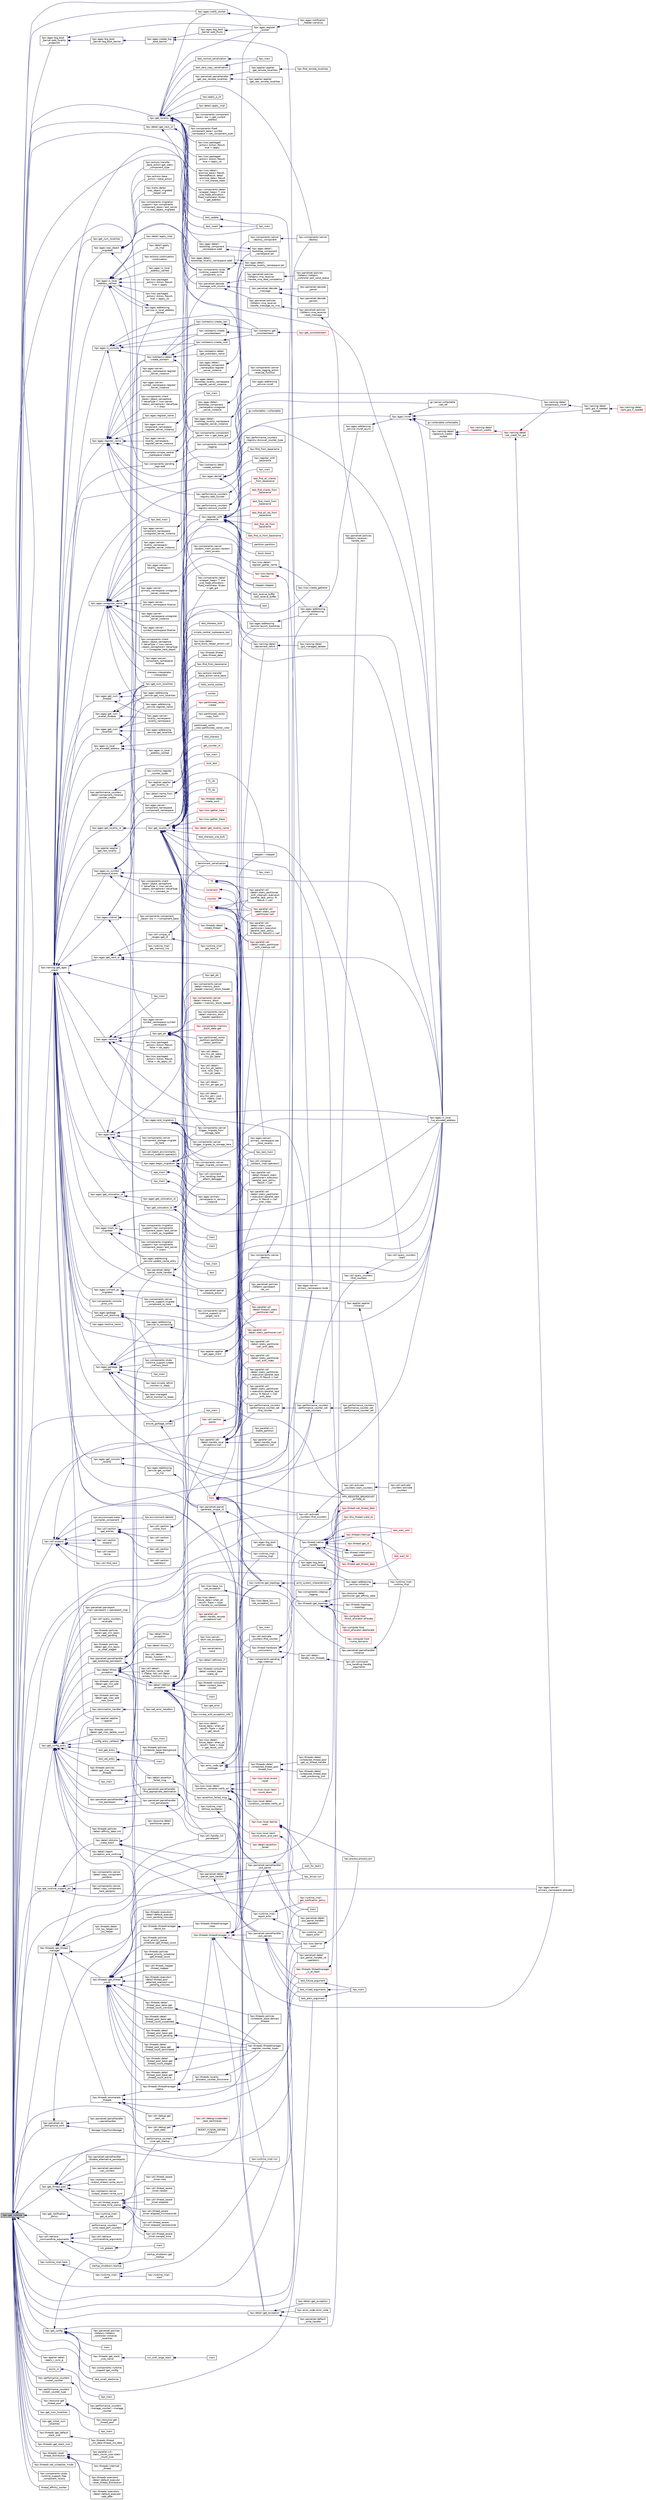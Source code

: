 digraph "hpx::get_runtime"
{
  edge [fontname="Helvetica",fontsize="10",labelfontname="Helvetica",labelfontsize="10"];
  node [fontname="Helvetica",fontsize="10",shape=record];
  rankdir="LR";
  Node8349 [label="hpx::get_runtime",height=0.2,width=0.4,color="black", fillcolor="grey75", style="filled", fontcolor="black"];
  Node8349 -> Node8350 [dir="back",color="midnightblue",fontsize="10",style="solid",fontname="Helvetica"];
  Node8350 [label="hpx::agas::addressing\l_service::launch_bootstrap",height=0.2,width=0.4,color="black", fillcolor="white", style="filled",URL="$db/d58/structhpx_1_1agas_1_1addressing__service.html#a664380be3597d3ca31677b2ae5800e76"];
  Node8350 -> Node8351 [dir="back",color="midnightblue",fontsize="10",style="solid",fontname="Helvetica"];
  Node8351 [label="hpx::agas::addressing\l_service::addressing\l_service",height=0.2,width=0.4,color="black", fillcolor="white", style="filled",URL="$db/d58/structhpx_1_1agas_1_1addressing__service.html#a4cd885b12c530009f44f7372c197d54f"];
  Node8351 -> Node8352 [dir="back",color="midnightblue",fontsize="10",style="solid",fontname="Helvetica"];
  Node8352 [label="hpx::agas::addressing\l_service::incref_async",height=0.2,width=0.4,color="black", fillcolor="white", style="filled",URL="$db/d58/structhpx_1_1agas_1_1addressing__service.html#adae9df2634cf648f129f203c3678c1c1",tooltip="Increment the global reference count for the given id. "];
  Node8352 -> Node8353 [dir="back",color="midnightblue",fontsize="10",style="solid",fontname="Helvetica"];
  Node8353 [label="hpx::agas::incref",height=0.2,width=0.4,color="black", fillcolor="white", style="filled",URL="$dc/d54/namespacehpx_1_1agas.html#aad81d2ea721c1a5692e243ef07bf164f"];
  Node8353 -> Node8354 [dir="back",color="midnightblue",fontsize="10",style="solid",fontname="Helvetica"];
  Node8354 [label="hpx::agas::is_local\l_lva_encoded_address",height=0.2,width=0.4,color="black", fillcolor="white", style="filled",URL="$dc/d54/namespacehpx_1_1agas.html#abb5e5584ed3b536ace8e3f58415e24c2"];
  Node8353 -> Node8355 [dir="back",color="midnightblue",fontsize="10",style="solid",fontname="Helvetica"];
  Node8355 [label="gc::server::collectable\l::set_ref",height=0.2,width=0.4,color="black", fillcolor="white", style="filled",URL="$da/d76/structgc_1_1server_1_1collectable.html#a8e123e39f5a85da593dc15b5f872748d"];
  Node8353 -> Node8356 [dir="back",color="midnightblue",fontsize="10",style="solid",fontname="Helvetica"];
  Node8356 [label="gc::collectable::collectable",height=0.2,width=0.4,color="black", fillcolor="white", style="filled",URL="$da/d23/structgc_1_1collectable.html#a9ac791be34891330ff8192ac2ef68c7c"];
  Node8353 -> Node8357 [dir="back",color="midnightblue",fontsize="10",style="solid",fontname="Helvetica"];
  Node8357 [label="hpx::naming::detail\l::split_gid_if_needed\l_locked",height=0.2,width=0.4,color="black", fillcolor="white", style="filled",URL="$d5/d18/namespacehpx_1_1naming_1_1detail.html#a8a41d874bb719f702a76d483293d9d56"];
  Node8357 -> Node8358 [dir="back",color="midnightblue",fontsize="10",style="solid",fontname="Helvetica"];
  Node8358 [label="hpx::naming::detail\l::split_gid_if_needed",height=0.2,width=0.4,color="red", fillcolor="white", style="filled",URL="$d5/d18/namespacehpx_1_1naming_1_1detail.html#a106949fcb9087fb6bdca67d048d6568f"];
  Node8353 -> Node8379 [dir="back",color="midnightblue",fontsize="10",style="solid",fontname="Helvetica"];
  Node8379 [label="hpx::naming::detail\l::replenish_credits\l_locked",height=0.2,width=0.4,color="black", fillcolor="white", style="filled",URL="$d5/d18/namespacehpx_1_1naming_1_1detail.html#a011ed4fa9a2f4d4319adc54943fa03d6"];
  Node8379 -> Node8380 [dir="back",color="midnightblue",fontsize="10",style="solid",fontname="Helvetica"];
  Node8380 [label="hpx::naming::detail\l::replenish_credits",height=0.2,width=0.4,color="red", fillcolor="white", style="filled",URL="$d5/d18/namespacehpx_1_1naming_1_1detail.html#aab806d937bd01894af129d3d3cbb22f4"];
  Node8380 -> Node8384 [dir="back",color="midnightblue",fontsize="10",style="solid",fontname="Helvetica"];
  Node8384 [label="hpx::naming::detail\l::set_credit_for_gid",height=0.2,width=0.4,color="red", fillcolor="white", style="filled",URL="$d5/d18/namespacehpx_1_1naming_1_1detail.html#a87703193ff814a4e1c912e98e655ec51"];
  Node8384 -> Node8385 [dir="back",color="midnightblue",fontsize="10",style="solid",fontname="Helvetica"];
  Node8385 [label="hpx::naming::detail\l::postprocess_incref",height=0.2,width=0.4,color="black", fillcolor="white", style="filled",URL="$d5/d18/namespacehpx_1_1naming_1_1detail.html#a9d2708b2b1a4087d64195137b077ef1d"];
  Node8385 -> Node8357 [dir="back",color="midnightblue",fontsize="10",style="solid",fontname="Helvetica"];
  Node8384 -> Node8443 [dir="back",color="midnightblue",fontsize="10",style="solid",fontname="Helvetica"];
  Node8443 [label="hpx::agas::server::\lprimary_namespace::allocate",height=0.2,width=0.4,color="black", fillcolor="white", style="filled",URL="$d7/d3a/structhpx_1_1agas_1_1server_1_1primary__namespace.html#a87560fb730ac846b91fc7287dc4e247b"];
  Node8379 -> Node8384 [dir="back",color="midnightblue",fontsize="10",style="solid",fontname="Helvetica"];
  Node8349 -> Node8365 [dir="back",color="midnightblue",fontsize="10",style="solid",fontname="Helvetica"];
  Node8365 [label="hpx::applier::detail\l::apply_r_sync_p",height=0.2,width=0.4,color="black", fillcolor="white", style="filled",URL="$d1/d2a/namespacehpx_1_1applier_1_1detail.html#ab69485311adeb590afa621a4b4be595d"];
  Node8349 -> Node8444 [dir="back",color="midnightblue",fontsize="10",style="solid",fontname="Helvetica"];
  Node8444 [label="async_io",height=0.2,width=0.4,color="black", fillcolor="white", style="filled",URL="$dc/d10/async__io__low__level_8cpp.html#a09748c851a02e8556a2eb7a3d02e11e5"];
  Node8444 -> Node8445 [dir="back",color="midnightblue",fontsize="10",style="solid",fontname="Helvetica"];
  Node8445 [label="hpx_main",height=0.2,width=0.4,color="black", fillcolor="white", style="filled",URL="$dc/d10/async__io__low__level_8cpp.html#aefd26dd818037509b2241068d57e3e1d"];
  Node8349 -> Node8393 [dir="back",color="midnightblue",fontsize="10",style="solid",fontname="Helvetica"];
  Node8393 [label="hpx::lcos::barrier\l::wait",height=0.2,width=0.4,color="black", fillcolor="white", style="filled",URL="$d9/dab/classhpx_1_1lcos_1_1barrier.html#a1fcac5ce49dd1b9800affc8c8b84e4c9"];
  Node8393 -> Node8394 [dir="back",color="midnightblue",fontsize="10",style="solid",fontname="Helvetica"];
  Node8394 [label="hpx.process.process.join",height=0.2,width=0.4,color="black", fillcolor="white", style="filled",URL="$d3/d41/classhpx_1_1process_1_1process.html#acc7ec4687f3bf5ae121ef7b494d991d8"];
  Node8349 -> Node8369 [dir="back",color="midnightblue",fontsize="10",style="solid",fontname="Helvetica"];
  Node8369 [label="hpx::agas::register\l_worker",height=0.2,width=0.4,color="black", fillcolor="white", style="filled",URL="$dc/d54/namespacehpx_1_1agas.html#a3c98dc053a97fca0f3f3b5719d9f8336"];
  Node8369 -> Node8370 [dir="back",color="midnightblue",fontsize="10",style="solid",fontname="Helvetica"];
  Node8370 [label="hpx::agas::notification\l_header::serialize",height=0.2,width=0.4,color="black", fillcolor="white", style="filled",URL="$de/dae/structhpx_1_1agas_1_1notification__header.html#aa028cf0e80baf9259523c340c4568634"];
  Node8349 -> Node8446 [dir="back",color="midnightblue",fontsize="10",style="solid",fontname="Helvetica"];
  Node8446 [label="hpx::agas::notify_worker",height=0.2,width=0.4,color="black", fillcolor="white", style="filled",URL="$dc/d54/namespacehpx_1_1agas.html#a9bf88ab8d54a369fb9ed0fd3157ef1e8"];
  Node8446 -> Node8370 [dir="back",color="midnightblue",fontsize="10",style="solid",fontname="Helvetica"];
  Node8349 -> Node8447 [dir="back",color="midnightblue",fontsize="10",style="solid",fontname="Helvetica"];
  Node8447 [label="hpx::agas::big_boot\l_barrier::add_locality\l_endpoints",height=0.2,width=0.4,color="black", fillcolor="white", style="filled",URL="$d8/db6/structhpx_1_1agas_1_1big__boot__barrier.html#aedb4d5066f5ee188b4b2e7476bde8f35"];
  Node8447 -> Node8369 [dir="back",color="midnightblue",fontsize="10",style="solid",fontname="Helvetica"];
  Node8447 -> Node8448 [dir="back",color="midnightblue",fontsize="10",style="solid",fontname="Helvetica"];
  Node8448 [label="hpx::agas::big_boot\l_barrier::big_boot_barrier",height=0.2,width=0.4,color="black", fillcolor="white", style="filled",URL="$d8/db6/structhpx_1_1agas_1_1big__boot__barrier.html#ab00f39b77e1ae054dddeab796ac49a07"];
  Node8448 -> Node8449 [dir="back",color="midnightblue",fontsize="10",style="solid",fontname="Helvetica"];
  Node8449 [label="hpx::agas::create_big\l_boot_barrier",height=0.2,width=0.4,color="black", fillcolor="white", style="filled",URL="$dc/d54/namespacehpx_1_1agas.html#a272f64deb448ea9613501a5b3458a57f"];
  Node8449 -> Node8351 [dir="back",color="midnightblue",fontsize="10",style="solid",fontname="Helvetica"];
  Node8449 -> Node8450 [dir="back",color="midnightblue",fontsize="10",style="solid",fontname="Helvetica"];
  Node8450 [label="hpx::agas::big_boot\l_barrier::add_thunk",height=0.2,width=0.4,color="black", fillcolor="white", style="filled",URL="$d8/db6/structhpx_1_1agas_1_1big__boot__barrier.html#a4f0a3fbaed50482d5fba106e49c0d1af"];
  Node8450 -> Node8369 [dir="back",color="midnightblue",fontsize="10",style="solid",fontname="Helvetica"];
  Node8349 -> Node8451 [dir="back",color="midnightblue",fontsize="10",style="solid",fontname="Helvetica"];
  Node8451 [label="hpx::agas::big_boot\l_barrier::wait_hosted",height=0.2,width=0.4,color="black", fillcolor="white", style="filled",URL="$d8/db6/structhpx_1_1agas_1_1big__boot__barrier.html#af83d97cabe46bfd67841283fece1cb24"];
  Node8451 -> Node8452 [dir="back",color="midnightblue",fontsize="10",style="solid",fontname="Helvetica"];
  Node8452 [label="hpx::agas::addressing\l_service::initialize",height=0.2,width=0.4,color="black", fillcolor="white", style="filled",URL="$db/d58/structhpx_1_1agas_1_1addressing__service.html#afb80dcf683086f9ec1237c81129017d8"];
  Node8452 -> Node8453 [dir="back",color="midnightblue",fontsize="10",style="solid",fontname="Helvetica"];
  Node8453 [label="hpx::runtime_impl::\lruntime_impl",height=0.2,width=0.4,color="black", fillcolor="white", style="filled",URL="$dc/d80/classhpx_1_1runtime__impl.html#a19b55584b2e6b6b4d72ae159fbef0f6e"];
  Node8349 -> Node8454 [dir="back",color="midnightblue",fontsize="10",style="solid",fontname="Helvetica"];
  Node8454 [label="hpx::util::command\l_line_handling::handle\l_attach_debugger",height=0.2,width=0.4,color="black", fillcolor="white", style="filled",URL="$d2/df0/structhpx_1_1util_1_1command__line__handling.html#ae8163b563d79e71fd4a62eb19be542c7"];
  Node8349 -> Node8455 [dir="back",color="midnightblue",fontsize="10",style="solid",fontname="Helvetica"];
  Node8455 [label="hpx::util::handle_list\l_parcelports",height=0.2,width=0.4,color="black", fillcolor="white", style="filled",URL="$df/dad/namespacehpx_1_1util.html#a489b0986f2876474d149e3863958e4f2"];
  Node8349 -> Node8456 [dir="back",color="midnightblue",fontsize="10",style="solid",fontname="Helvetica"];
  Node8456 [label="hpx::detail::get_exception",height=0.2,width=0.4,color="black", fillcolor="white", style="filled",URL="$d5/dbe/namespacehpx_1_1detail.html#a9bc870a59e82a707b66f801d11a31524"];
  Node8456 -> Node8457 [dir="back",color="midnightblue",fontsize="10",style="solid",fontname="Helvetica"];
  Node8457 [label="hpx::error_code::error_code",height=0.2,width=0.4,color="black", fillcolor="white", style="filled",URL="$d0/ddf/classhpx_1_1error__code.html#a6c75f772a727844e82acc4bda0478be1"];
  Node8456 -> Node8458 [dir="back",color="midnightblue",fontsize="10",style="solid",fontname="Helvetica"];
  Node8458 [label="hpx::parcelset::default\l_write_handler",height=0.2,width=0.4,color="black", fillcolor="white", style="filled",URL="$d4/d41/namespacehpx_1_1parcelset.html#afbd7ba917a0c0adcad43f9b8b0ef1dc2"];
  Node8456 -> Node8459 [dir="back",color="midnightblue",fontsize="10",style="solid",fontname="Helvetica"];
  Node8459 [label="hpx::detail::get_exception",height=0.2,width=0.4,color="black", fillcolor="white", style="filled",URL="$d5/dbe/namespacehpx_1_1detail.html#ae1fcb86925dcb6c7699a858634407236"];
  Node8349 -> Node8460 [dir="back",color="midnightblue",fontsize="10",style="solid",fontname="Helvetica"];
  Node8460 [label="hpx::performance_counters\l::install_counter",height=0.2,width=0.4,color="black", fillcolor="white", style="filled",URL="$d0/d36/namespacehpx_1_1performance__counters.html#ac63ec0b42b85c3aa1c63d54418aa3a45"];
  Node8460 -> Node8461 [dir="back",color="midnightblue",fontsize="10",style="solid",fontname="Helvetica"];
  Node8461 [label="hpx::performance_counters\l::manage_counter::~manage\l_counter",height=0.2,width=0.4,color="black", fillcolor="white", style="filled",URL="$d8/d3b/structhpx_1_1performance__counters_1_1manage__counter.html#ad97fd69d7e631e0501f94e4b469d15e1"];
  Node8349 -> Node8462 [dir="back",color="midnightblue",fontsize="10",style="solid",fontname="Helvetica"];
  Node8462 [label="hpx::performance_counters\l::install_counter_type",height=0.2,width=0.4,color="black", fillcolor="white", style="filled",URL="$d0/d36/namespacehpx_1_1performance__counters.html#a0c073f0969350d0d1b69c78a2389b46c",tooltip="Install a new performance counter type in a way, which will uninstall it automatically during shutdow..."];
  Node8349 -> Node8463 [dir="back",color="midnightblue",fontsize="10",style="solid",fontname="Helvetica"];
  Node8463 [label="hpx::parcelset::detail\l::parcel_route_handler",height=0.2,width=0.4,color="black", fillcolor="white", style="filled",URL="$dc/d4e/namespacehpx_1_1parcelset_1_1detail.html#a55c002a0b37d788ab199e32a4a0cd3d7"];
  Node8463 -> Node8464 [dir="back",color="midnightblue",fontsize="10",style="solid",fontname="Helvetica"];
  Node8464 [label="hpx::parcelset::decode\l_message_with_chunks",height=0.2,width=0.4,color="black", fillcolor="white", style="filled",URL="$d4/d41/namespacehpx_1_1parcelset.html#abb7d99e0c8aaa983f0851d9c5d4e78bf"];
  Node8464 -> Node8465 [dir="back",color="midnightblue",fontsize="10",style="solid",fontname="Helvetica"];
  Node8465 [label="hpx::parcelset::decode\l_message",height=0.2,width=0.4,color="black", fillcolor="white", style="filled",URL="$d4/d41/namespacehpx_1_1parcelset.html#ab5f27461c52dbbfeab29fe8a37986faa"];
  Node8465 -> Node8466 [dir="back",color="midnightblue",fontsize="10",style="solid",fontname="Helvetica"];
  Node8466 [label="hpx::parcelset::decode\l_parcel",height=0.2,width=0.4,color="black", fillcolor="white", style="filled",URL="$d4/d41/namespacehpx_1_1parcelset.html#a0199ca3fa04e8fa08c9e6b9eec41ebb5"];
  Node8465 -> Node8467 [dir="back",color="midnightblue",fontsize="10",style="solid",fontname="Helvetica"];
  Node8467 [label="hpx::parcelset::decode\l_parcels",height=0.2,width=0.4,color="black", fillcolor="white", style="filled",URL="$d4/d41/namespacehpx_1_1parcelset.html#aa7b4acdaa73e95824f4406d316551b51"];
  Node8464 -> Node8468 [dir="back",color="midnightblue",fontsize="10",style="solid",fontname="Helvetica"];
  Node8468 [label="hpx::parcelset::policies\l::libfabric::rma_receiver\l::handle_message_no_rma",height=0.2,width=0.4,color="black", fillcolor="white", style="filled",URL="$d4/d56/structhpx_1_1parcelset_1_1policies_1_1libfabric_1_1rma__receiver.html#a9ee3082ad51ee63cf85049b8126580f0"];
  Node8468 -> Node8469 [dir="back",color="midnightblue",fontsize="10",style="solid",fontname="Helvetica"];
  Node8469 [label="hpx::parcelset::policies\l::libfabric::rma_receiver\l::read_message",height=0.2,width=0.4,color="black", fillcolor="white", style="filled",URL="$d4/d56/structhpx_1_1parcelset_1_1policies_1_1libfabric_1_1rma__receiver.html#a687e3e9569a57b6bd48220ecd7ef2394"];
  Node8469 -> Node8470 [dir="back",color="midnightblue",fontsize="10",style="solid",fontname="Helvetica"];
  Node8470 [label="hpx::parcelset::policies\l::libfabric::receiver::\lhandle_recv",height=0.2,width=0.4,color="black", fillcolor="white", style="filled",URL="$d9/df5/structhpx_1_1parcelset_1_1policies_1_1libfabric_1_1receiver.html#ae18eac5b1593bc79ba31cf828177d611"];
  Node8464 -> Node8471 [dir="back",color="midnightblue",fontsize="10",style="solid",fontname="Helvetica"];
  Node8471 [label="hpx::parcelset::policies\l::libfabric::rma_receiver\l::handle_rma_read_completion",height=0.2,width=0.4,color="black", fillcolor="white", style="filled",URL="$d4/d56/structhpx_1_1parcelset_1_1policies_1_1libfabric_1_1rma__receiver.html#a77182bc65fb4dd0fc0737d87bec05a72"];
  Node8471 -> Node8472 [dir="back",color="midnightblue",fontsize="10",style="solid",fontname="Helvetica"];
  Node8472 [label="hpx::parcelset::policies\l::libfabric::libfabric\l_controller::poll_send_queue",height=0.2,width=0.4,color="black", fillcolor="white", style="filled",URL="$db/d9f/classhpx_1_1parcelset_1_1policies_1_1libfabric_1_1libfabric__controller.html#afaa02e122be1ea6800a245af7b3a9cf8"];
  Node8463 -> Node8473 [dir="back",color="midnightblue",fontsize="10",style="solid",fontname="Helvetica"];
  Node8473 [label="hpx::parcelset::parcel\l::schedule_action",height=0.2,width=0.4,color="black", fillcolor="white", style="filled",URL="$d7/d11/classhpx_1_1parcelset_1_1parcel.html#a48b0c65d702bd4b1c4234de252246eb5"];
  Node8349 -> Node8474 [dir="back",color="midnightblue",fontsize="10",style="solid",fontname="Helvetica"];
  Node8474 [label="hpx::util::retrieve\l_commandline_arguments",height=0.2,width=0.4,color="black", fillcolor="white", style="filled",URL="$df/dad/namespacehpx_1_1util.html#a0258a90867d532bc48b3bfd7098280c5"];
  Node8474 -> Node8475 [dir="back",color="midnightblue",fontsize="10",style="solid",fontname="Helvetica"];
  Node8475 [label="init_globals",height=0.2,width=0.4,color="black", fillcolor="white", style="filled",URL="$d1/dc9/fibonacci__futures__distributed_8cpp.html#ab363b453f4f5875bfd3f0cb96eba8b4c"];
  Node8475 -> Node8476 [dir="back",color="midnightblue",fontsize="10",style="solid",fontname="Helvetica"];
  Node8476 [label="main",height=0.2,width=0.4,color="black", fillcolor="white", style="filled",URL="$d1/dc9/fibonacci__futures__distributed_8cpp.html#a0ddf1224851353fc92bfbff6f499fa97"];
  Node8474 -> Node8477 [dir="back",color="midnightblue",fontsize="10",style="solid",fontname="Helvetica"];
  Node8477 [label="hpx::util::retrieve\l_commandline_arguments",height=0.2,width=0.4,color="black", fillcolor="white", style="filled",URL="$df/dad/namespacehpx_1_1util.html#a9984ff1c578d33229bf514a12ac39a1e"];
  Node8474 -> Node8478 [dir="back",color="midnightblue",fontsize="10",style="solid",fontname="Helvetica"];
  Node8478 [label="performance_counters\l::sine::need_perf_counters",height=0.2,width=0.4,color="black", fillcolor="white", style="filled",URL="$d1/d04/namespaceperformance__counters_1_1sine.html#a0837b69603016283b1a870a74017ca21"];
  Node8478 -> Node8479 [dir="back",color="midnightblue",fontsize="10",style="solid",fontname="Helvetica"];
  Node8479 [label="performance_counters\l::sine::get_startup",height=0.2,width=0.4,color="black", fillcolor="white", style="filled",URL="$d1/d04/namespaceperformance__counters_1_1sine.html#afdd6b64370ca1540fdc40ed54ede6efe"];
  Node8479 -> Node8480 [dir="back",color="midnightblue",fontsize="10",style="solid",fontname="Helvetica"];
  Node8480 [label="BOOST_FUSION_DEFINE\l_STRUCT",height=0.2,width=0.4,color="black", fillcolor="white", style="filled",URL="$d4/d89/io__counters_8cpp.html#a7c451f3370d4f2fe4a1a19d73e82f681"];
  Node8474 -> Node8481 [dir="back",color="midnightblue",fontsize="10",style="solid",fontname="Helvetica"];
  Node8481 [label="startup_shutdown::startup",height=0.2,width=0.4,color="black", fillcolor="white", style="filled",URL="$d4/dff/namespacestartup__shutdown.html#a5884c162ba8fa6c3a20641156239d02d"];
  Node8481 -> Node8482 [dir="back",color="midnightblue",fontsize="10",style="solid",fontname="Helvetica"];
  Node8482 [label="startup_shutdown::get\l_startup",height=0.2,width=0.4,color="black", fillcolor="white", style="filled",URL="$d4/dff/namespacestartup__shutdown.html#ad0e70195de02b0333d0f9d4b8ec8e3a0"];
  Node8349 -> Node8483 [dir="back",color="midnightblue",fontsize="10",style="solid",fontname="Helvetica"];
  Node8483 [label="hpx::resource::get\l_thread_pool",height=0.2,width=0.4,color="black", fillcolor="white", style="filled",URL="$dd/da5/namespacehpx_1_1resource.html#a2e20247c053e087e94a40d50b9689ed7",tooltip="Return the name of the pool given its name. "];
  Node8483 -> Node8484 [dir="back",color="midnightblue",fontsize="10",style="solid",fontname="Helvetica"];
  Node8484 [label="hpx::resource::get\l_thread_pool",height=0.2,width=0.4,color="black", fillcolor="white", style="filled",URL="$dd/da5/namespacehpx_1_1resource.html#a8ab78d95eaa6f193a085a1d983ea9f5b",tooltip="Return the thread pool given its internal index. "];
  Node8483 -> Node8485 [dir="back",color="midnightblue",fontsize="10",style="solid",fontname="Helvetica"];
  Node8485 [label="hpx_main",height=0.2,width=0.4,color="black", fillcolor="white", style="filled",URL="$d8/dd8/resource__partitioner_8cpp.html#ab1825231fb9efbfb464404767c072654"];
  Node8349 -> Node8486 [dir="back",color="midnightblue",fontsize="10",style="solid",fontname="Helvetica"];
  Node8486 [label="hpx::parcelset::detail\l::put_parcel_handler::\loperator()",height=0.2,width=0.4,color="black", fillcolor="white", style="filled",URL="$d6/d81/structhpx_1_1parcelset_1_1detail_1_1put__parcel__handler.html#a108c3182042dc70fac236ffefd75df24"];
  Node8349 -> Node8487 [dir="back",color="midnightblue",fontsize="10",style="solid",fontname="Helvetica"];
  Node8487 [label="hpx::parcelset::detail\l::put_parcel_handler_cb\l::operator()",height=0.2,width=0.4,color="black", fillcolor="white", style="filled",URL="$d1/df2/structhpx_1_1parcelset_1_1detail_1_1put__parcel__handler__cb.html#a2748057527af1b9f5f5984703b59d8f8"];
  Node8349 -> Node8488 [dir="back",color="midnightblue",fontsize="10",style="solid",fontname="Helvetica"];
  Node8488 [label="test_plain_argument",height=0.2,width=0.4,color="black", fillcolor="white", style="filled",URL="$df/d23/put__parcels_8cpp.html#a60e7e37daaa74f7106c7cf614d219a87"];
  Node8488 -> Node8489 [dir="back",color="midnightblue",fontsize="10",style="solid",fontname="Helvetica"];
  Node8489 [label="hpx_main",height=0.2,width=0.4,color="black", fillcolor="white", style="filled",URL="$df/d23/put__parcels_8cpp.html#a4ca51ec94fa82421fc621b58eef7b01c"];
  Node8349 -> Node8490 [dir="back",color="midnightblue",fontsize="10",style="solid",fontname="Helvetica"];
  Node8490 [label="test_future_argument",height=0.2,width=0.4,color="black", fillcolor="white", style="filled",URL="$df/d23/put__parcels_8cpp.html#aaffb237829db631d8aaaf45d07e1ad9b"];
  Node8490 -> Node8489 [dir="back",color="midnightblue",fontsize="10",style="solid",fontname="Helvetica"];
  Node8349 -> Node8491 [dir="back",color="midnightblue",fontsize="10",style="solid",fontname="Helvetica"];
  Node8491 [label="test_mixed_arguments",height=0.2,width=0.4,color="black", fillcolor="white", style="filled",URL="$df/d23/put__parcels_8cpp.html#a24eb81d6a10219027bfd00fa26f0d382"];
  Node8491 -> Node8489 [dir="back",color="midnightblue",fontsize="10",style="solid",fontname="Helvetica"];
  Node8349 -> Node8492 [dir="back",color="midnightblue",fontsize="10",style="solid",fontname="Helvetica"];
  Node8492 [label="hpx::agas::server::\lprimary_namespace::route",height=0.2,width=0.4,color="black", fillcolor="white", style="filled",URL="$d7/d3a/structhpx_1_1agas_1_1server_1_1primary__namespace.html#a9037a1baa55fb13097a541bc365f2d0b"];
  Node8349 -> Node8493 [dir="back",color="midnightblue",fontsize="10",style="solid",fontname="Helvetica"];
  Node8493 [label="hpx::get_locality",height=0.2,width=0.4,color="black", fillcolor="white", style="filled",URL="$d8/d83/namespacehpx.html#aa16b81ab9efec229b7b8810b1ec57dd5",tooltip="The function get_locality returns a reference to the locality prefix. "];
  Node8493 -> Node8494 [dir="back",color="midnightblue",fontsize="10",style="solid",fontname="Helvetica"];
  Node8494 [label="test_insert",height=0.2,width=0.4,color="black", fillcolor="white", style="filled",URL="$dd/d37/agas__cache__timings_8cpp.html#ad5cd50b16a6d71a58f202f709795e9c9"];
  Node8494 -> Node8495 [dir="back",color="midnightblue",fontsize="10",style="solid",fontname="Helvetica"];
  Node8495 [label="hpx_main",height=0.2,width=0.4,color="black", fillcolor="white", style="filled",URL="$dd/d37/agas__cache__timings_8cpp.html#a4ca51ec94fa82421fc621b58eef7b01c"];
  Node8493 -> Node8496 [dir="back",color="midnightblue",fontsize="10",style="solid",fontname="Helvetica"];
  Node8496 [label="test_update",height=0.2,width=0.4,color="black", fillcolor="white", style="filled",URL="$dd/d37/agas__cache__timings_8cpp.html#a9b81a773a34dc9223d094c866316bcce"];
  Node8496 -> Node8495 [dir="back",color="midnightblue",fontsize="10",style="solid",fontname="Helvetica"];
  Node8493 -> Node8497 [dir="back",color="midnightblue",fontsize="10",style="solid",fontname="Helvetica"];
  Node8497 [label="hpx::apply_p_cb",height=0.2,width=0.4,color="black", fillcolor="white", style="filled",URL="$d8/d83/namespacehpx.html#abb6c9e8a0ab1ddd589fd2a3c7de66a7b"];
  Node8493 -> Node8498 [dir="back",color="midnightblue",fontsize="10",style="solid",fontname="Helvetica"];
  Node8498 [label="hpx::detail::apply_impl",height=0.2,width=0.4,color="black", fillcolor="white", style="filled",URL="$d5/dbe/namespacehpx_1_1detail.html#a4b99f406c52a60a81e71e3d8234464b5"];
  Node8493 -> Node8369 [dir="back",color="midnightblue",fontsize="10",style="solid",fontname="Helvetica"];
  Node8493 -> Node8446 [dir="back",color="midnightblue",fontsize="10",style="solid",fontname="Helvetica"];
  Node8493 -> Node8417 [dir="back",color="midnightblue",fontsize="10",style="solid",fontname="Helvetica"];
  Node8417 [label="hpx::agas::detail::\lbootstrap_component\l_namespace::addr",height=0.2,width=0.4,color="black", fillcolor="white", style="filled",URL="$d4/db7/structhpx_1_1agas_1_1detail_1_1bootstrap__component__namespace.html#a4947343cef580d3a72f9fcb6803a54b1"];
  Node8417 -> Node8416 [dir="back",color="midnightblue",fontsize="10",style="solid",fontname="Helvetica"];
  Node8416 [label="hpx::agas::detail::\lbootstrap_component\l_namespace::ptr",height=0.2,width=0.4,color="black", fillcolor="white", style="filled",URL="$d4/db7/structhpx_1_1agas_1_1detail_1_1bootstrap__component__namespace.html#a2ddc1b51e40d6b5c32f7eeba52a7527d"];
  Node8416 -> Node8417 [dir="back",color="midnightblue",fontsize="10",style="solid",fontname="Helvetica"];
  Node8493 -> Node8422 [dir="back",color="midnightblue",fontsize="10",style="solid",fontname="Helvetica"];
  Node8422 [label="hpx::agas::detail::\lbootstrap_locality_namespace::addr",height=0.2,width=0.4,color="black", fillcolor="white", style="filled",URL="$d2/d28/structhpx_1_1agas_1_1detail_1_1bootstrap__locality__namespace.html#a6a5b1a39f25283d49aae9a42b5c4388a"];
  Node8422 -> Node8421 [dir="back",color="midnightblue",fontsize="10",style="solid",fontname="Helvetica"];
  Node8421 [label="hpx::agas::detail::\lbootstrap_locality_namespace::ptr",height=0.2,width=0.4,color="black", fillcolor="white", style="filled",URL="$d2/d28/structhpx_1_1agas_1_1detail_1_1bootstrap__locality__namespace.html#a5d4dcef228d9a8e6040f2e404546a7b8"];
  Node8421 -> Node8422 [dir="back",color="midnightblue",fontsize="10",style="solid",fontname="Helvetica"];
  Node8493 -> Node8499 [dir="back",color="midnightblue",fontsize="10",style="solid",fontname="Helvetica"];
  Node8499 [label="hpx::components::component\l_base\< row \>::get_current\l_address",height=0.2,width=0.4,color="black", fillcolor="white", style="filled",URL="$d2/de6/classhpx_1_1components_1_1component__base.html#a158c6874c847422beb28c9deee381907"];
  Node8493 -> Node8500 [dir="back",color="midnightblue",fontsize="10",style="solid",fontname="Helvetica"];
  Node8500 [label="hpx::components::component\l_base\< row \>::get_base_gid",height=0.2,width=0.4,color="black", fillcolor="white", style="filled",URL="$d2/de6/classhpx_1_1components_1_1component__base.html#afdd9f4d30f44a6732fe6ee64f48be7cc"];
  Node8493 -> Node8464 [dir="back",color="midnightblue",fontsize="10",style="solid",fontname="Helvetica"];
  Node8493 -> Node8501 [dir="back",color="midnightblue",fontsize="10",style="solid",fontname="Helvetica"];
  Node8501 [label="hpx::components::server\l::destroy",height=0.2,width=0.4,color="black", fillcolor="white", style="filled",URL="$d2/da2/namespacehpx_1_1components_1_1server.html#afbb6d12dceb0494bcb20f84065e1eb7f"];
  Node8493 -> Node8502 [dir="back",color="midnightblue",fontsize="10",style="solid",fontname="Helvetica"];
  Node8502 [label="hpx::components::fixed\l_component_base\< symbol\l_namespace \>::set_component_type",height=0.2,width=0.4,color="black", fillcolor="white", style="filled",URL="$df/dfd/classhpx_1_1components_1_1fixed__component__base.html#afb470101120bfa05ce9788b621c576af"];
  Node8493 -> Node8503 [dir="back",color="midnightblue",fontsize="10",style="solid",fontname="Helvetica"];
  Node8503 [label="hpx::lcos::packaged\l_action\< Action, Result,\l true \>::apply",height=0.2,width=0.4,color="black", fillcolor="white", style="filled",URL="$db/d7f/classhpx_1_1lcos_1_1packaged__action_3_01_action_00_01_result_00_01true_01_4.html#a18ce8da6c5e35db92d3ed3fe4ae2fdf8"];
  Node8493 -> Node8504 [dir="back",color="midnightblue",fontsize="10",style="solid",fontname="Helvetica"];
  Node8504 [label="hpx::lcos::packaged\l_action\< Action, Result,\l true \>::apply_cb",height=0.2,width=0.4,color="black", fillcolor="white", style="filled",URL="$db/d7f/classhpx_1_1lcos_1_1packaged__action_3_01_action_00_01_result_00_01true_01_4.html#aec3ec1590e9921fbd1fa4329382c8adf"];
  Node8493 -> Node8505 [dir="back",color="midnightblue",fontsize="10",style="solid",fontname="Helvetica"];
  Node8505 [label="hpx::parcelset::parcelhandler\l::get_raw_remote_localities",height=0.2,width=0.4,color="black", fillcolor="white", style="filled",URL="$d4/d2f/classhpx_1_1parcelset_1_1parcelhandler.html#a762854405164e7c9633875ca149bbb62"];
  Node8505 -> Node8506 [dir="back",color="midnightblue",fontsize="10",style="solid",fontname="Helvetica"];
  Node8506 [label="hpx::applier::applier\l::get_raw_remote_localities",height=0.2,width=0.4,color="black", fillcolor="white", style="filled",URL="$da/dcb/classhpx_1_1applier_1_1applier.html#a6a2df8a55727abb84e46b4929d0fd773",tooltip="Return list of localities of all remote localities registered with the AGAS service for a specific co..."];
  Node8505 -> Node8507 [dir="back",color="midnightblue",fontsize="10",style="solid",fontname="Helvetica"];
  Node8507 [label="hpx::applier::applier\l::get_remote_localities",height=0.2,width=0.4,color="black", fillcolor="white", style="filled",URL="$da/dcb/classhpx_1_1applier_1_1applier.html#a33c33c885876d2f53263a0fb87172851"];
  Node8507 -> Node8508 [dir="back",color="midnightblue",fontsize="10",style="solid",fontname="Helvetica"];
  Node8508 [label="hpx::find_remote_localities",height=0.2,width=0.4,color="black", fillcolor="white", style="filled",URL="$d8/d83/namespacehpx.html#a733bed68dc49d3a0fa2d1368e6203588",tooltip="Return the list of locality ids of remote localities supporting the given component type..."];
  Node8493 -> Node8509 [dir="back",color="midnightblue",fontsize="10",style="solid",fontname="Helvetica"];
  Node8509 [label="hpx::lcos::detail::\lpromise_base\< Result,\l RemoteResult, detail\l::promise_data\< Result\l \> \>::init_shared_state",height=0.2,width=0.4,color="black", fillcolor="white", style="filled",URL="$d4/def/classhpx_1_1lcos_1_1detail_1_1promise__base.html#a4f167ae542397fbd06b12ebd24440e7c"];
  Node8493 -> Node8492 [dir="back",color="midnightblue",fontsize="10",style="solid",fontname="Helvetica"];
  Node8493 -> Node8510 [dir="back",color="midnightblue",fontsize="10",style="solid",fontname="Helvetica"];
  Node8510 [label="hpx::components::stubs\l::runtime_support::free\l_component_sync",height=0.2,width=0.4,color="black", fillcolor="white", style="filled",URL="$da/d36/structhpx_1_1components_1_1stubs_1_1runtime__support.html#a00eb79f89db48417b54a011078a9c7ae"];
  Node8510 -> Node8511 [dir="back",color="midnightblue",fontsize="10",style="solid",fontname="Helvetica"];
  Node8511 [label="hpx::components::server\l::destroy_component",height=0.2,width=0.4,color="black", fillcolor="white", style="filled",URL="$d2/da2/namespacehpx_1_1components_1_1server.html#a21dc8857d55d9ec83e3e337b382fbc17"];
  Node8511 -> Node8501 [dir="back",color="midnightblue",fontsize="10",style="solid",fontname="Helvetica"];
  Node8493 -> Node8512 [dir="back",color="midnightblue",fontsize="10",style="solid",fontname="Helvetica"];
  Node8512 [label="benchmark_serialization",height=0.2,width=0.4,color="black", fillcolor="white", style="filled",URL="$d3/df8/serialization__overhead_8cpp.html#af63c6f6d45a4aa38da160396724cdbb2"];
  Node8512 -> Node8513 [dir="back",color="midnightblue",fontsize="10",style="solid",fontname="Helvetica"];
  Node8513 [label="hpx_main",height=0.2,width=0.4,color="black", fillcolor="white", style="filled",URL="$d3/df8/serialization__overhead_8cpp.html#a4ca51ec94fa82421fc621b58eef7b01c"];
  Node8493 -> Node8514 [dir="back",color="midnightblue",fontsize="10",style="solid",fontname="Helvetica"];
  Node8514 [label="hpx::components::detail\l::wrapper_heap\< T, one\l_size_heap_allocators::\lfixed_mallocator, Mutex\l \>::get_gid",height=0.2,width=0.4,color="black", fillcolor="white", style="filled",URL="$d1/d6d/classhpx_1_1components_1_1detail_1_1wrapper__heap.html#a55f0fde1b8fee902494b2bffc422d5ef",tooltip="Get the global id of the managed_component instance given by the parameter p. "];
  Node8493 -> Node8515 [dir="back",color="midnightblue",fontsize="10",style="solid",fontname="Helvetica"];
  Node8515 [label="hpx::components::detail\l::wrapper_heap\< T, one\l_size_heap_allocators::\lfixed_mallocator, Mutex\l \>::get_address",height=0.2,width=0.4,color="black", fillcolor="white", style="filled",URL="$d1/d6d/classhpx_1_1components_1_1detail_1_1wrapper__heap.html#a881d039eb6dd3d79e6a51a32c7373d8b"];
  Node8493 -> Node8516 [dir="back",color="midnightblue",fontsize="10",style="solid",fontname="Helvetica"];
  Node8516 [label="test_normal_serialization",height=0.2,width=0.4,color="black", fillcolor="white", style="filled",URL="$d4/dea/zero__copy__serialization_8cpp.html#aba21b7c3d321648638f268e088f757fa"];
  Node8516 -> Node8517 [dir="back",color="midnightblue",fontsize="10",style="solid",fontname="Helvetica"];
  Node8517 [label="hpx_main",height=0.2,width=0.4,color="black", fillcolor="white", style="filled",URL="$d4/dea/zero__copy__serialization_8cpp.html#a4ca51ec94fa82421fc621b58eef7b01c"];
  Node8493 -> Node8518 [dir="back",color="midnightblue",fontsize="10",style="solid",fontname="Helvetica"];
  Node8518 [label="test_zero_copy_serialization",height=0.2,width=0.4,color="black", fillcolor="white", style="filled",URL="$d4/dea/zero__copy__serialization_8cpp.html#abe7516b587abbdf4c789b5b351ee6330"];
  Node8518 -> Node8517 [dir="back",color="midnightblue",fontsize="10",style="solid",fontname="Helvetica"];
  Node8349 -> Node8519 [dir="back",color="midnightblue",fontsize="10",style="solid",fontname="Helvetica"];
  Node8519 [label="hpx::get_config_entry",height=0.2,width=0.4,color="black", fillcolor="white", style="filled",URL="$d8/d83/namespacehpx.html#a097240e6744bc8905f708932da401835",tooltip="Retrieve the string value of a configuration entry given by key. "];
  Node8519 -> Node8520 [dir="back",color="midnightblue",fontsize="10",style="solid",fontname="Helvetica"];
  Node8520 [label="hpx::threads::policies\l::detail::affinity_data::init",height=0.2,width=0.4,color="black", fillcolor="white", style="filled",URL="$d7/d9b/structhpx_1_1threads_1_1policies_1_1detail_1_1affinity__data.html#af1b5d1af92b58e065b42048f9114f107"];
  Node8520 -> Node8521 [dir="back",color="midnightblue",fontsize="10",style="solid",fontname="Helvetica"];
  Node8521 [label="hpx::resource::detail\l::partitioner::parse",height=0.2,width=0.4,color="black", fillcolor="white", style="filled",URL="$d0/dab/classhpx_1_1resource_1_1detail_1_1partitioner.html#a8319dd5018945e7d493f7a6d88a6ca02"];
  Node8519 -> Node8522 [dir="back",color="midnightblue",fontsize="10",style="solid",fontname="Helvetica"];
  Node8522 [label="test_get_entry",height=0.2,width=0.4,color="black", fillcolor="white", style="filled",URL="$d8/dca/config__entry_8cpp.html#ad8e9eb11ed7126448958133601797c86"];
  Node8522 -> Node8523 [dir="back",color="midnightblue",fontsize="10",style="solid",fontname="Helvetica"];
  Node8523 [label="main",height=0.2,width=0.4,color="black", fillcolor="white", style="filled",URL="$d8/dca/config__entry_8cpp.html#a0ddf1224851353fc92bfbff6f499fa97"];
  Node8519 -> Node8524 [dir="back",color="midnightblue",fontsize="10",style="solid",fontname="Helvetica"];
  Node8524 [label="test_set_entry",height=0.2,width=0.4,color="black", fillcolor="white", style="filled",URL="$d8/dca/config__entry_8cpp.html#aeda7a9c06d7b614d53af495914f68a49"];
  Node8524 -> Node8523 [dir="back",color="midnightblue",fontsize="10",style="solid",fontname="Helvetica"];
  Node8519 -> Node8525 [dir="back",color="midnightblue",fontsize="10",style="solid",fontname="Helvetica"];
  Node8525 [label="hpx_main",height=0.2,width=0.4,color="black", fillcolor="white", style="filled",URL="$d9/d26/configuration__1572_8cpp.html#ab1825231fb9efbfb464404767c072654"];
  Node8519 -> Node8526 [dir="back",color="midnightblue",fontsize="10",style="solid",fontname="Helvetica"];
  Node8526 [label="hpx::detail::throw\l_exception",height=0.2,width=0.4,color="black", fillcolor="white", style="filled",URL="$d5/dbe/namespacehpx_1_1detail.html#a6366f24c7da7fddd56679cb4f108689d"];
  Node8526 -> Node8527 [dir="back",color="midnightblue",fontsize="10",style="solid",fontname="Helvetica"];
  Node8527 [label="hpx::util::detail::\lempty_function\< R(Ts...)\l\>::operator()",height=0.2,width=0.4,color="black", fillcolor="white", style="filled",URL="$d8/d21/structhpx_1_1util_1_1detail_1_1empty__function_3_01_r_07_ts_8_8_8_08_4.html#adb431a3cceb8571dc9585ee569785162"];
  Node8526 -> Node8528 [dir="back",color="midnightblue",fontsize="10",style="solid",fontname="Helvetica"];
  Node8528 [label="hpx::util::detail::\lget_function_name_impl\l\< VTable, hpx::util::detail\l::empty_function\< Sig \> \>::call",height=0.2,width=0.4,color="black", fillcolor="white", style="filled",URL="$d0/dd7/structhpx_1_1util_1_1detail_1_1get__function__name__impl_3_01_v_table_00_01hpx_1_1util_1_1detail8e73ebb974234b85000c33f4ae0f5f16.html#a75bf9540c81f7b5e41183f3205c12a62"];
  Node8526 -> Node8529 [dir="back",color="midnightblue",fontsize="10",style="solid",fontname="Helvetica"];
  Node8529 [label="hpx::detail::assertion\l_failed_msg",height=0.2,width=0.4,color="black", fillcolor="white", style="filled",URL="$d5/dbe/namespacehpx_1_1detail.html#a078ade6d283dcb816b9295092df8bd7b"];
  Node8529 -> Node8530 [dir="back",color="midnightblue",fontsize="10",style="solid",fontname="Helvetica"];
  Node8530 [label="hpx::assertion_failed_msg",height=0.2,width=0.4,color="black", fillcolor="white", style="filled",URL="$d8/d83/namespacehpx.html#a89481420ff4aeab8c105f891a54d05e7"];
  Node8530 -> Node8531 [dir="back",color="midnightblue",fontsize="10",style="solid",fontname="Helvetica"];
  Node8531 [label="hpx::detail::assertion\l_failed",height=0.2,width=0.4,color="red", fillcolor="white", style="filled",URL="$d5/dbe/namespacehpx_1_1detail.html#a2d17d424c0a0fe9531ed345e974276e2"];
  Node8526 -> Node8533 [dir="back",color="midnightblue",fontsize="10",style="solid",fontname="Helvetica"];
  Node8533 [label="hpx::detail::throw\l_exception",height=0.2,width=0.4,color="black", fillcolor="white", style="filled",URL="$d5/dbe/namespacehpx_1_1detail.html#afe2ffcad03076b9ff496b50d1d8945b2"];
  Node8526 -> Node8534 [dir="back",color="midnightblue",fontsize="10",style="solid",fontname="Helvetica"];
  Node8534 [label="hpx::detail::rethrow\l_exception",height=0.2,width=0.4,color="black", fillcolor="white", style="filled",URL="$d5/dbe/namespacehpx_1_1detail.html#aee8c9834a58f5c303ab3458b3b47d557"];
  Node8534 -> Node8535 [dir="back",color="midnightblue",fontsize="10",style="solid",fontname="Helvetica"];
  Node8535 [label="hpx::lcos::base_lco\l::set_exception",height=0.2,width=0.4,color="black", fillcolor="white", style="filled",URL="$d4/d89/classhpx_1_1lcos_1_1base__lco.html#a85408899df98b05ceeb1aac31713f84d"];
  Node8535 -> Node8536 [dir="back",color="midnightblue",fontsize="10",style="solid",fontname="Helvetica"];
  Node8536 [label="hpx::lcos::base_lco\l::set_exception_nonvirt",height=0.2,width=0.4,color="black", fillcolor="white", style="filled",URL="$d4/d89/classhpx_1_1lcos_1_1base__lco.html#a969b5d5ecc77e759c713a0bb7a9d39fa"];
  Node8534 -> Node8537 [dir="back",color="midnightblue",fontsize="10",style="solid",fontname="Helvetica"];
  Node8537 [label="hpx::lcos::local::detail\l::condition_variable::notify_all",height=0.2,width=0.4,color="black", fillcolor="white", style="filled",URL="$d2/d39/classhpx_1_1lcos_1_1local_1_1detail_1_1condition__variable.html#adb0b4abe6f75aa3fad397b6a556ff1ae"];
  Node8537 -> Node8538 [dir="back",color="midnightblue",fontsize="10",style="solid",fontname="Helvetica"];
  Node8538 [label="hpx::lcos::local::detail\l::condition_variable::notify_all",height=0.2,width=0.4,color="black", fillcolor="white", style="filled",URL="$d2/d39/classhpx_1_1lcos_1_1local_1_1detail_1_1condition__variable.html#ae669c43530443e8852760f51f0ee3862"];
  Node8537 -> Node8539 [dir="back",color="midnightblue",fontsize="10",style="solid",fontname="Helvetica"];
  Node8539 [label="hpx::lcos::local::event\l::reset",height=0.2,width=0.4,color="red", fillcolor="white", style="filled",URL="$d2/d08/classhpx_1_1lcos_1_1local_1_1event.html#a1705a352cfae05961fe1f5c112199554",tooltip="Reset the event. "];
  Node8537 -> Node8544 [dir="back",color="midnightblue",fontsize="10",style="solid",fontname="Helvetica"];
  Node8544 [label="hpx::lcos::local::latch\l::count_down_and_wait",height=0.2,width=0.4,color="red", fillcolor="white", style="filled",URL="$dd/de7/classhpx_1_1lcos_1_1local_1_1latch.html#adefe7460a4205b19b2d7db2390673685"];
  Node8544 -> Node8546 [dir="back",color="midnightblue",fontsize="10",style="solid",fontname="Helvetica"];
  Node8546 [label="main",height=0.2,width=0.4,color="black", fillcolor="white", style="filled",URL="$d3/dd4/enumerate__threads_8cpp.html#ae66f6b31b5ad750f1fe042a706a4e3d4"];
  Node8537 -> Node8554 [dir="back",color="midnightblue",fontsize="10",style="solid",fontname="Helvetica"];
  Node8554 [label="hpx::lcos::local::latch\l::count_down",height=0.2,width=0.4,color="red", fillcolor="white", style="filled",URL="$dd/de7/classhpx_1_1lcos_1_1local_1_1latch.html#aef25cea98d12a646af282d0251583d53"];
  Node8537 -> Node8558 [dir="back",color="midnightblue",fontsize="10",style="solid",fontname="Helvetica"];
  Node8558 [label="hpx::lcos::local::barrier\l::wait",height=0.2,width=0.4,color="red", fillcolor="white", style="filled",URL="$da/d43/classhpx_1_1lcos_1_1local_1_1barrier.html#ae3374c182ffd12c9975963139b6f9255"];
  Node8558 -> Node8563 [dir="back",color="midnightblue",fontsize="10",style="solid",fontname="Helvetica"];
  Node8563 [label="hpx_driver::run",height=0.2,width=0.4,color="black", fillcolor="white", style="filled",URL="$df/d10/structhpx__driver.html#a18f4851aebac8f2b382fae393675108f"];
  Node8558 -> Node8394 [dir="back",color="midnightblue",fontsize="10",style="solid",fontname="Helvetica"];
  Node8558 -> Node8582 [dir="back",color="midnightblue",fontsize="10",style="solid",fontname="Helvetica"];
  Node8582 [label="wait_for_tasks",height=0.2,width=0.4,color="black", fillcolor="white", style="filled",URL="$df/de1/timed__task__spawn_8cpp.html#a9343f118f9876c51c2ce9a733a41320f"];
  Node8534 -> Node8583 [dir="back",color="midnightblue",fontsize="10",style="solid",fontname="Helvetica"];
  Node8583 [label="hpx::threads::coroutines\l::detail::context_base\l::wake_up",height=0.2,width=0.4,color="black", fillcolor="white", style="filled",URL="$db/d5b/classhpx_1_1threads_1_1coroutines_1_1detail_1_1context__base.html#a8f68992ba47147b3cf0d986cb3c00cac"];
  Node8534 -> Node8584 [dir="back",color="midnightblue",fontsize="10",style="solid",fontname="Helvetica"];
  Node8584 [label="hpx::threads::coroutines\l::detail::context_base\l::invoke",height=0.2,width=0.4,color="black", fillcolor="white", style="filled",URL="$db/d5b/classhpx_1_1threads_1_1coroutines_1_1detail_1_1context__base.html#a4551597fa028f3591d03b0812e4a9915"];
  Node8534 -> Node8585 [dir="back",color="midnightblue",fontsize="10",style="solid",fontname="Helvetica"];
  Node8585 [label="main",height=0.2,width=0.4,color="black", fillcolor="white", style="filled",URL="$d7/d51/cxx11__std__exception__ptr_8cpp.html#ae66f6b31b5ad750f1fe042a706a4e3d4"];
  Node8534 -> Node8586 [dir="back",color="midnightblue",fontsize="10",style="solid",fontname="Helvetica"];
  Node8586 [label="hpx::error_code::get\l_message",height=0.2,width=0.4,color="black", fillcolor="white", style="filled",URL="$d0/ddf/classhpx_1_1error__code.html#a70ab613bf2dfd57edc658b4acc680a63"];
  Node8586 -> Node8587 [dir="back",color="midnightblue",fontsize="10",style="solid",fontname="Helvetica"];
  Node8587 [label="hpx::util::activate\l_counters::find_counter",height=0.2,width=0.4,color="black", fillcolor="white", style="filled",URL="$d9/d0b/classhpx_1_1util_1_1activate__counters.html#acc7f93dc5cd3bf46dbcfbe72012f2ff6"];
  Node8587 -> Node8588 [dir="back",color="midnightblue",fontsize="10",style="solid",fontname="Helvetica"];
  Node8588 [label="hpx::util::activate\l_counters::find_counters",height=0.2,width=0.4,color="black", fillcolor="white", style="filled",URL="$d9/d0b/classhpx_1_1util_1_1activate__counters.html#a797f766dd5e2416f54a5a91b267bedd4"];
  Node8588 -> Node8589 [dir="back",color="midnightblue",fontsize="10",style="solid",fontname="Helvetica"];
  Node8589 [label="hpx::util::activate\l_counters::start_counters",height=0.2,width=0.4,color="black", fillcolor="white", style="filled",URL="$d9/d0b/classhpx_1_1util_1_1activate__counters.html#af2193bbb81054707baea1f8f19d63ddf"];
  Node8589 -> Node8590 [dir="back",color="midnightblue",fontsize="10",style="solid",fontname="Helvetica"];
  Node8590 [label="hpx::util::activate\l_counters::activate\l_counters",height=0.2,width=0.4,color="black", fillcolor="white", style="filled",URL="$d9/d0b/classhpx_1_1util_1_1activate__counters.html#a58030114fe706c120ec4d6d793da25d7"];
  Node8586 -> Node8591 [dir="back",color="midnightblue",fontsize="10",style="solid",fontname="Helvetica"];
  Node8591 [label="hpx_main",height=0.2,width=0.4,color="black", fillcolor="white", style="filled",URL="$d9/d96/error__handling_8cpp.html#aefd26dd818037509b2241068d57e3e1d"];
  Node8586 -> Node8592 [dir="back",color="midnightblue",fontsize="10",style="solid",fontname="Helvetica"];
  Node8592 [label="hpx::performance_counters\l::performance_counter_set\l::find_counter",height=0.2,width=0.4,color="black", fillcolor="white", style="filled",URL="$df/d08/classhpx_1_1performance__counters_1_1performance__counter__set.html#a848fe9c57582888c33da9340854c43ae"];
  Node8592 -> Node8593 [dir="back",color="midnightblue",fontsize="10",style="solid",fontname="Helvetica"];
  Node8593 [label="hpx::performance_counters\l::performance_counter_set\l::add_counters",height=0.2,width=0.4,color="black", fillcolor="white", style="filled",URL="$df/d08/classhpx_1_1performance__counters_1_1performance__counter__set.html#a82a5e55260f2b6380aea7a67db23ee37"];
  Node8593 -> Node8594 [dir="back",color="midnightblue",fontsize="10",style="solid",fontname="Helvetica"];
  Node8594 [label="hpx::performance_counters\l::performance_counter_set\l::performance_counter_set",height=0.2,width=0.4,color="black", fillcolor="white", style="filled",URL="$df/d08/classhpx_1_1performance__counters_1_1performance__counter__set.html#a98a228aa71d402b00fb39dcd660aa80f"];
  Node8593 -> Node8595 [dir="back",color="midnightblue",fontsize="10",style="solid",fontname="Helvetica"];
  Node8595 [label="hpx::util::query_counters\l::find_counters",height=0.2,width=0.4,color="black", fillcolor="white", style="filled",URL="$de/ddf/classhpx_1_1util_1_1query__counters.html#a5348e11b9ef51989bcebe43621816a28"];
  Node8595 -> Node8596 [dir="back",color="midnightblue",fontsize="10",style="solid",fontname="Helvetica"];
  Node8596 [label="hpx::util::query_counters\l::start",height=0.2,width=0.4,color="black", fillcolor="white", style="filled",URL="$de/ddf/classhpx_1_1util_1_1query__counters.html#aa24a6ab24531938c6bd7b143bc8857ad"];
  Node8586 -> Node8597 [dir="back",color="midnightblue",fontsize="10",style="solid",fontname="Helvetica"];
  Node8597 [label="hpx::threads::detail\l::scheduled_thread_pool\l::thread_func",height=0.2,width=0.4,color="black", fillcolor="white", style="filled",URL="$d2/df7/classhpx_1_1threads_1_1detail_1_1scheduled__thread__pool.html#a32d8c1d6d55b20d42149c5710792142f"];
  Node8597 -> Node8598 [dir="back",color="midnightblue",fontsize="10",style="solid",fontname="Helvetica"];
  Node8598 [label="hpx::threads::detail\l::scheduled_thread_pool\l::get_os_thread_handle",height=0.2,width=0.4,color="black", fillcolor="white", style="filled",URL="$d2/df7/classhpx_1_1threads_1_1detail_1_1scheduled__thread__pool.html#a18f2b38df9ce10cde72b3a19174b18fe"];
  Node8597 -> Node8599 [dir="back",color="midnightblue",fontsize="10",style="solid",fontname="Helvetica"];
  Node8599 [label="hpx::threads::detail\l::scheduled_thread_pool\l::add_processing_unit",height=0.2,width=0.4,color="black", fillcolor="white", style="filled",URL="$d2/df7/classhpx_1_1threads_1_1detail_1_1scheduled__thread__pool.html#a83df1a54306c268c2cc95d0c4b9b9eb6"];
  Node8534 -> Node8526 [dir="back",color="midnightblue",fontsize="10",style="solid",fontname="Helvetica"];
  Node8534 -> Node8600 [dir="back",color="midnightblue",fontsize="10",style="solid",fontname="Helvetica"];
  Node8600 [label="hpx::get_error",height=0.2,width=0.4,color="black", fillcolor="white", style="filled",URL="$d8/d83/namespacehpx.html#a1ff429d6f7614262d7992fb9571b38b8"];
  Node8534 -> Node8601 [dir="back",color="midnightblue",fontsize="10",style="solid",fontname="Helvetica"];
  Node8601 [label="hpx::invoke_with_exception_info",height=0.2,width=0.4,color="black", fillcolor="white", style="filled",URL="$d8/d83/namespacehpx.html#aa44c53a25b8fa7b5ae7d2bc8ad23ab92"];
  Node8534 -> Node8602 [dir="back",color="midnightblue",fontsize="10",style="solid",fontname="Helvetica"];
  Node8602 [label="hpx::lcos::detail::\lfuture_data\< when_all\l_result\< Tuple \>::type\l \>::get_result",height=0.2,width=0.4,color="black", fillcolor="white", style="filled",URL="$d9/dfd/structhpx_1_1lcos_1_1detail_1_1future__data.html#adc2a0614ee2b64aecba45d60c20d19e1"];
  Node8534 -> Node8603 [dir="back",color="midnightblue",fontsize="10",style="solid",fontname="Helvetica"];
  Node8603 [label="hpx::lcos::detail::\lfuture_data\< when_all\l_result\< Tuple \>::type\l \>::get_result_void",height=0.2,width=0.4,color="black", fillcolor="white", style="filled",URL="$d9/dfd/structhpx_1_1lcos_1_1detail_1_1future__data.html#a841ffe7b74fac6f7b4e3e04fd1440032"];
  Node8534 -> Node8604 [dir="back",color="midnightblue",fontsize="10",style="solid",fontname="Helvetica"];
  Node8604 [label="hpx::lcos::detail::\lfuture_data\< when_all\l_result\< Tuple \>::type\l \>::handle_on_completed",height=0.2,width=0.4,color="black", fillcolor="white", style="filled",URL="$d9/dfd/structhpx_1_1lcos_1_1detail_1_1future__data.html#a61ebb8bee6419e6c3d591b1b88e50641"];
  Node8534 -> Node8605 [dir="back",color="midnightblue",fontsize="10",style="solid",fontname="Helvetica"];
  Node8605 [label="hpx::parallel::util\l::detail::handle_local\l_exceptions::call",height=0.2,width=0.4,color="black", fillcolor="white", style="filled",URL="$d0/d5e/structhpx_1_1parallel_1_1util_1_1detail_1_1handle__local__exceptions.html#a56a599a341f75bf04abe06002fd64e12"];
  Node8605 -> Node8606 [dir="back",color="midnightblue",fontsize="10",style="solid",fontname="Helvetica"];
  Node8606 [label="hpx::parallel::util\l::detail::foreach_static\l_partitioner::call",height=0.2,width=0.4,color="red", fillcolor="white", style="filled",URL="$d6/d6a/structhpx_1_1parallel_1_1util_1_1detail_1_1foreach__static__partitioner.html#adacc835452ced27726fb88e340a65546"];
  Node8605 -> Node8609 [dir="back",color="midnightblue",fontsize="10",style="solid",fontname="Helvetica"];
  Node8609 [label="hpx::parallel::util\l::detail::foreach_static\l_partitioner\< execution\l::parallel_task_policy,\l Result \>::call",height=0.2,width=0.4,color="black", fillcolor="white", style="filled",URL="$dc/d70/structhpx_1_1parallel_1_1util_1_1detail_1_1foreach__static__partitioner_3_01execution_1_1paralle8626d5c4384767c8555b9966fc809b75.html#a4879597fc0c82d45142cb561100c86f4"];
  Node8605 -> Node8610 [dir="back",color="midnightblue",fontsize="10",style="solid",fontname="Helvetica"];
  Node8610 [label="hpx::parallel::util\l::detail::handle_local\l_exceptions::call",height=0.2,width=0.4,color="black", fillcolor="white", style="filled",URL="$d0/d5e/structhpx_1_1parallel_1_1util_1_1detail_1_1handle__local__exceptions.html#a65f1c0a8c9b34942d93b3cd71faf8bb0"];
  Node8605 -> Node8611 [dir="back",color="midnightblue",fontsize="10",style="solid",fontname="Helvetica"];
  Node8611 [label="hpx::parallel::v1::\lstable_partition",height=0.2,width=0.4,color="black", fillcolor="white", style="filled",URL="$db/db9/namespacehpx_1_1parallel_1_1v1.html#aed728fb959fc65925bdf19b9ae48d206"];
  Node8605 -> Node8612 [dir="back",color="midnightblue",fontsize="10",style="solid",fontname="Helvetica"];
  Node8612 [label="hpx::parallel::util\l::detail::static_partitioner::call",height=0.2,width=0.4,color="red", fillcolor="white", style="filled",URL="$d0/d26/structhpx_1_1parallel_1_1util_1_1detail_1_1static__partitioner.html#a55606c265351f432a032ffd3f526c9f0"];
  Node8605 -> Node8616 [dir="back",color="midnightblue",fontsize="10",style="solid",fontname="Helvetica"];
  Node8616 [label="hpx::parallel::util\l::detail::static_partitioner\l::call_with_data",height=0.2,width=0.4,color="red", fillcolor="white", style="filled",URL="$d0/d26/structhpx_1_1parallel_1_1util_1_1detail_1_1static__partitioner.html#a2e16a7f912e00971d1489075a843b703"];
  Node8605 -> Node8619 [dir="back",color="midnightblue",fontsize="10",style="solid",fontname="Helvetica"];
  Node8619 [label="hpx::parallel::util\l::detail::static_partitioner\l::call_with_index",height=0.2,width=0.4,color="red", fillcolor="white", style="filled",URL="$d0/d26/structhpx_1_1parallel_1_1util_1_1detail_1_1static__partitioner.html#a042b7839c8ab773e61517e0d1581a02d"];
  Node8605 -> Node8621 [dir="back",color="midnightblue",fontsize="10",style="solid",fontname="Helvetica"];
  Node8621 [label="hpx::parallel::util\l::detail::static_partitioner\l\< execution::parallel_task\l_policy, R, Result \>::call",height=0.2,width=0.4,color="black", fillcolor="white", style="filled",URL="$df/dd6/structhpx_1_1parallel_1_1util_1_1detail_1_1static__partitioner_3_01execution_1_1parallel__task__e307c4332e9603f100a00570fb182e4c.html#a6d9e6f39a7ed61b51f4172be35f686f9"];
  Node8605 -> Node8622 [dir="back",color="midnightblue",fontsize="10",style="solid",fontname="Helvetica"];
  Node8622 [label="hpx::parallel::util\l::detail::static_partitioner\l\< execution::parallel_task\l_policy, R, Result \>::call\l_with_data",height=0.2,width=0.4,color="black", fillcolor="white", style="filled",URL="$df/dd6/structhpx_1_1parallel_1_1util_1_1detail_1_1static__partitioner_3_01execution_1_1parallel__task__e307c4332e9603f100a00570fb182e4c.html#ad6b7be00bacc787470a76e212afe06fb"];
  Node8605 -> Node8623 [dir="back",color="midnightblue",fontsize="10",style="solid",fontname="Helvetica"];
  Node8623 [label="hpx::parallel::util\l::detail::static_partitioner\l\< execution::parallel_task\l_policy, R, Result \>::call\l_with_index",height=0.2,width=0.4,color="black", fillcolor="white", style="filled",URL="$df/dd6/structhpx_1_1parallel_1_1util_1_1detail_1_1static__partitioner_3_01execution_1_1parallel__task__e307c4332e9603f100a00570fb182e4c.html#ac1f9791eef7a7d0965e568a55d384ad9"];
  Node8605 -> Node8624 [dir="back",color="midnightblue",fontsize="10",style="solid",fontname="Helvetica"];
  Node8624 [label="hpx::parallel::util\l::detail::static_partitioner\l_with_cleanup::call",height=0.2,width=0.4,color="red", fillcolor="white", style="filled",URL="$df/d7d/structhpx_1_1parallel_1_1util_1_1detail_1_1static__partitioner__with__cleanup.html#aeecd73fce300c09d9d3de28de56cd765"];
  Node8605 -> Node8627 [dir="back",color="midnightblue",fontsize="10",style="solid",fontname="Helvetica"];
  Node8627 [label="hpx::parallel::util\l::detail::static_partitioner\l_with_cleanup\< execution\l::parallel_task_policy, R,\l Result \>::call",height=0.2,width=0.4,color="black", fillcolor="white", style="filled",URL="$df/dd6/structhpx_1_1parallel_1_1util_1_1detail_1_1static__partitioner__with__cleanup_3_01execution_1_1pee81c4d5fba158bd787d5798cd50c2c1.html#a8ad4ccadbe61740176e6186256233fd2"];
  Node8605 -> Node8628 [dir="back",color="midnightblue",fontsize="10",style="solid",fontname="Helvetica"];
  Node8628 [label="hpx::parallel::util\l::detail::static_scan\l_partitioner::call",height=0.2,width=0.4,color="red", fillcolor="white", style="filled",URL="$d6/dba/structhpx_1_1parallel_1_1util_1_1detail_1_1static__scan__partitioner.html#a25ea6c014eef58f375a3ecbb2185ba0c"];
  Node8605 -> Node8631 [dir="back",color="midnightblue",fontsize="10",style="solid",fontname="Helvetica"];
  Node8631 [label="hpx::parallel::util\l::detail::static_scan\l_partitioner\< execution\l::parallel_task_policy,\l R, Result1, Result2 \>::call",height=0.2,width=0.4,color="black", fillcolor="white", style="filled",URL="$de/d2e/structhpx_1_1parallel_1_1util_1_1detail_1_1static__scan__partitioner_3_01execution_1_1parallel__8e160c3c419a57c7f05e2f191722824c.html#a64299a0bd2c41bac5cd118e8ff392410"];
  Node8534 -> Node8632 [dir="back",color="midnightblue",fontsize="10",style="solid",fontname="Helvetica"];
  Node8632 [label="hpx::parallel::util\l::detail::handle_remote\l_exceptions::call",height=0.2,width=0.4,color="red", fillcolor="white", style="filled",URL="$dc/dab/structhpx_1_1parallel_1_1util_1_1detail_1_1handle__remote__exceptions.html#ac8776db9adaac98f3694edca72d7caed"];
  Node8534 -> Node8634 [dir="back",color="midnightblue",fontsize="10",style="solid",fontname="Helvetica"];
  Node8634 [label="hpx::lcos::server::\llatch::set_exception",height=0.2,width=0.4,color="black", fillcolor="white", style="filled",URL="$d7/d72/classhpx_1_1lcos_1_1server_1_1latch.html#a6a83a6b5e6e193e6c0a47590b67d5db0"];
  Node8534 -> Node8635 [dir="back",color="midnightblue",fontsize="10",style="solid",fontname="Helvetica"];
  Node8635 [label="hpx::runtime::get_topology",height=0.2,width=0.4,color="black", fillcolor="white", style="filled",URL="$d0/d7b/classhpx_1_1runtime.html#aa55a57060c6d0c1ea5ce4e6ef818526e"];
  Node8635 -> Node8636 [dir="back",color="midnightblue",fontsize="10",style="solid",fontname="Helvetica"];
  Node8636 [label="print_system_characteristics",height=0.2,width=0.4,color="black", fillcolor="white", style="filled",URL="$d0/d07/system__characteristics_8hpp.html#ab89dcd3f8f12bd35634d3849f0e93d90"];
  Node8635 -> Node8637 [dir="back",color="midnightblue",fontsize="10",style="solid",fontname="Helvetica"];
  Node8637 [label="hpx::threads::get_topology",height=0.2,width=0.4,color="black", fillcolor="white", style="filled",URL="$d7/d28/namespacehpx_1_1threads.html#a2d22148118979eb7cad63c6ae4cab1c7"];
  Node8637 -> Node8638 [dir="back",color="midnightblue",fontsize="10",style="solid",fontname="Helvetica"];
  Node8638 [label="hpx::compute::host\l::block_allocator::allocate",height=0.2,width=0.4,color="red", fillcolor="white", style="filled",URL="$d2/de8/structhpx_1_1compute_1_1host_1_1block__allocator.html#a4e7e43af2aebdd6b603730bc1e5bdd7c"];
  Node8637 -> Node8641 [dir="back",color="midnightblue",fontsize="10",style="solid",fontname="Helvetica"];
  Node8641 [label="hpx::compute::host\l::block_allocator::deallocate",height=0.2,width=0.4,color="red", fillcolor="white", style="filled",URL="$d2/de8/structhpx_1_1compute_1_1host_1_1block__allocator.html#a58162ea233b9f35cbb076a0b449e2767"];
  Node8637 -> Node8643 [dir="back",color="midnightblue",fontsize="10",style="solid",fontname="Helvetica"];
  Node8643 [label="hpx::compute::host\l::numa_domains",height=0.2,width=0.4,color="red", fillcolor="white", style="filled",URL="$d4/da7/namespacehpx_1_1compute_1_1host.html#a148bd526927f3b5f85a108c890973588"];
  Node8637 -> Node8646 [dir="back",color="midnightblue",fontsize="10",style="solid",fontname="Helvetica"];
  Node8646 [label="hpx::resource::detail\l::partitioner::get_affinity_data",height=0.2,width=0.4,color="black", fillcolor="white", style="filled",URL="$d0/dab/classhpx_1_1resource_1_1detail_1_1partitioner.html#a932efced0bbfee361094b8552334d931"];
  Node8637 -> Node8647 [dir="back",color="midnightblue",fontsize="10",style="solid",fontname="Helvetica"];
  Node8647 [label="hpx::threads::topology\l::~topology",height=0.2,width=0.4,color="black", fillcolor="white", style="filled",URL="$d5/daf/structhpx_1_1threads_1_1topology.html#a67c5a4444b8889b1de56aa7a17459734"];
  Node8534 -> Node8648 [dir="back",color="midnightblue",fontsize="10",style="solid",fontname="Helvetica"];
  Node8648 [label="hpx::runtime_impl::\lrethrow_exception",height=0.2,width=0.4,color="black", fillcolor="white", style="filled",URL="$dc/d80/classhpx_1_1runtime__impl.html#ac39c93a2a691d92cdfe152b0a4886e59",tooltip="Rethrow any stored exception (to be called after stop()) "];
  Node8648 -> Node8649 [dir="back",color="midnightblue",fontsize="10",style="solid",fontname="Helvetica"];
  Node8649 [label="hpx::runtime_impl::run",height=0.2,width=0.4,color="black", fillcolor="white", style="filled",URL="$dc/d80/classhpx_1_1runtime__impl.html#ad97f579306f8e516c65886ca56a58f2b",tooltip="Run the HPX runtime system, use the given function for the main thread and block waiting for all thre..."];
  Node8534 -> Node8650 [dir="back",color="midnightblue",fontsize="10",style="solid",fontname="Helvetica"];
  Node8650 [label="hpx::serialization\l::save",height=0.2,width=0.4,color="black", fillcolor="white", style="filled",URL="$d5/d3c/namespacehpx_1_1serialization.html#a9ec115556934cbf16eb17f027be48e57"];
  Node8534 -> Node8651 [dir="back",color="midnightblue",fontsize="10",style="solid",fontname="Helvetica"];
  Node8651 [label="hpx::detail::rethrows_if",height=0.2,width=0.4,color="black", fillcolor="white", style="filled",URL="$d5/dbe/namespacehpx_1_1detail.html#a6993b8bd14781174990bd64584e100a5"];
  Node8526 -> Node8652 [dir="back",color="midnightblue",fontsize="10",style="solid",fontname="Helvetica"];
  Node8652 [label="hpx::detail::throws_if",height=0.2,width=0.4,color="black", fillcolor="white", style="filled",URL="$d5/dbe/namespacehpx_1_1detail.html#ad1388ea71d54a9719754460b561b024d"];
  Node8519 -> Node8529 [dir="back",color="midnightblue",fontsize="10",style="solid",fontname="Helvetica"];
  Node8519 -> Node8653 [dir="back",color="midnightblue",fontsize="10",style="solid",fontname="Helvetica"];
  Node8653 [label="hpx::detail::report\l_exception_and_continue",height=0.2,width=0.4,color="black", fillcolor="white", style="filled",URL="$d5/dbe/namespacehpx_1_1detail.html#a4583e4f931e3f1cbdfaf65d36a6bbde3"];
  Node8653 -> Node8654 [dir="back",color="midnightblue",fontsize="10",style="solid",fontname="Helvetica"];
  Node8654 [label="hpx::runtime_impl::\lreport_error",height=0.2,width=0.4,color="black", fillcolor="white", style="filled",URL="$dc/d80/classhpx_1_1runtime__impl.html#aabdaeb29966bd884e97f5fbca0ecae3d",tooltip="Report a non-recoverable error to the runtime system. "];
  Node8654 -> Node8655 [dir="back",color="midnightblue",fontsize="10",style="solid",fontname="Helvetica"];
  Node8655 [label="hpx::runtime_impl::\lreport_error",height=0.2,width=0.4,color="black", fillcolor="white", style="filled",URL="$dc/d80/classhpx_1_1runtime__impl.html#a5183bfa1e494d6a1455d6c10300d202d",tooltip="Report a non-recoverable error to the runtime system. "];
  Node8654 -> Node8656 [dir="back",color="midnightblue",fontsize="10",style="solid",fontname="Helvetica"];
  Node8656 [label="hpx::runtime_impl::\lget_notification_policy",height=0.2,width=0.4,color="red", fillcolor="white", style="filled",URL="$dc/d80/classhpx_1_1runtime__impl.html#aa9de8265198ceaf0e1e3f2ac1d78462e"];
  Node8519 -> Node8658 [dir="back",color="midnightblue",fontsize="10",style="solid",fontname="Helvetica"];
  Node8658 [label="hpx::parcelset::parcelhandler\l::get_bootstrap_parcelport",height=0.2,width=0.4,color="black", fillcolor="white", style="filled",URL="$d4/d2f/classhpx_1_1parcelset_1_1parcelhandler.html#aac412291f000080f2496f288b97b7859"];
  Node8658 -> Node8351 [dir="back",color="midnightblue",fontsize="10",style="solid",fontname="Helvetica"];
  Node8658 -> Node8452 [dir="back",color="midnightblue",fontsize="10",style="solid",fontname="Helvetica"];
  Node8658 -> Node8659 [dir="back",color="midnightblue",fontsize="10",style="solid",fontname="Helvetica"];
  Node8659 [label="hpx::parcelset::parcelhandler\l::initialize",height=0.2,width=0.4,color="black", fillcolor="white", style="filled",URL="$d4/d2f/classhpx_1_1parcelset_1_1parcelhandler.html#a981200aa0092fe3ddab244f676192b8d"];
  Node8659 -> Node8453 [dir="back",color="midnightblue",fontsize="10",style="solid",fontname="Helvetica"];
  Node8658 -> Node8660 [dir="back",color="midnightblue",fontsize="10",style="solid",fontname="Helvetica"];
  Node8660 [label="hpx::parcelset::parcelhandler\l::list_parcelports",height=0.2,width=0.4,color="black", fillcolor="white", style="filled",URL="$d4/d2f/classhpx_1_1parcelset_1_1parcelhandler.html#a003c9e15928ba14b241a99f31d76c1e3"];
  Node8660 -> Node8455 [dir="back",color="midnightblue",fontsize="10",style="solid",fontname="Helvetica"];
  Node8658 -> Node8661 [dir="back",color="midnightblue",fontsize="10",style="solid",fontname="Helvetica"];
  Node8661 [label="hpx::parcelset::parcelhandler\l::find_appropriate_destination",height=0.2,width=0.4,color="black", fillcolor="white", style="filled",URL="$d4/d2f/classhpx_1_1parcelset_1_1parcelhandler.html#a5e857a3061fc6df60c1d5fd8988b5e3e"];
  Node8661 -> Node8662 [dir="back",color="midnightblue",fontsize="10",style="solid",fontname="Helvetica"];
  Node8662 [label="hpx::parcelset::parcelhandler\l::put_parcel",height=0.2,width=0.4,color="black", fillcolor="white", style="filled",URL="$d4/d2f/classhpx_1_1parcelset_1_1parcelhandler.html#ac47bfb07dba5c3273d36fabe0868d43b"];
  Node8662 -> Node8486 [dir="back",color="midnightblue",fontsize="10",style="solid",fontname="Helvetica"];
  Node8662 -> Node8487 [dir="back",color="midnightblue",fontsize="10",style="solid",fontname="Helvetica"];
  Node8662 -> Node8492 [dir="back",color="midnightblue",fontsize="10",style="solid",fontname="Helvetica"];
  Node8661 -> Node8663 [dir="back",color="midnightblue",fontsize="10",style="solid",fontname="Helvetica"];
  Node8663 [label="hpx::parcelset::parcelhandler\l::put_parcels",height=0.2,width=0.4,color="black", fillcolor="white", style="filled",URL="$d4/d2f/classhpx_1_1parcelset_1_1parcelhandler.html#a32ef958ef057a82fe01c70df5da51c6a"];
  Node8663 -> Node8488 [dir="back",color="midnightblue",fontsize="10",style="solid",fontname="Helvetica"];
  Node8663 -> Node8490 [dir="back",color="midnightblue",fontsize="10",style="solid",fontname="Helvetica"];
  Node8663 -> Node8491 [dir="back",color="midnightblue",fontsize="10",style="solid",fontname="Helvetica"];
  Node8519 -> Node8664 [dir="back",color="midnightblue",fontsize="10",style="solid",fontname="Helvetica"];
  Node8664 [label="hpx::parcelset::parcelhandler\l::list_parcelport",height=0.2,width=0.4,color="black", fillcolor="white", style="filled",URL="$d4/d2f/classhpx_1_1parcelset_1_1parcelhandler.html#a5a2a841a51227b1f761256f43531d045"];
  Node8664 -> Node8660 [dir="back",color="midnightblue",fontsize="10",style="solid",fontname="Helvetica"];
  Node8664 -> Node8661 [dir="back",color="midnightblue",fontsize="10",style="solid",fontname="Helvetica"];
  Node8519 -> Node8660 [dir="back",color="midnightblue",fontsize="10",style="solid",fontname="Helvetica"];
  Node8519 -> Node8665 [dir="back",color="midnightblue",fontsize="10",style="solid",fontname="Helvetica"];
  Node8665 [label="hpx::parcelset::parcelport\l_impl\< parcelport \>::parcelport_impl",height=0.2,width=0.4,color="black", fillcolor="white", style="filled",URL="$db/d0a/classhpx_1_1parcelset_1_1parcelport__impl.html#a9ac274b50b20baf95fa768435ec1184c",tooltip="Construct the parcelport on the given locality. "];
  Node8519 -> Node8666 [dir="back",color="midnightblue",fontsize="10",style="solid",fontname="Helvetica"];
  Node8666 [label="hpx::util::query_counters\l::evaluate",height=0.2,width=0.4,color="black", fillcolor="white", style="filled",URL="$de/ddf/classhpx_1_1util_1_1query__counters.html#a106615c42e4cfd2916c2f1372af20bab"];
  Node8519 -> Node8667 [dir="back",color="midnightblue",fontsize="10",style="solid",fontname="Helvetica"];
  Node8667 [label="hpx::termination_handler",height=0.2,width=0.4,color="black", fillcolor="white", style="filled",URL="$d8/d83/namespacehpx.html#a67d5de3bfd7d7116a17b4a005f3c1bde"];
  Node8667 -> Node8668 [dir="back",color="midnightblue",fontsize="10",style="solid",fontname="Helvetica"];
  Node8668 [label="hpx::set_error_handlers",height=0.2,width=0.4,color="black", fillcolor="white", style="filled",URL="$d8/d83/namespacehpx.html#a584068be98024cbc4d902ab3508d132c"];
  Node8519 -> Node8669 [dir="back",color="midnightblue",fontsize="10",style="solid",fontname="Helvetica"];
  Node8669 [label="hpx::runtime_impl::\l~runtime_impl",height=0.2,width=0.4,color="black", fillcolor="white", style="filled",URL="$dc/d80/classhpx_1_1runtime__impl.html#a701851190a0f98e3ed6d94c2bde4b6f8",tooltip="The destructor makes sure all HPX runtime services are properly shut down before exiting. "];
  Node8519 -> Node8512 [dir="back",color="midnightblue",fontsize="10",style="solid",fontname="Helvetica"];
  Node8519 -> Node8670 [dir="back",color="midnightblue",fontsize="10",style="solid",fontname="Helvetica"];
  Node8670 [label="config_entry_callback",height=0.2,width=0.4,color="black", fillcolor="white", style="filled",URL="$d4/d69/set__config__entry__deadlock_8cpp.html#acad3f74480046d4f6ffff940b18b25de"];
  Node8670 -> Node8671 [dir="back",color="midnightblue",fontsize="10",style="solid",fontname="Helvetica"];
  Node8671 [label="hpx_main",height=0.2,width=0.4,color="black", fillcolor="white", style="filled",URL="$d4/d69/set__config__entry__deadlock_8cpp.html#ab1825231fb9efbfb464404767c072654"];
  Node8519 -> Node8479 [dir="back",color="midnightblue",fontsize="10",style="solid",fontname="Helvetica"];
  Node8519 -> Node8672 [dir="back",color="midnightblue",fontsize="10",style="solid",fontname="Helvetica"];
  Node8672 [label="hpx::threads::policies\l::detail::get_min_tasks\l_to_steal_pending",height=0.2,width=0.4,color="black", fillcolor="white", style="filled",URL="$d5/d1a/namespacehpx_1_1threads_1_1policies_1_1detail.html#acd7cb27ac06aba98bd11e851dbf3c898"];
  Node8519 -> Node8673 [dir="back",color="midnightblue",fontsize="10",style="solid",fontname="Helvetica"];
  Node8673 [label="hpx::threads::policies\l::detail::get_min_tasks\l_to_steal_staged",height=0.2,width=0.4,color="black", fillcolor="white", style="filled",URL="$d5/d1a/namespacehpx_1_1threads_1_1policies_1_1detail.html#a8e3c1089c399391da139de2c2f6f71b0"];
  Node8519 -> Node8674 [dir="back",color="midnightblue",fontsize="10",style="solid",fontname="Helvetica"];
  Node8674 [label="hpx::threads::policies\l::detail::get_min_add\l_new_count",height=0.2,width=0.4,color="black", fillcolor="white", style="filled",URL="$d5/d1a/namespacehpx_1_1threads_1_1policies_1_1detail.html#a2e66f9b0ed93b35e7ecad87b3f4af16f"];
  Node8519 -> Node8675 [dir="back",color="midnightblue",fontsize="10",style="solid",fontname="Helvetica"];
  Node8675 [label="hpx::threads::policies\l::detail::get_max_add\l_new_count",height=0.2,width=0.4,color="black", fillcolor="white", style="filled",URL="$d5/d1a/namespacehpx_1_1threads_1_1policies_1_1detail.html#a6988eecbb66bf408debc6bee0240c5ab"];
  Node8519 -> Node8676 [dir="back",color="midnightblue",fontsize="10",style="solid",fontname="Helvetica"];
  Node8676 [label="hpx::threads::policies\l::detail::get_max_delete_count",height=0.2,width=0.4,color="black", fillcolor="white", style="filled",URL="$d5/d1a/namespacehpx_1_1threads_1_1policies_1_1detail.html#a15947b8ea9f10f8e560d359fae001c17"];
  Node8519 -> Node8677 [dir="back",color="midnightblue",fontsize="10",style="solid",fontname="Helvetica"];
  Node8677 [label="hpx::threads::policies\l::detail::get_max_terminated\l_threads",height=0.2,width=0.4,color="black", fillcolor="white", style="filled",URL="$d5/d1a/namespacehpx_1_1threads_1_1policies_1_1detail.html#af3116779f06b8160e82b81be1598cd47"];
  Node8349 -> Node8678 [dir="back",color="midnightblue",fontsize="10",style="solid",fontname="Helvetica"];
  Node8678 [label="hpx::get_num_localities",height=0.2,width=0.4,color="black", fillcolor="white", style="filled",URL="$d8/d83/namespacehpx.html#a0e195e66ff743f56449d9cd7f0fec9b7",tooltip="Return the number of localities which are currently registered for the running application. "];
  Node8349 -> Node8679 [dir="back",color="midnightblue",fontsize="10",style="solid",fontname="Helvetica"];
  Node8679 [label="hpx::get_initial_num\l_localities",height=0.2,width=0.4,color="black", fillcolor="white", style="filled",URL="$d8/d83/namespacehpx.html#a68d4aa44bb8e58c6b0a6aff2920fdd8d",tooltip="Return the number of localities which were registered at startup for the running application. "];
  Node8349 -> Node8680 [dir="back",color="midnightblue",fontsize="10",style="solid",fontname="Helvetica"];
  Node8680 [label="hpx::detail::get_next_id",height=0.2,width=0.4,color="black", fillcolor="white", style="filled",URL="$d5/dbe/namespacehpx_1_1detail.html#ad8777977a00adb127e6a98cca53052bb"];
  Node8680 -> Node8494 [dir="back",color="midnightblue",fontsize="10",style="solid",fontname="Helvetica"];
  Node8680 -> Node8495 [dir="back",color="midnightblue",fontsize="10",style="solid",fontname="Helvetica"];
  Node8680 -> Node8500 [dir="back",color="midnightblue",fontsize="10",style="solid",fontname="Helvetica"];
  Node8349 -> Node8681 [dir="back",color="midnightblue",fontsize="10",style="solid",fontname="Helvetica"];
  Node8681 [label="hpx::get_runtime_support_ptr",height=0.2,width=0.4,color="black", fillcolor="white", style="filled",URL="$d8/d83/namespacehpx.html#ac8bb2dbc9d69dce929180e2679a9f56f"];
  Node8681 -> Node8682 [dir="back",color="midnightblue",fontsize="10",style="solid",fontname="Helvetica"];
  Node8682 [label="hpx::components::server\l::detail::copy_component\l_here_postproc",height=0.2,width=0.4,color="black", fillcolor="white", style="filled",URL="$d8/d25/namespacehpx_1_1components_1_1server_1_1detail.html#a4e89dbd68d4d90d5f68f3902f710cb38"];
  Node8681 -> Node8683 [dir="back",color="midnightblue",fontsize="10",style="solid",fontname="Helvetica"];
  Node8683 [label="hpx::components::server\l::detail::copy_component\l_postproc",height=0.2,width=0.4,color="black", fillcolor="white", style="filled",URL="$d8/d25/namespacehpx_1_1components_1_1server_1_1detail.html#abe82dfc25300d6d2059fcec133a8bdb2"];
  Node8681 -> Node8443 [dir="back",color="midnightblue",fontsize="10",style="solid",fontname="Helvetica"];
  Node8681 -> Node8684 [dir="back",color="midnightblue",fontsize="10",style="solid",fontname="Helvetica"];
  Node8684 [label="hpx::detail::dijkstra\l_make_black",height=0.2,width=0.4,color="black", fillcolor="white", style="filled",URL="$d5/dbe/namespacehpx_1_1detail.html#ac6d90f314ffbe8f7bbe3f3e34b2f6aa5"];
  Node8684 -> Node8463 [dir="back",color="midnightblue",fontsize="10",style="solid",fontname="Helvetica"];
  Node8684 -> Node8685 [dir="back",color="midnightblue",fontsize="10",style="solid",fontname="Helvetica"];
  Node8685 [label="hpx::parcelset::detail\l::parcel_sent_handler",height=0.2,width=0.4,color="black", fillcolor="white", style="filled",URL="$dc/d4e/namespacehpx_1_1parcelset_1_1detail.html#ab89f67378772a7bb3657c531eede290b"];
  Node8685 -> Node8662 [dir="back",color="midnightblue",fontsize="10",style="solid",fontname="Helvetica"];
  Node8685 -> Node8663 [dir="back",color="midnightblue",fontsize="10",style="solid",fontname="Helvetica"];
  Node8684 -> Node8686 [dir="back",color="midnightblue",fontsize="10",style="solid",fontname="Helvetica"];
  Node8686 [label="HPX_REGISTER_BROADCAST\l_ACTION_ID",height=0.2,width=0.4,color="black", fillcolor="white", style="filled",URL="$de/d5c/runtime__support__server_8cpp.html#a2c7fd60adfab122ae67b173ad73fc706"];
  Node8349 -> Node8687 [dir="back",color="midnightblue",fontsize="10",style="solid",fontname="Helvetica"];
  Node8687 [label="hpx::util::expand",height=0.2,width=0.4,color="black", fillcolor="white", style="filled",URL="$df/dad/namespacehpx_1_1util.html#ac476e97ca5c1dec44106cb68a534ea22"];
  Node8687 -> Node8588 [dir="back",color="midnightblue",fontsize="10",style="solid",fontname="Helvetica"];
  Node8687 -> Node8688 [dir="back",color="midnightblue",fontsize="10",style="solid",fontname="Helvetica"];
  Node8688 [label="hpx.environment.make\l_compiler_component",height=0.2,width=0.4,color="black", fillcolor="white", style="filled",URL="$dd/d01/namespacehpx_1_1environment.html#a65329d2e212b7cba91180555c041b3a1"];
  Node8688 -> Node8689 [dir="back",color="midnightblue",fontsize="10",style="solid",fontname="Helvetica"];
  Node8689 [label="hpx.environment.identify",height=0.2,width=0.4,color="black", fillcolor="white", style="filled",URL="$dd/d01/namespacehpx_1_1environment.html#a4c9b221f61aefe1efa8de3b6a78c5e24"];
  Node8687 -> Node8690 [dir="back",color="midnightblue",fontsize="10",style="solid",fontname="Helvetica"];
  Node8690 [label="hpx::util::compose\l_callback_impl::operator()",height=0.2,width=0.4,color="black", fillcolor="white", style="filled",URL="$d0/d19/classhpx_1_1util_1_1compose__callback__impl.html#a18cb82da027db8bc0f85ca3f32f1912a"];
  Node8687 -> Node8691 [dir="back",color="midnightblue",fontsize="10",style="solid",fontname="Helvetica"];
  Node8691 [label="hpx::util::section\l::dump",height=0.2,width=0.4,color="black", fillcolor="white", style="filled",URL="$dd/de4/classhpx_1_1util_1_1section.html#ac1f27fe863c3d061abe3d7d686fc08f8"];
  Node8687 -> Node8692 [dir="back",color="midnightblue",fontsize="10",style="solid",fontname="Helvetica"];
  Node8692 [label="hpx::util::find_next",height=0.2,width=0.4,color="black", fillcolor="white", style="filled",URL="$df/dad/namespacehpx_1_1util.html#a6293ea602a78c95910847fcbdbc5e0ae"];
  Node8687 -> Node8693 [dir="back",color="midnightblue",fontsize="10",style="solid",fontname="Helvetica"];
  Node8693 [label="hpx::util::section\l::get_entries",height=0.2,width=0.4,color="black", fillcolor="white", style="filled",URL="$dd/de4/classhpx_1_1util_1_1section.html#a2947f576b972863e45bbcf97a14c720e"];
  Node8693 -> Node8694 [dir="back",color="midnightblue",fontsize="10",style="solid",fontname="Helvetica"];
  Node8694 [label="hpx::util::section\l::section",height=0.2,width=0.4,color="black", fillcolor="white", style="filled",URL="$dd/de4/classhpx_1_1util_1_1section.html#a45433a69af7c29e9087dc8ffed60635b"];
  Node8693 -> Node8695 [dir="back",color="midnightblue",fontsize="10",style="solid",fontname="Helvetica"];
  Node8695 [label="hpx::util::section\l::operator=",height=0.2,width=0.4,color="black", fillcolor="white", style="filled",URL="$dd/de4/classhpx_1_1util_1_1section.html#a2ce7c4c13f9904a4ad5a41dfda13a2a1"];
  Node8693 -> Node8696 [dir="back",color="midnightblue",fontsize="10",style="solid",fontname="Helvetica"];
  Node8696 [label="hpx::util::section\l::clone_from",height=0.2,width=0.4,color="black", fillcolor="white", style="filled",URL="$dd/de4/classhpx_1_1util_1_1section.html#ac563c9cfea4ab359e599357ab775e835"];
  Node8696 -> Node8697 [dir="back",color="midnightblue",fontsize="10",style="solid",fontname="Helvetica"];
  Node8697 [label="hpx::util::section\l::parse",height=0.2,width=0.4,color="red", fillcolor="white", style="filled",URL="$dd/de4/classhpx_1_1util_1_1section.html#ace8045f12ef654c88b68a2dfb0788cbd"];
  Node8697 -> Node8350 [dir="back",color="midnightblue",fontsize="10",style="solid",fontname="Helvetica"];
  Node8693 -> Node8707 [dir="back",color="midnightblue",fontsize="10",style="solid",fontname="Helvetica"];
  Node8707 [label="hpx::util::section\l::merge",height=0.2,width=0.4,color="black", fillcolor="white", style="filled",URL="$dd/de4/classhpx_1_1util_1_1section.html#a5492c66a07d6008ffd1995f1e1a90f93"];
  Node8687 -> Node8708 [dir="back",color="midnightblue",fontsize="10",style="solid",fontname="Helvetica"];
  Node8708 [label="hpx::util::section\l::expand",height=0.2,width=0.4,color="black", fillcolor="white", style="filled",URL="$dd/de4/classhpx_1_1util_1_1section.html#aeee54430eca7e62d11765c45d1c58420"];
  Node8708 -> Node8687 [dir="back",color="midnightblue",fontsize="10",style="solid",fontname="Helvetica"];
  Node8687 -> Node8593 [dir="back",color="midnightblue",fontsize="10",style="solid",fontname="Helvetica"];
  Node8349 -> Node8709 [dir="back",color="midnightblue",fontsize="10",style="solid",fontname="Helvetica"];
  Node8709 [label="hpx::naming::get_agas\l_client",height=0.2,width=0.4,color="black", fillcolor="white", style="filled",URL="$d4/dc9/namespacehpx_1_1naming.html#a0408fffd5d34b620712a801b0ae3b032"];
  Node8709 -> Node8710 [dir="back",color="midnightblue",fontsize="10",style="solid",fontname="Helvetica"];
  Node8710 [label="hpx::applier::applier\l::get_agas_client",height=0.2,width=0.4,color="black", fillcolor="white", style="filled",URL="$da/dcb/classhpx_1_1applier_1_1applier.html#ab3340d385dbed72ead3b9660937d16e3",tooltip="Allow access to the AGAS client instance used with this applier. "];
  Node8710 -> Node8711 [dir="back",color="midnightblue",fontsize="10",style="solid",fontname="Helvetica"];
  Node8711 [label="hpx::applier::applier\l::initialize",height=0.2,width=0.4,color="black", fillcolor="white", style="filled",URL="$da/dcb/classhpx_1_1applier_1_1applier.html#a08e18c7e33c3e3168811833f975363b3"];
  Node8711 -> Node8453 [dir="back",color="midnightblue",fontsize="10",style="solid",fontname="Helvetica"];
  Node8710 -> Node8712 [dir="back",color="midnightblue",fontsize="10",style="solid",fontname="Helvetica"];
  Node8712 [label="hpx::components::server\l::destroy",height=0.2,width=0.4,color="black", fillcolor="white", style="filled",URL="$d2/da2/namespacehpx_1_1components_1_1server.html#a52ebfb1b65ba8fbeeb698e359c1545ca"];
  Node8712 -> Node8501 [dir="back",color="midnightblue",fontsize="10",style="solid",fontname="Helvetica"];
  Node8710 -> Node8713 [dir="back",color="midnightblue",fontsize="10",style="solid",fontname="Helvetica"];
  Node8713 [label="hpx::parcelset::policies\l::libfabric::parcelport\l::do_run",height=0.2,width=0.4,color="black", fillcolor="white", style="filled",URL="$dc/d91/structhpx_1_1parcelset_1_1policies_1_1libfabric_1_1parcelport.html#a6e57ffdf7bb6390a115e6a1cde9872c5"];
  Node8709 -> Node8714 [dir="back",color="midnightblue",fontsize="10",style="solid",fontname="Helvetica"];
  Node8714 [label="hpx::applier::applier\l::get_raw_locality",height=0.2,width=0.4,color="black", fillcolor="white", style="filled",URL="$da/dcb/classhpx_1_1applier_1_1applier.html#ac0718505e761306bcbc776eb61449e0b",tooltip="Allow access to the locality of the locality this applier instance is associated with. "];
  Node8714 -> Node8715 [dir="back",color="midnightblue",fontsize="10",style="solid",fontname="Helvetica"];
  Node8715 [label="hpx::applier::applier\l::get_locality_id",height=0.2,width=0.4,color="black", fillcolor="white", style="filled",URL="$da/dcb/classhpx_1_1applier_1_1applier.html#a24b28bbc16e7938e65075b4c0891dd71",tooltip="Allow access to the id of the locality this applier instance is associated with. "];
  Node8715 -> Node8500 [dir="back",color="midnightblue",fontsize="10",style="solid",fontname="Helvetica"];
  Node8715 -> Node8716 [dir="back",color="midnightblue",fontsize="10",style="solid",fontname="Helvetica"];
  Node8716 [label="hpx::components::server\l::random_mem_access::random\l_mem_access",height=0.2,width=0.4,color="black", fillcolor="white", style="filled",URL="$d3/d97/classhpx_1_1components_1_1server_1_1random__mem__access.html#ab61c35b91b5b6d18f873c4c2b40299fd"];
  Node8709 -> Node8717 [dir="back",color="midnightblue",fontsize="10",style="solid",fontname="Helvetica"];
  Node8717 [label="hpx::applier::applier\l::~applier",height=0.2,width=0.4,color="black", fillcolor="white", style="filled",URL="$da/dcb/classhpx_1_1applier_1_1applier.html#a9fd373efb61af71bdc60850832530588"];
  Node8709 -> Node8718 [dir="back",color="midnightblue",fontsize="10",style="solid",fontname="Helvetica"];
  Node8718 [label="hpx::performance_counters\l::detail::component_instance\l_counter_creator",height=0.2,width=0.4,color="black", fillcolor="white", style="filled",URL="$d0/df8/namespacehpx_1_1performance__counters_1_1detail.html#af716b9b45683ddf0391f50ac63827c8b",tooltip="Creation function for instance counter. "];
  Node8718 -> Node8719 [dir="back",color="midnightblue",fontsize="10",style="solid",fontname="Helvetica"];
  Node8719 [label="hpx::runtime::register\l_counter_types",height=0.2,width=0.4,color="black", fillcolor="white", style="filled",URL="$d0/d7b/classhpx_1_1runtime.html#ad04cc0d74dd608aedf3824c8b067eea9",tooltip="Install all performance counters related to this runtime instance. "];
  Node8709 -> Node8720 [dir="back",color="midnightblue",fontsize="10",style="solid",fontname="Helvetica"];
  Node8720 [label="hpx::components::console\l_error_sink",height=0.2,width=0.4,color="black", fillcolor="white", style="filled",URL="$d5/d76/namespacehpx_1_1components.html#a9fd8bab214eff101d2069bfac0c110cc"];
  Node8709 -> Node8721 [dir="back",color="midnightblue",fontsize="10",style="solid",fontname="Helvetica"];
  Node8721 [label="hpx::components::pending\l_logs::add",height=0.2,width=0.4,color="black", fillcolor="white", style="filled",URL="$d2/d34/structhpx_1_1components_1_1pending__logs.html#a075313a33460e8098dbeb711a8ed37a0"];
  Node8721 -> Node8722 [dir="back",color="midnightblue",fontsize="10",style="solid",fontname="Helvetica"];
  Node8722 [label="hpx::components::console\l_logging",height=0.2,width=0.4,color="black", fillcolor="white", style="filled",URL="$d5/d76/namespacehpx_1_1components.html#a9bee50e4538fc24c4e0706261135f072"];
  Node8722 -> Node8723 [dir="back",color="midnightblue",fontsize="10",style="solid",fontname="Helvetica"];
  Node8723 [label="hpx::components::server\l::console_logging_action\l::execute_function",height=0.2,width=0.4,color="black", fillcolor="white", style="filled",URL="$d4/df3/classhpx_1_1components_1_1server_1_1console__logging__action.html#affa8a5bc6851eb40d6cb87d57a5f474f"];
  Node8709 -> Node8724 [dir="back",color="midnightblue",fontsize="10",style="solid",fontname="Helvetica"];
  Node8724 [label="hpx::components::pending\l_logs::cleanup",height=0.2,width=0.4,color="black", fillcolor="white", style="filled",URL="$d2/d34/structhpx_1_1components_1_1pending__logs.html#aa4aa5238eb3f0ed85351897da5d42453"];
  Node8724 -> Node8725 [dir="back",color="midnightblue",fontsize="10",style="solid",fontname="Helvetica"];
  Node8725 [label="hpx::components::cleanup\l_logging",height=0.2,width=0.4,color="black", fillcolor="white", style="filled",URL="$d5/d76/namespacehpx_1_1components.html#ac5d6aa2c2676512c45973181465756e4"];
  Node8725 -> Node8686 [dir="back",color="midnightblue",fontsize="10",style="solid",fontname="Helvetica"];
  Node8709 -> Node8464 [dir="back",color="midnightblue",fontsize="10",style="solid",fontname="Helvetica"];
  Node8709 -> Node8726 [dir="back",color="midnightblue",fontsize="10",style="solid",fontname="Helvetica"];
  Node8726 [label="hpx::agas::is_console",height=0.2,width=0.4,color="black", fillcolor="white", style="filled",URL="$dc/d54/namespacehpx_1_1agas.html#ac23e2990c160d6483518a6af94bcf99c"];
  Node8726 -> Node8721 [dir="back",color="midnightblue",fontsize="10",style="solid",fontname="Helvetica"];
  Node8726 -> Node8429 [dir="back",color="midnightblue",fontsize="10",style="solid",fontname="Helvetica"];
  Node8429 [label="hpx::iostreams::detail\l::create_ostream",height=0.2,width=0.4,color="black", fillcolor="white", style="filled",URL="$de/d26/namespacehpx_1_1iostreams_1_1detail.html#a2532c6c409d765cc96f0f062dd1807ea"];
  Node8429 -> Node8430 [dir="back",color="midnightblue",fontsize="10",style="solid",fontname="Helvetica"];
  Node8430 [label="hpx::iostreams::detail\l::get_outstream_name",height=0.2,width=0.4,color="black", fillcolor="white", style="filled",URL="$de/d26/namespacehpx_1_1iostreams_1_1detail.html#a4e5f42733aacfd1b6f845141cc8bd755"];
  Node8429 -> Node8431 [dir="back",color="midnightblue",fontsize="10",style="solid",fontname="Helvetica"];
  Node8431 [label="hpx::iostreams::detail\l::create_ostream",height=0.2,width=0.4,color="black", fillcolor="white", style="filled",URL="$de/d26/namespacehpx_1_1iostreams_1_1detail.html#a6a1ed0a7709d7cba5b0feb9d3752fb31"];
  Node8429 -> Node8432 [dir="back",color="midnightblue",fontsize="10",style="solid",fontname="Helvetica"];
  Node8432 [label="hpx::iostreams::create_cout",height=0.2,width=0.4,color="black", fillcolor="white", style="filled",URL="$dd/d1d/namespacehpx_1_1iostreams.html#a9a178fadf70f9b3c6f74274409a7bc69"];
  Node8432 -> Node8433 [dir="back",color="midnightblue",fontsize="10",style="solid",fontname="Helvetica"];
  Node8433 [label="hpx::iostreams::get\l_consolestream",height=0.2,width=0.4,color="black", fillcolor="white", style="filled",URL="$dd/d1d/namespacehpx_1_1iostreams.html#ac4a2ed792a4f5bdcb286ba83f5cd261d"];
  Node8433 -> Node8434 [dir="back",color="midnightblue",fontsize="10",style="solid",fontname="Helvetica"];
  Node8434 [label="hpx::get_consolestream",height=0.2,width=0.4,color="red", fillcolor="white", style="filled",URL="$d8/d83/namespacehpx.html#af305e0b2731f998440d87c7500187a11"];
  Node8429 -> Node8438 [dir="back",color="midnightblue",fontsize="10",style="solid",fontname="Helvetica"];
  Node8438 [label="hpx::iostreams::create_cerr",height=0.2,width=0.4,color="black", fillcolor="white", style="filled",URL="$dd/d1d/namespacehpx_1_1iostreams.html#aecf4f2ddc53a24fe917ce7cca0bda378"];
  Node8438 -> Node8433 [dir="back",color="midnightblue",fontsize="10",style="solid",fontname="Helvetica"];
  Node8429 -> Node8439 [dir="back",color="midnightblue",fontsize="10",style="solid",fontname="Helvetica"];
  Node8439 [label="hpx::iostreams::create\l_consolestream",height=0.2,width=0.4,color="black", fillcolor="white", style="filled",URL="$dd/d1d/namespacehpx_1_1iostreams.html#ade2ebf54e04b80ddcf3c31dd0bad5ece"];
  Node8439 -> Node8433 [dir="back",color="midnightblue",fontsize="10",style="solid",fontname="Helvetica"];
  Node8726 -> Node8432 [dir="back",color="midnightblue",fontsize="10",style="solid",fontname="Helvetica"];
  Node8726 -> Node8438 [dir="back",color="midnightblue",fontsize="10",style="solid",fontname="Helvetica"];
  Node8726 -> Node8439 [dir="back",color="midnightblue",fontsize="10",style="solid",fontname="Helvetica"];
  Node8726 -> Node8433 [dir="back",color="midnightblue",fontsize="10",style="solid",fontname="Helvetica"];
  Node8709 -> Node8388 [dir="back",color="midnightblue",fontsize="10",style="solid",fontname="Helvetica"];
  Node8388 [label="hpx::agas::register_name",height=0.2,width=0.4,color="black", fillcolor="white", style="filled",URL="$dc/d54/namespacehpx_1_1agas.html#a3812793adbf5e7d8c6b468595ac0823f"];
  Node8388 -> Node8389 [dir="back",color="midnightblue",fontsize="10",style="solid",fontname="Helvetica"];
  Node8389 [label="hpx::register_with\l_basename",height=0.2,width=0.4,color="black", fillcolor="white", style="filled",URL="$d8/d83/namespacehpx.html#acf88178dc8c98cb0d7396325b3ccffdd",tooltip="Register the given id using the given base name. "];
  Node8389 -> Node8390 [dir="back",color="midnightblue",fontsize="10",style="solid",fontname="Helvetica"];
  Node8390 [label="stepper::stepper",height=0.2,width=0.4,color="black", fillcolor="white", style="filled",URL="$d0/da6/structstepper.html#a3d3b661e2502d80c80775c190f5585e2"];
  Node8389 -> Node8391 [dir="back",color="midnightblue",fontsize="10",style="solid",fontname="Helvetica"];
  Node8391 [label="hpx::lcos::barrier\l::barrier",height=0.2,width=0.4,color="red", fillcolor="white", style="filled",URL="$d9/dab/classhpx_1_1lcos_1_1barrier.html#ae8e5bad1b2828970404b5d280137d579"];
  Node8391 -> Node8393 [dir="back",color="midnightblue",fontsize="10",style="solid",fontname="Helvetica"];
  Node8389 -> Node8395 [dir="back",color="midnightblue",fontsize="10",style="solid",fontname="Helvetica"];
  Node8395 [label="hpx::find_from_basename",height=0.2,width=0.4,color="black", fillcolor="white", style="filled",URL="$d8/d83/namespacehpx.html#a02d4c4317d9d663b22c2e47aab0b56df",tooltip="Return registered id from the given base name and sequence number. "];
  Node8389 -> Node8396 [dir="back",color="midnightblue",fontsize="10",style="solid",fontname="Helvetica"];
  Node8396 [label="hpx::register_with\l_basename",height=0.2,width=0.4,color="black", fillcolor="white", style="filled",URL="$d8/d83/namespacehpx.html#a09a6c6ffc84d21df225c3f5730de31d0"];
  Node8389 -> Node8397 [dir="back",color="midnightblue",fontsize="10",style="solid",fontname="Helvetica"];
  Node8397 [label="hpx_main",height=0.2,width=0.4,color="black", fillcolor="white", style="filled",URL="$db/d8d/duplicate__id__registration__1596_8cpp.html#aefd26dd818037509b2241068d57e3e1d"];
  Node8389 -> Node8398 [dir="back",color="midnightblue",fontsize="10",style="solid",fontname="Helvetica"];
  Node8398 [label="test_find_all_clients\l_from_basename",height=0.2,width=0.4,color="red", fillcolor="white", style="filled",URL="$dc/d15/find__clients__from__prefix_8cpp.html#aa57a9747db04f3feb78e2e423232d1f9"];
  Node8389 -> Node8400 [dir="back",color="midnightblue",fontsize="10",style="solid",fontname="Helvetica"];
  Node8400 [label="test_find_clients_from\l_basename",height=0.2,width=0.4,color="red", fillcolor="white", style="filled",URL="$dc/d15/find__clients__from__prefix_8cpp.html#a6fef840f56014443521cc99c2d9d781c"];
  Node8389 -> Node8401 [dir="back",color="midnightblue",fontsize="10",style="solid",fontname="Helvetica"];
  Node8401 [label="test_find_client_from\l_basename",height=0.2,width=0.4,color="red", fillcolor="white", style="filled",URL="$dc/d15/find__clients__from__prefix_8cpp.html#a61a7f45bc9dd018d57ea2230824dab25"];
  Node8389 -> Node8402 [dir="back",color="midnightblue",fontsize="10",style="solid",fontname="Helvetica"];
  Node8402 [label="test_find_all_ids_from\l_basename",height=0.2,width=0.4,color="red", fillcolor="white", style="filled",URL="$dc/df3/find__ids__from__prefix_8cpp.html#a369302d85871c563e109f575d4c3d29c"];
  Node8389 -> Node8404 [dir="back",color="midnightblue",fontsize="10",style="solid",fontname="Helvetica"];
  Node8404 [label="test_find_ids_from\l_basename",height=0.2,width=0.4,color="red", fillcolor="white", style="filled",URL="$dc/df3/find__ids__from__prefix_8cpp.html#a4526a7a41c258e2aedcdabd4ece4f4ba"];
  Node8389 -> Node8405 [dir="back",color="midnightblue",fontsize="10",style="solid",fontname="Helvetica"];
  Node8405 [label="test_find_id_from_basename",height=0.2,width=0.4,color="red", fillcolor="white", style="filled",URL="$dc/df3/find__ids__from__prefix_8cpp.html#a35b932e250f78d774db87c971e42adce"];
  Node8389 -> Node8406 [dir="back",color="midnightblue",fontsize="10",style="solid",fontname="Helvetica"];
  Node8406 [label="hpx::lcos::detail::\lregister_gather_name",height=0.2,width=0.4,color="black", fillcolor="white", style="filled",URL="$d4/d6c/namespacehpx_1_1lcos_1_1detail.html#afb3d3eafe04150308d004869a96242b3"];
  Node8406 -> Node8407 [dir="back",color="midnightblue",fontsize="10",style="solid",fontname="Helvetica"];
  Node8407 [label="hpx::lcos::create_gatherer",height=0.2,width=0.4,color="black", fillcolor="white", style="filled",URL="$d2/dc9/namespacehpx_1_1lcos.html#aaa3e2a825ca566eee4e3c0cfc19b5dc3"];
  Node8389 -> Node8408 [dir="back",color="midnightblue",fontsize="10",style="solid",fontname="Helvetica"];
  Node8408 [label="partition::partition",height=0.2,width=0.4,color="black", fillcolor="white", style="filled",URL="$d3/d98/structpartition.html#a949115c70a8ed7802ec756677063507b"];
  Node8389 -> Node8409 [dir="back",color="midnightblue",fontsize="10",style="solid",fontname="Helvetica"];
  Node8409 [label="test_receive_buffer\l::test_receive_buffer",height=0.2,width=0.4,color="black", fillcolor="white", style="filled",URL="$d1/d2e/structtest__receive__buffer.html#a501e8703c3a9d33b23c67cc3782a3052"];
  Node8389 -> Node8410 [dir="back",color="midnightblue",fontsize="10",style="solid",fontname="Helvetica"];
  Node8410 [label="test",height=0.2,width=0.4,color="black", fillcolor="white", style="filled",URL="$db/d95/register__with__basename__1804_8cpp.html#ae1a3968e7947464bee7714f6d43b7002"];
  Node8389 -> Node8411 [dir="back",color="midnightblue",fontsize="10",style="solid",fontname="Helvetica"];
  Node8411 [label="block::block",height=0.2,width=0.4,color="black", fillcolor="white", style="filled",URL="$d1/d7f/structblock.html#ad2fe04030b850ffa3f213c85f848c0c9"];
  Node8388 -> Node8412 [dir="back",color="midnightblue",fontsize="10",style="solid",fontname="Helvetica"];
  Node8412 [label="hpx::agas::addressing\l_service::incref",height=0.2,width=0.4,color="black", fillcolor="white", style="filled",URL="$db/d58/structhpx_1_1agas_1_1addressing__service.html#a77add8ef493b3ff577876bbbde8b2ead"];
  Node8388 -> Node8413 [dir="back",color="midnightblue",fontsize="10",style="solid",fontname="Helvetica"];
  Node8413 [label="hpx::components::client\l_base\< object_semaphore\l\< ValueType \>, lcos::server\l::object_semaphore\< ValueType\l \> \>::then",height=0.2,width=0.4,color="black", fillcolor="white", style="filled",URL="$d9/dad/classhpx_1_1components_1_1client__base.html#a195e205b5917c50455e9eab169045a2f"];
  Node8388 -> Node8414 [dir="back",color="midnightblue",fontsize="10",style="solid",fontname="Helvetica"];
  Node8414 [label="hpx::agas::server::\lcomponent_namespace\l::register_server_instance",height=0.2,width=0.4,color="black", fillcolor="white", style="filled",URL="$d4/dc8/structhpx_1_1agas_1_1server_1_1component__namespace.html#aa114cf679cc56f70c05ab18aff971ecb"];
  Node8414 -> Node8415 [dir="back",color="midnightblue",fontsize="10",style="solid",fontname="Helvetica"];
  Node8415 [label="hpx::agas::detail::\lbootstrap_component\l_namespace::register\l_server_instance",height=0.2,width=0.4,color="black", fillcolor="white", style="filled",URL="$d4/db7/structhpx_1_1agas_1_1detail_1_1bootstrap__component__namespace.html#abbc31dcbeb87361092d40afcfbd456b8"];
  Node8415 -> Node8416 [dir="back",color="midnightblue",fontsize="10",style="solid",fontname="Helvetica"];
  Node8388 -> Node8418 [dir="back",color="midnightblue",fontsize="10",style="solid",fontname="Helvetica"];
  Node8418 [label="hpx::agas::register_name",height=0.2,width=0.4,color="black", fillcolor="white", style="filled",URL="$dc/d54/namespacehpx_1_1agas.html#a2430195ce3eb5a044693ffff42ac4124"];
  Node8388 -> Node8419 [dir="back",color="midnightblue",fontsize="10",style="solid",fontname="Helvetica"];
  Node8419 [label="hpx::agas::server::\llocality_namespace::\lregister_server_instance",height=0.2,width=0.4,color="black", fillcolor="white", style="filled",URL="$dc/d72/structhpx_1_1agas_1_1server_1_1locality__namespace.html#af1491746c7368e3824c99bc100f18734"];
  Node8419 -> Node8420 [dir="back",color="midnightblue",fontsize="10",style="solid",fontname="Helvetica"];
  Node8420 [label="hpx::agas::detail::\lbootstrap_locality_namespace\l::register_server_instance",height=0.2,width=0.4,color="black", fillcolor="white", style="filled",URL="$d2/d28/structhpx_1_1agas_1_1detail_1_1bootstrap__locality__namespace.html#ae300573bed5ba4de244854736bc93372"];
  Node8420 -> Node8421 [dir="back",color="midnightblue",fontsize="10",style="solid",fontname="Helvetica"];
  Node8388 -> Node8423 [dir="back",color="midnightblue",fontsize="10",style="solid",fontname="Helvetica"];
  Node8423 [label="hpx::agas::server::\lprimary_namespace::register\l_server_instance",height=0.2,width=0.4,color="black", fillcolor="white", style="filled",URL="$d7/d3a/structhpx_1_1agas_1_1server_1_1primary__namespace.html#a8d3a53331e87a1a6a16a53a0f5c5d759"];
  Node8388 -> Node8424 [dir="back",color="midnightblue",fontsize="10",style="solid",fontname="Helvetica"];
  Node8424 [label="hpx_test_main",height=0.2,width=0.4,color="black", fillcolor="white", style="filled",URL="$d9/deb/refcnted__symbol__to__local__object_8cpp.html#a9a1c75cfa4bc8637fb9e22dfdca0891a"];
  Node8388 -> Node8425 [dir="back",color="midnightblue",fontsize="10",style="solid",fontname="Helvetica"];
  Node8425 [label="hpx::performance_counters\l::registry::add_counter",height=0.2,width=0.4,color="black", fillcolor="white", style="filled",URL="$d2/d02/classhpx_1_1performance__counters_1_1registry.html#a161780fff85c669515be3253f0e29fa5",tooltip="Add an existing performance counter instance to the registry. "];
  Node8425 -> Node8426 [dir="back",color="midnightblue",fontsize="10",style="solid",fontname="Helvetica"];
  Node8426 [label="hpx::performance_counters\l::registry::discover_counter_type",height=0.2,width=0.4,color="black", fillcolor="white", style="filled",URL="$d2/d02/classhpx_1_1performance__counters_1_1registry.html#af060ad9ba59fefe302c89bd8e80227d9"];
  Node8388 -> Node8427 [dir="back",color="midnightblue",fontsize="10",style="solid",fontname="Helvetica"];
  Node8427 [label="examples::simple_central\l_tuplespace::create",height=0.2,width=0.4,color="black", fillcolor="white", style="filled",URL="$d5/d1b/classexamples_1_1simple__central__tuplespace.html#a56c807f1fdd13e282e0ab8f45fdcf0b7"];
  Node8427 -> Node8428 [dir="back",color="midnightblue",fontsize="10",style="solid",fontname="Helvetica"];
  Node8428 [label="hpx_main",height=0.2,width=0.4,color="black", fillcolor="white", style="filled",URL="$d1/d7b/simple__central__tuplespace__client_8cpp.html#aefd26dd818037509b2241068d57e3e1d"];
  Node8388 -> Node8429 [dir="back",color="midnightblue",fontsize="10",style="solid",fontname="Helvetica"];
  Node8388 -> Node8440 [dir="back",color="midnightblue",fontsize="10",style="solid",fontname="Helvetica"];
  Node8440 [label="hpx::agas::server::\lsymbol_namespace::register\l_server_instance",height=0.2,width=0.4,color="black", fillcolor="white", style="filled",URL="$dc/da6/structhpx_1_1agas_1_1server_1_1symbol__namespace.html#ac7de45f2a45cfccf925b88563f61efb0"];
  Node8709 -> Node8727 [dir="back",color="midnightblue",fontsize="10",style="solid",fontname="Helvetica"];
  Node8727 [label="hpx::agas::unregister_name",height=0.2,width=0.4,color="black", fillcolor="white", style="filled",URL="$dc/d54/namespacehpx_1_1agas.html#a4bb445d0aa556ce729cddab9dc49152a"];
  Node8727 -> Node8389 [dir="back",color="midnightblue",fontsize="10",style="solid",fontname="Helvetica"];
  Node8727 -> Node8728 [dir="back",color="midnightblue",fontsize="10",style="solid",fontname="Helvetica"];
  Node8728 [label="hpx::agas::addressing\l_service::register_name",height=0.2,width=0.4,color="black", fillcolor="white", style="filled",URL="$db/d58/structhpx_1_1agas_1_1addressing__service.html#a1420bfbd5c9e6c2c3e7f7c4ee81657b0"];
  Node8727 -> Node8729 [dir="back",color="midnightblue",fontsize="10",style="solid",fontname="Helvetica"];
  Node8729 [label="hpx::components::client\l_base\< object_semaphore\l\< ValueType \>, lcos::server\l::object_semaphore\< ValueType\l \> \>::unregister_held_object",height=0.2,width=0.4,color="black", fillcolor="white", style="filled",URL="$d9/dad/classhpx_1_1components_1_1client__base.html#ab3df549067cef8df0708874bbfa3f570"];
  Node8727 -> Node8730 [dir="back",color="midnightblue",fontsize="10",style="solid",fontname="Helvetica"];
  Node8730 [label="hpx::agas::server::\lcomponent_namespace\l::unregister_server_instance",height=0.2,width=0.4,color="black", fillcolor="white", style="filled",URL="$d4/dc8/structhpx_1_1agas_1_1server_1_1component__namespace.html#a7190c267d50b30563c003e1bf8d1ca6b"];
  Node8730 -> Node8731 [dir="back",color="midnightblue",fontsize="10",style="solid",fontname="Helvetica"];
  Node8731 [label="hpx::agas::detail::\lbootstrap_component\l_namespace::unregister\l_server_instance",height=0.2,width=0.4,color="black", fillcolor="white", style="filled",URL="$d4/db7/structhpx_1_1agas_1_1detail_1_1bootstrap__component__namespace.html#a6ab5096a028772158f484f7480c1cd58"];
  Node8731 -> Node8416 [dir="back",color="midnightblue",fontsize="10",style="solid",fontname="Helvetica"];
  Node8727 -> Node8732 [dir="back",color="midnightblue",fontsize="10",style="solid",fontname="Helvetica"];
  Node8732 [label="hpx::agas::server::\lcomponent_namespace\l::finalize",height=0.2,width=0.4,color="black", fillcolor="white", style="filled",URL="$d4/dc8/structhpx_1_1agas_1_1server_1_1component__namespace.html#a9e0294195cedac7a64025514d44ae265"];
  Node8727 -> Node8733 [dir="back",color="midnightblue",fontsize="10",style="solid",fontname="Helvetica"];
  Node8733 [label="sheneos::interpolator\l::~interpolator",height=0.2,width=0.4,color="black", fillcolor="white", style="filled",URL="$d1/d8c/classsheneos_1_1interpolator.html#ac2c3520e310261324b837d0ac146c768"];
  Node8727 -> Node8734 [dir="back",color="midnightblue",fontsize="10",style="solid",fontname="Helvetica"];
  Node8734 [label="hpx::agas::server::\llocality_namespace::\lunregister_server_instance",height=0.2,width=0.4,color="black", fillcolor="white", style="filled",URL="$dc/d72/structhpx_1_1agas_1_1server_1_1locality__namespace.html#ad68024156552651bed7945a8bdf7b783"];
  Node8734 -> Node8735 [dir="back",color="midnightblue",fontsize="10",style="solid",fontname="Helvetica"];
  Node8735 [label="hpx::agas::detail::\lbootstrap_locality_namespace\l::unregister_server_instance",height=0.2,width=0.4,color="black", fillcolor="white", style="filled",URL="$d2/d28/structhpx_1_1agas_1_1detail_1_1bootstrap__locality__namespace.html#a3f86937976413ff1e563c1593e912d91"];
  Node8735 -> Node8421 [dir="back",color="midnightblue",fontsize="10",style="solid",fontname="Helvetica"];
  Node8727 -> Node8736 [dir="back",color="midnightblue",fontsize="10",style="solid",fontname="Helvetica"];
  Node8736 [label="hpx::agas::server::\llocality_namespace::\lfinalize",height=0.2,width=0.4,color="black", fillcolor="white", style="filled",URL="$dc/d72/structhpx_1_1agas_1_1server_1_1locality__namespace.html#a7ad48c370fb3d17eace751bac24336d4"];
  Node8727 -> Node8737 [dir="back",color="midnightblue",fontsize="10",style="solid",fontname="Helvetica"];
  Node8737 [label="hpx::agas::server::\lprimary_namespace::unregister\l_server_instance",height=0.2,width=0.4,color="black", fillcolor="white", style="filled",URL="$d7/d3a/structhpx_1_1agas_1_1server_1_1primary__namespace.html#a7ff519e8c9635f9de71091c14711ae9a"];
  Node8727 -> Node8738 [dir="back",color="midnightblue",fontsize="10",style="solid",fontname="Helvetica"];
  Node8738 [label="hpx::agas::server::\lprimary_namespace::finalize",height=0.2,width=0.4,color="black", fillcolor="white", style="filled",URL="$d7/d3a/structhpx_1_1agas_1_1server_1_1primary__namespace.html#ae87a0e1f0caf108a6c37173688bdf02c"];
  Node8727 -> Node8424 [dir="back",color="midnightblue",fontsize="10",style="solid",fontname="Helvetica"];
  Node8727 -> Node8739 [dir="back",color="midnightblue",fontsize="10",style="solid",fontname="Helvetica"];
  Node8739 [label="hpx::performance_counters\l::registry::remove_counter",height=0.2,width=0.4,color="black", fillcolor="white", style="filled",URL="$d2/d02/classhpx_1_1performance__counters_1_1registry.html#a3c6c6b7ef3d2008c79148cbadce7cfa9",tooltip="remove the existing performance counter from the registry "];
  Node8739 -> Node8426 [dir="back",color="midnightblue",fontsize="10",style="solid",fontname="Helvetica"];
  Node8727 -> Node8740 [dir="back",color="midnightblue",fontsize="10",style="solid",fontname="Helvetica"];
  Node8740 [label="hpx::agas::server::\lsymbol_namespace::unregister\l_server_instance",height=0.2,width=0.4,color="black", fillcolor="white", style="filled",URL="$dc/da6/structhpx_1_1agas_1_1server_1_1symbol__namespace.html#a69cac554835c6624788d8b329870bc75"];
  Node8727 -> Node8741 [dir="back",color="midnightblue",fontsize="10",style="solid",fontname="Helvetica"];
  Node8741 [label="hpx::agas::server::\lsymbol_namespace::finalize",height=0.2,width=0.4,color="black", fillcolor="white", style="filled",URL="$dc/da6/structhpx_1_1agas_1_1server_1_1symbol__namespace.html#aedf1e13fac0d8e654b31cb1e7b0b58ed"];
  Node8709 -> Node8742 [dir="back",color="midnightblue",fontsize="10",style="solid",fontname="Helvetica"];
  Node8742 [label="hpx::agas::resolve_name",height=0.2,width=0.4,color="black", fillcolor="white", style="filled",URL="$dc/d54/namespacehpx_1_1agas.html#a80f894535a924a70d0e756e09194afd3"];
  Node8709 -> Node8743 [dir="back",color="midnightblue",fontsize="10",style="solid",fontname="Helvetica"];
  Node8743 [label="hpx::agas::get_num\l_localities",height=0.2,width=0.4,color="black", fillcolor="white", style="filled",URL="$dc/d54/namespacehpx_1_1agas.html#ace3c3d716694b603b8909cf054c89e65"];
  Node8743 -> Node8744 [dir="back",color="midnightblue",fontsize="10",style="solid",fontname="Helvetica"];
  Node8744 [label="hpx::agas::addressing\l_service::get_localities",height=0.2,width=0.4,color="black", fillcolor="white", style="filled",URL="$db/d58/structhpx_1_1agas_1_1addressing__service.html#afc981128183c37506bfa139a4060ed5e"];
  Node8743 -> Node8745 [dir="back",color="midnightblue",fontsize="10",style="solid",fontname="Helvetica"];
  Node8745 [label="hpx::agas::addressing\l_service::get_num_localities",height=0.2,width=0.4,color="black", fillcolor="white", style="filled",URL="$db/d58/structhpx_1_1agas_1_1addressing__service.html#a66a76d30b0f6a01e0ad2f87079f405ef"];
  Node8743 -> Node8746 [dir="back",color="midnightblue",fontsize="10",style="solid",fontname="Helvetica"];
  Node8746 [label="hpx::agas::server::\lcomponent_namespace\l::component_namespace",height=0.2,width=0.4,color="black", fillcolor="white", style="filled",URL="$d4/dc8/structhpx_1_1agas_1_1server_1_1component__namespace.html#a8d8d86bc3beb96a74ce6207acc5d7a82"];
  Node8743 -> Node8747 [dir="back",color="midnightblue",fontsize="10",style="solid",fontname="Helvetica"];
  Node8747 [label="hpx::get_num_localities",height=0.2,width=0.4,color="black", fillcolor="white", style="filled",URL="$d8/d83/namespacehpx.html#a1db549da58aaa9b452db490fda2f09e4",tooltip="Return the number of localities which are currently registered for the running application. "];
  Node8743 -> Node8748 [dir="back",color="midnightblue",fontsize="10",style="solid",fontname="Helvetica"];
  Node8748 [label="hpx::agas::server::\llocality_namespace::\llocality_namespace",height=0.2,width=0.4,color="black", fillcolor="white", style="filled",URL="$dc/d72/structhpx_1_1agas_1_1server_1_1locality__namespace.html#aa9f3ea539ff11605d5e9620e200f56d2"];
  Node8709 -> Node8749 [dir="back",color="midnightblue",fontsize="10",style="solid",fontname="Helvetica"];
  Node8749 [label="hpx::get_num_localities",height=0.2,width=0.4,color="black", fillcolor="white", style="filled",URL="$d8/d83/namespacehpx.html#a431ca2e470544a6024f78b92d36e7382",tooltip="Synchronously return the number of localities which are currently registered for the running applicat..."];
  Node8709 -> Node8750 [dir="back",color="midnightblue",fontsize="10",style="solid",fontname="Helvetica"];
  Node8750 [label="hpx::agas::get_num\l_threads",height=0.2,width=0.4,color="black", fillcolor="white", style="filled",URL="$dc/d54/namespacehpx_1_1agas.html#a0c9fca905aa25f0ef727249d10884107"];
  Node8750 -> Node8745 [dir="back",color="midnightblue",fontsize="10",style="solid",fontname="Helvetica"];
  Node8750 -> Node8747 [dir="back",color="midnightblue",fontsize="10",style="solid",fontname="Helvetica"];
  Node8750 -> Node8748 [dir="back",color="midnightblue",fontsize="10",style="solid",fontname="Helvetica"];
  Node8709 -> Node8751 [dir="back",color="midnightblue",fontsize="10",style="solid",fontname="Helvetica"];
  Node8751 [label="hpx::agas::get_num\l_overall_threads",height=0.2,width=0.4,color="black", fillcolor="white", style="filled",URL="$dc/d54/namespacehpx_1_1agas.html#a98db4df902f023de2e2b035a7bfb81e6"];
  Node8751 -> Node8745 [dir="back",color="midnightblue",fontsize="10",style="solid",fontname="Helvetica"];
  Node8751 -> Node8747 [dir="back",color="midnightblue",fontsize="10",style="solid",fontname="Helvetica"];
  Node8751 -> Node8748 [dir="back",color="midnightblue",fontsize="10",style="solid",fontname="Helvetica"];
  Node8709 -> Node8752 [dir="back",color="midnightblue",fontsize="10",style="solid",fontname="Helvetica"];
  Node8752 [label="hpx::agas::is_local\l_address_cached",height=0.2,width=0.4,color="black", fillcolor="white", style="filled",URL="$dc/d54/namespacehpx_1_1agas.html#ab3e1952ee895c17a106ac32c91b08ee8"];
  Node8752 -> Node8753 [dir="back",color="midnightblue",fontsize="10",style="solid",fontname="Helvetica"];
  Node8753 [label="hpx::agas::addressing\l_service::is_local_address\l_cached",height=0.2,width=0.4,color="black", fillcolor="white", style="filled",URL="$db/d58/structhpx_1_1agas_1_1addressing__service.html#a69ad3590759679d41955376a3a0832b0",tooltip="Test whether the given address refers to a local object. "];
  Node8753 -> Node8752 [dir="back",color="midnightblue",fontsize="10",style="solid",fontname="Helvetica"];
  Node8752 -> Node8754 [dir="back",color="midnightblue",fontsize="10",style="solid",fontname="Helvetica"];
  Node8754 [label="hpx::detail::apply_impl",height=0.2,width=0.4,color="black", fillcolor="white", style="filled",URL="$d5/dbe/namespacehpx_1_1detail.html#a2a7da8a6ff5bb50cfaa905a43cf32949"];
  Node8752 -> Node8755 [dir="back",color="midnightblue",fontsize="10",style="solid",fontname="Helvetica"];
  Node8755 [label="hpx::detail::apply\l_cb_impl",height=0.2,width=0.4,color="black", fillcolor="white", style="filled",URL="$d5/dbe/namespacehpx_1_1detail.html#a017889aa022ccbd8fb62461e936b9177"];
  Node8752 -> Node8756 [dir="back",color="midnightblue",fontsize="10",style="solid",fontname="Helvetica"];
  Node8756 [label="hpx::actions::continuation\l::continuation",height=0.2,width=0.4,color="black", fillcolor="white", style="filled",URL="$d0/d4e/classhpx_1_1actions_1_1continuation.html#a6d218044056db48ac135a2b886688e95"];
  Node8752 -> Node8747 [dir="back",color="midnightblue",fontsize="10",style="solid",fontname="Helvetica"];
  Node8752 -> Node8757 [dir="back",color="midnightblue",fontsize="10",style="solid",fontname="Helvetica"];
  Node8757 [label="hpx::agas::is_local\l_address_cached",height=0.2,width=0.4,color="black", fillcolor="white", style="filled",URL="$dc/d54/namespacehpx_1_1agas.html#ab1b9b9b981623f4eef01f22ad7d19e62"];
  Node8752 -> Node8758 [dir="back",color="midnightblue",fontsize="10",style="solid",fontname="Helvetica"];
  Node8758 [label="hpx::lcos::packaged\l_action\< Action, Result,\l true \>::apply",height=0.2,width=0.4,color="black", fillcolor="white", style="filled",URL="$db/d7f/classhpx_1_1lcos_1_1packaged__action_3_01_action_00_01_result_00_01true_01_4.html#acd623b84ef5ed1ea5ad6b81132d57a27"];
  Node8752 -> Node8759 [dir="back",color="midnightblue",fontsize="10",style="solid",fontname="Helvetica"];
  Node8759 [label="hpx::lcos::packaged\l_action\< Action, Result,\l true \>::apply_cb",height=0.2,width=0.4,color="black", fillcolor="white", style="filled",URL="$db/d7f/classhpx_1_1lcos_1_1packaged__action_3_01_action_00_01_result_00_01true_01_4.html#a6b023b13d50ecca5d46e34e537c38cd1"];
  Node8752 -> Node8510 [dir="back",color="midnightblue",fontsize="10",style="solid",fontname="Helvetica"];
  Node8709 -> Node8760 [dir="back",color="midnightblue",fontsize="10",style="solid",fontname="Helvetica"];
  Node8760 [label="hpx::agas::is_local\l_lva_encoded_address",height=0.2,width=0.4,color="black", fillcolor="white", style="filled",URL="$dc/d54/namespacehpx_1_1agas.html#a29eb09baf667f674e7760fb7584478e3"];
  Node8760 -> Node8753 [dir="back",color="midnightblue",fontsize="10",style="solid",fontname="Helvetica"];
  Node8760 -> Node8761 [dir="back",color="midnightblue",fontsize="10",style="solid",fontname="Helvetica"];
  Node8761 [label="hpx::agas::is_local\l_address_cached",height=0.2,width=0.4,color="black", fillcolor="white", style="filled",URL="$dc/d54/namespacehpx_1_1agas.html#a0f490e6339e0ee215a2929e65f873d27"];
  Node8760 -> Node8354 [dir="back",color="midnightblue",fontsize="10",style="solid",fontname="Helvetica"];
  Node8709 -> Node8762 [dir="back",color="midnightblue",fontsize="10",style="solid",fontname="Helvetica"];
  Node8762 [label="hpx::agas::resolve",height=0.2,width=0.4,color="black", fillcolor="white", style="filled",URL="$dc/d54/namespacehpx_1_1agas.html#aa3252ce39fbc229439bb0d85875b01fb"];
  Node8762 -> Node8763 [dir="back",color="midnightblue",fontsize="10",style="solid",fontname="Helvetica"];
  Node8763 [label="hpx::get_ptr",height=0.2,width=0.4,color="black", fillcolor="white", style="filled",URL="$d8/d83/namespacehpx.html#aeb814737de830a2e8e340ca052d5ebfa",tooltip="Returns a future referring to the pointer to the underlying memory of a component. "];
  Node8763 -> Node8764 [dir="back",color="midnightblue",fontsize="10",style="solid",fontname="Helvetica"];
  Node8764 [label="hpx::util::detail::\lany::fxn_ptr_table::\l~fxn_ptr_table",height=0.2,width=0.4,color="black", fillcolor="white", style="filled",URL="$d4/d23/structhpx_1_1util_1_1detail_1_1any_1_1fxn__ptr__table.html#abec0243c15a22c17b416628b8de59111"];
  Node8763 -> Node8765 [dir="back",color="midnightblue",fontsize="10",style="solid",fontname="Helvetica"];
  Node8765 [label="hpx::util::detail::\lany::fxn_ptr_table\<\l void, void, Char \>::\l~fxn_ptr_table",height=0.2,width=0.4,color="black", fillcolor="white", style="filled",URL="$d3/d8f/structhpx_1_1util_1_1detail_1_1any_1_1fxn__ptr__table_3_01void_00_01void_00_01_char_01_4.html#aa98a639e98218646776adc0f4d0c4f68"];
  Node8763 -> Node8766 [dir="back",color="midnightblue",fontsize="10",style="solid",fontname="Helvetica"];
  Node8766 [label="hpx::util::detail::\lany::fxn_ptr::get_ptr",height=0.2,width=0.4,color="black", fillcolor="white", style="filled",URL="$d7/dcb/structhpx_1_1util_1_1detail_1_1any_1_1fxn__ptr.html#a43d78a2ab4dd4b2149f361b38eeac853"];
  Node8763 -> Node8767 [dir="back",color="midnightblue",fontsize="10",style="solid",fontname="Helvetica"];
  Node8767 [label="hpx::util::detail::\lany::fxn_ptr\< void,\l void, Vtable, Char \>\l::get_ptr",height=0.2,width=0.4,color="black", fillcolor="white", style="filled",URL="$d4/dfd/structhpx_1_1util_1_1detail_1_1any_1_1fxn__ptr_3_01void_00_01void_00_01_vtable_00_01_char_01_4.html#a92b4217797102bca7f9ebe903be1cbbe"];
  Node8763 -> Node8768 [dir="back",color="midnightblue",fontsize="10",style="solid",fontname="Helvetica"];
  Node8768 [label="hpx::get_ptr",height=0.2,width=0.4,color="black", fillcolor="white", style="filled",URL="$d8/d83/namespacehpx.html#a488c36e8791a0f000ffce5ce86994602",tooltip="Returns a future referring to the pointer to the underlying memory of a component. "];
  Node8763 -> Node8769 [dir="back",color="midnightblue",fontsize="10",style="solid",fontname="Helvetica"];
  Node8769 [label="hpx::components::server\l::detail::memory_block\l_header::memory_block_header",height=0.2,width=0.4,color="black", fillcolor="white", style="filled",URL="$d7/d1b/classhpx_1_1components_1_1server_1_1detail_1_1memory__block__header.html#aed5e8cf63bf5845d4e1e6d24c5ff36fe"];
  Node8763 -> Node8770 [dir="back",color="midnightblue",fontsize="10",style="solid",fontname="Helvetica"];
  Node8770 [label="hpx::components::server\l::detail::memory_block\l_header::~memory_block_header",height=0.2,width=0.4,color="red", fillcolor="white", style="filled",URL="$d7/d1b/classhpx_1_1components_1_1server_1_1detail_1_1memory__block__header.html#a64944da9256f10c75be3c4683f978314"];
  Node8763 -> Node8772 [dir="back",color="midnightblue",fontsize="10",style="solid",fontname="Helvetica"];
  Node8772 [label="hpx::components::server\l::detail::memory_block\l_header::operator=",height=0.2,width=0.4,color="black", fillcolor="white", style="filled",URL="$d7/d1b/classhpx_1_1components_1_1server_1_1detail_1_1memory__block__header.html#a9f0f60ded060c5333875f47c4d36df16"];
  Node8763 -> Node8773 [dir="back",color="midnightblue",fontsize="10",style="solid",fontname="Helvetica"];
  Node8773 [label="hpx::components::memory\l_block_data::get",height=0.2,width=0.4,color="red", fillcolor="white", style="filled",URL="$d5/d76/classhpx_1_1components_1_1memory__block__data.html#a97ce2f01b730d8d90d329c1642fc0b28"];
  Node8763 -> Node8812 [dir="back",color="midnightblue",fontsize="10",style="solid",fontname="Helvetica"];
  Node8812 [label="hpx::partitioned_vector\l_partition::partitioned\l_vector_partition",height=0.2,width=0.4,color="black", fillcolor="white", style="filled",URL="$da/d87/classhpx_1_1partitioned__vector__partition.html#a85078a778fae06c9d51315c2775227c2"];
  Node8762 -> Node8354 [dir="back",color="midnightblue",fontsize="10",style="solid",fontname="Helvetica"];
  Node8762 -> Node8813 [dir="back",color="midnightblue",fontsize="10",style="solid",fontname="Helvetica"];
  Node8813 [label="hpx_main",height=0.2,width=0.4,color="black", fillcolor="white", style="filled",URL="$d1/d4f/local__address__rebind_8cpp.html#aaf67a3863f19ff7033e239ebb1204fb7"];
  Node8762 -> Node8814 [dir="back",color="midnightblue",fontsize="10",style="solid",fontname="Helvetica"];
  Node8814 [label="hpx::lcos::packaged\l_action\< Action, Result,\l false \>::do_apply",height=0.2,width=0.4,color="black", fillcolor="white", style="filled",URL="$df/da7/classhpx_1_1lcos_1_1packaged__action_3_01_action_00_01_result_00_01false_01_4.html#a7b4b07dc448c4f1e41b2d0dd4db0766d"];
  Node8762 -> Node8815 [dir="back",color="midnightblue",fontsize="10",style="solid",fontname="Helvetica"];
  Node8815 [label="hpx::lcos::packaged\l_action\< Action, Result,\l false \>::do_apply_cb",height=0.2,width=0.4,color="black", fillcolor="white", style="filled",URL="$df/da7/classhpx_1_1lcos_1_1packaged__action_3_01_action_00_01_result_00_01false_01_4.html#ae9e7cb83096eb3fd1b748c39545d66a7"];
  Node8762 -> Node8492 [dir="back",color="midnightblue",fontsize="10",style="solid",fontname="Helvetica"];
  Node8762 -> Node8816 [dir="back",color="midnightblue",fontsize="10",style="solid",fontname="Helvetica"];
  Node8816 [label="hpx::agas::server::\lsymbol_namespace::symbol\l_namespace",height=0.2,width=0.4,color="black", fillcolor="white", style="filled",URL="$dc/da6/structhpx_1_1agas_1_1server_1_1symbol__namespace.html#a47e93a69f95628011765023a666b6619"];
  Node8709 -> Node8817 [dir="back",color="midnightblue",fontsize="10",style="solid",fontname="Helvetica"];
  Node8817 [label="hpx::agas::bind",height=0.2,width=0.4,color="black", fillcolor="white", style="filled",URL="$dc/d54/namespacehpx_1_1agas.html#a12a1dcd0a238611b21af8211145a1c75"];
  Node8817 -> Node8500 [dir="back",color="midnightblue",fontsize="10",style="solid",fontname="Helvetica"];
  Node8817 -> Node8818 [dir="back",color="midnightblue",fontsize="10",style="solid",fontname="Helvetica"];
  Node8818 [label="hpx::components::server\l::component_storage::migrate\l_to_here",height=0.2,width=0.4,color="black", fillcolor="white", style="filled",URL="$dc/da1/classhpx_1_1components_1_1server_1_1component__storage.html#aa8379808e4c616da37db68da3319ab5c"];
  Node8817 -> Node8354 [dir="back",color="midnightblue",fontsize="10",style="solid",fontname="Helvetica"];
  Node8817 -> Node8819 [dir="back",color="midnightblue",fontsize="10",style="solid",fontname="Helvetica"];
  Node8819 [label="hpx_main",height=0.2,width=0.4,color="black", fillcolor="white", style="filled",URL="$dd/ddc/jacobi__nonuniform_8cpp.html#aaf67a3863f19ff7033e239ebb1204fb7"];
  Node8819 -> Node8820 [dir="back",color="midnightblue",fontsize="10",style="solid",fontname="Helvetica"];
  Node8820 [label="main",height=0.2,width=0.4,color="black", fillcolor="white", style="filled",URL="$dd/ddc/jacobi__nonuniform_8cpp.html#a3c04138a5bfe5d72780bb7e82a18e627"];
  Node8817 -> Node8821 [dir="back",color="midnightblue",fontsize="10",style="solid",fontname="Helvetica"];
  Node8821 [label="app_main",height=0.2,width=0.4,color="black", fillcolor="white", style="filled",URL="$dc/d3b/print__heterogeneous__payloads_8cpp.html#ad90dff366a446c5481af0824ef0a4eea"];
  Node8821 -> Node8822 [dir="back",color="midnightblue",fontsize="10",style="solid",fontname="Helvetica"];
  Node8822 [label="main",height=0.2,width=0.4,color="black", fillcolor="white", style="filled",URL="$dc/d3b/print__heterogeneous__payloads_8cpp.html#a0ddf1224851353fc92bfbff6f499fa97"];
  Node8817 -> Node8823 [dir="back",color="midnightblue",fontsize="10",style="solid",fontname="Helvetica"];
  Node8823 [label="hpx::util::batch_environments\l::construct_nodelist::operator()",height=0.2,width=0.4,color="black", fillcolor="white", style="filled",URL="$d5/d2a/structhpx_1_1util_1_1batch__environments_1_1construct__nodelist.html#a0ec852c1d3e62f9e0437d361bff0a2e3"];
  Node8817 -> Node8816 [dir="back",color="midnightblue",fontsize="10",style="solid",fontname="Helvetica"];
  Node8709 -> Node8824 [dir="back",color="midnightblue",fontsize="10",style="solid",fontname="Helvetica"];
  Node8824 [label="hpx::agas::unbind",height=0.2,width=0.4,color="black", fillcolor="white", style="filled",URL="$dc/d54/namespacehpx_1_1agas.html#abe836602377ccc25d2ff031dcc85a59f"];
  Node8824 -> Node8825 [dir="back",color="midnightblue",fontsize="10",style="solid",fontname="Helvetica"];
  Node8825 [label="hpx::components::component\l_base\< row \>::~component_base",height=0.2,width=0.4,color="black", fillcolor="white", style="filled",URL="$d2/de6/classhpx_1_1components_1_1component__base.html#aee06874939549ee4e9d632ace69eebc0",tooltip="Destruct a component. "];
  Node8824 -> Node8746 [dir="back",color="midnightblue",fontsize="10",style="solid",fontname="Helvetica"];
  Node8824 -> Node8354 [dir="back",color="midnightblue",fontsize="10",style="solid",fontname="Helvetica"];
  Node8824 -> Node8816 [dir="back",color="midnightblue",fontsize="10",style="solid",fontname="Helvetica"];
  Node8709 -> Node8826 [dir="back",color="midnightblue",fontsize="10",style="solid",fontname="Helvetica"];
  Node8826 [label="hpx::agas::garbage\l_collect_non_blocking",height=0.2,width=0.4,color="black", fillcolor="white", style="filled",URL="$dc/d54/namespacehpx_1_1agas.html#afad9c8faca41f9a5ec2c50b98ad1e05f"];
  Node8826 -> Node8827 [dir="back",color="midnightblue",fontsize="10",style="solid",fontname="Helvetica"];
  Node8827 [label="hpx::agas::addressing\l_service::is_connecting",height=0.2,width=0.4,color="black", fillcolor="white", style="filled",URL="$db/d58/structhpx_1_1agas_1_1addressing__service.html#a0155cfd6dbb903623ae403c6f53b86c3",tooltip="Returns whether this addressing_service is connecting to a running application. "];
  Node8827 -> Node8369 [dir="back",color="midnightblue",fontsize="10",style="solid",fontname="Helvetica"];
  Node8826 -> Node8354 [dir="back",color="midnightblue",fontsize="10",style="solid",fontname="Helvetica"];
  Node8826 -> Node8828 [dir="back",color="midnightblue",fontsize="10",style="solid",fontname="Helvetica"];
  Node8828 [label="hpx::components::stubs\l::runtime_support::create\l_memory_block",height=0.2,width=0.4,color="black", fillcolor="white", style="filled",URL="$da/d36/structhpx_1_1components_1_1stubs_1_1runtime__support.html#ab76dc3ec60d4ceeb7e52494c307a7cfd"];
  Node8826 -> Node8829 [dir="back",color="midnightblue",fontsize="10",style="solid",fontname="Helvetica"];
  Node8829 [label="hpx::threads::policies\l::scheduler_base::background\l_callback",height=0.2,width=0.4,color="black", fillcolor="white", style="filled",URL="$dd/d7e/structhpx_1_1threads_1_1policies_1_1scheduler__base.html#a956709c6ebb9953e01eb3426faf083d5"];
  Node8829 -> Node8597 [dir="back",color="midnightblue",fontsize="10",style="solid",fontname="Helvetica"];
  Node8709 -> Node8830 [dir="back",color="midnightblue",fontsize="10",style="solid",fontname="Helvetica"];
  Node8830 [label="hpx::agas::garbage\l_collect",height=0.2,width=0.4,color="black", fillcolor="white", style="filled",URL="$dc/d54/namespacehpx_1_1agas.html#a951337adc4f9bd6df00a50737468e911"];
  Node8830 -> Node8827 [dir="back",color="midnightblue",fontsize="10",style="solid",fontname="Helvetica"];
  Node8830 -> Node8831 [dir="back",color="midnightblue",fontsize="10",style="solid",fontname="Helvetica"];
  Node8831 [label="hpx_test_main",height=0.2,width=0.4,color="black", fillcolor="white", style="filled",URL="$d6/d80/credit__exhaustion_8cpp.html#a9a1c75cfa4bc8637fb9e22dfdca0891a"];
  Node8830 -> Node8832 [dir="back",color="midnightblue",fontsize="10",style="solid",fontname="Helvetica"];
  Node8832 [label="ensure_garbage_collect",height=0.2,width=0.4,color="black", fillcolor="white", style="filled",URL="$d8/dfd/id__type__ref__counting__1032_8cpp.html#a5264b94bf7c262ac0e521fb290d476d5"];
  Node8832 -> Node8833 [dir="back",color="midnightblue",fontsize="10",style="solid",fontname="Helvetica"];
  Node8833 [label="func",height=0.2,width=0.4,color="red", fillcolor="white", style="filled",URL="$d8/dfd/id__type__ref__counting__1032_8cpp.html#ab811b86ea5107ffb3351fcaa29d2c652"];
  Node8833 -> Node8588 [dir="back",color="midnightblue",fontsize="10",style="solid",fontname="Helvetica"];
  Node8833 -> Node8593 [dir="back",color="midnightblue",fontsize="10",style="solid",fontname="Helvetica"];
  Node8833 -> Node8426 [dir="back",color="midnightblue",fontsize="10",style="solid",fontname="Helvetica"];
  Node8833 -> Node8635 [dir="back",color="midnightblue",fontsize="10",style="solid",fontname="Helvetica"];
  Node8833 -> Node8669 [dir="back",color="midnightblue",fontsize="10",style="solid",fontname="Helvetica"];
  Node8833 -> Node9008 [dir="back",color="midnightblue",fontsize="10",style="solid",fontname="Helvetica"];
  Node9008 [label="hpx::thread::hardware\l_concurrency",height=0.2,width=0.4,color="black", fillcolor="white", style="filled",URL="$de/d9b/classhpx_1_1thread.html#a8e4fff210e02485ba493bc3a2a956c03"];
  Node9008 -> Node9009 [dir="back",color="midnightblue",fontsize="10",style="solid",fontname="Helvetica"];
  Node9009 [label="hpx::util::detail::\lhandle_num_threads",height=0.2,width=0.4,color="black", fillcolor="white", style="filled",URL="$d2/d8e/namespacehpx_1_1util_1_1detail.html#a8a8566d3479868554568678b9e5ebcf2"];
  Node9009 -> Node9010 [dir="back",color="midnightblue",fontsize="10",style="solid",fontname="Helvetica"];
  Node9010 [label="hpx::util::command\l_line_handling::handle\l_arguments",height=0.2,width=0.4,color="black", fillcolor="white", style="filled",URL="$d2/df0/structhpx_1_1util_1_1command__line__handling.html#a1aa8a009a61fe583bf8de6e144846eee"];
  Node9008 -> Node9011 [dir="back",color="midnightblue",fontsize="10",style="solid",fontname="Helvetica"];
  Node9011 [label="hpx::thread::native\l_handle",height=0.2,width=0.4,color="black", fillcolor="white", style="filled",URL="$de/d9b/classhpx_1_1thread.html#acf48190d264ab64c1c4ec99d0b421b5a"];
  Node9011 -> Node9012 [dir="back",color="midnightblue",fontsize="10",style="solid",fontname="Helvetica"];
  Node9012 [label="test_wait_for",height=0.2,width=0.4,color="red", fillcolor="white", style="filled",URL="$de/d7d/future__timed__wait__1025_8cpp.html#a0e3d5409a174e5dac600412849dc9d93"];
  Node9011 -> Node9014 [dir="back",color="midnightblue",fontsize="10",style="solid",fontname="Helvetica"];
  Node9014 [label="test_wait_until",height=0.2,width=0.4,color="red", fillcolor="white", style="filled",URL="$de/d7d/future__timed__wait__1025_8cpp.html#af6d52682ea10ff7a073cce3b5708c7c9"];
  Node9011 -> Node9015 [dir="back",color="midnightblue",fontsize="10",style="solid",fontname="Helvetica"];
  Node9015 [label="hpx::thread::get_id",height=0.2,width=0.4,color="red", fillcolor="white", style="filled",URL="$de/d9b/classhpx_1_1thread.html#aec031f492a39c521c2c78e0cd47c4ed8"];
  Node9011 -> Node9017 [dir="back",color="midnightblue",fontsize="10",style="solid",fontname="Helvetica"];
  Node9017 [label="hpx::thread::interrupt",height=0.2,width=0.4,color="red", fillcolor="white", style="filled",URL="$de/d9b/classhpx_1_1thread.html#ac34d0d033aa743c476a79dbc2e1a8a39"];
  Node9017 -> Node9012 [dir="back",color="midnightblue",fontsize="10",style="solid",fontname="Helvetica"];
  Node9017 -> Node9014 [dir="back",color="midnightblue",fontsize="10",style="solid",fontname="Helvetica"];
  Node9017 -> Node9011 [dir="back",color="midnightblue",fontsize="10",style="solid",fontname="Helvetica"];
  Node9011 -> Node9019 [dir="back",color="midnightblue",fontsize="10",style="solid",fontname="Helvetica"];
  Node9019 [label="hpx::thread::interruption\l_requested",height=0.2,width=0.4,color="black", fillcolor="white", style="filled",URL="$de/d9b/classhpx_1_1thread.html#a33276bb4c20bbb0b1978944e18ef71b8"];
  Node9019 -> Node9011 [dir="back",color="midnightblue",fontsize="10",style="solid",fontname="Helvetica"];
  Node9011 -> Node9020 [dir="back",color="midnightblue",fontsize="10",style="solid",fontname="Helvetica"];
  Node9020 [label="hpx::thread::get_thread_data",height=0.2,width=0.4,color="red", fillcolor="white", style="filled",URL="$de/d9b/classhpx_1_1thread.html#a4535ef82cec3b953d2c941d20e3e3904"];
  Node9020 -> Node9011 [dir="back",color="midnightblue",fontsize="10",style="solid",fontname="Helvetica"];
  Node9011 -> Node9137 [dir="back",color="midnightblue",fontsize="10",style="solid",fontname="Helvetica"];
  Node9137 [label="hpx::thread::set_thread_data",height=0.2,width=0.4,color="red", fillcolor="white", style="filled",URL="$de/d9b/classhpx_1_1thread.html#a7317a3cf5251f3b33c990449570d4cea"];
  Node9137 -> Node9011 [dir="back",color="midnightblue",fontsize="10",style="solid",fontname="Helvetica"];
  Node9011 -> Node9138 [dir="back",color="midnightblue",fontsize="10",style="solid",fontname="Helvetica"];
  Node9138 [label="hpx::this_thread::yield_to",height=0.2,width=0.4,color="red", fillcolor="white", style="filled",URL="$d9/d52/namespacehpx_1_1this__thread.html#a60baac157054035f3d1aec354d0a1ed3"];
  Node8833 -> Node9011 [dir="back",color="midnightblue",fontsize="10",style="solid",fontname="Helvetica"];
  Node8832 -> Node9205 [dir="back",color="midnightblue",fontsize="10",style="solid",fontname="Helvetica"];
  Node9205 [label="hpx_main",height=0.2,width=0.4,color="black", fillcolor="white", style="filled",URL="$d8/dfd/id__type__ref__counting__1032_8cpp.html#aefd26dd818037509b2241068d57e3e1d"];
  Node8830 -> Node8354 [dir="back",color="midnightblue",fontsize="10",style="solid",fontname="Helvetica"];
  Node8830 -> Node9206 [dir="back",color="midnightblue",fontsize="10",style="solid",fontname="Helvetica"];
  Node9206 [label="hpx::test::managed\l_refcnt_monitor::is_ready",height=0.2,width=0.4,color="black", fillcolor="white", style="filled",URL="$d6/d63/structhpx_1_1test_1_1managed__refcnt__monitor.html#a4075d84c7206089aec85a1dd3ae8482e"];
  Node8830 -> Node9207 [dir="back",color="midnightblue",fontsize="10",style="solid",fontname="Helvetica"];
  Node9207 [label="hpx_main",height=0.2,width=0.4,color="black", fillcolor="white", style="filled",URL="$d0/d7e/promise__leak__996_8cpp.html#a4ca51ec94fa82421fc621b58eef7b01c"];
  Node8830 -> Node8828 [dir="back",color="midnightblue",fontsize="10",style="solid",fontname="Helvetica"];
  Node8830 -> Node8686 [dir="back",color="midnightblue",fontsize="10",style="solid",fontname="Helvetica"];
  Node8830 -> Node9208 [dir="back",color="midnightblue",fontsize="10",style="solid",fontname="Helvetica"];
  Node9208 [label="hpx::test::simple_refcnt\l_monitor::is_ready",height=0.2,width=0.4,color="black", fillcolor="white", style="filled",URL="$d9/d66/structhpx_1_1test_1_1simple__refcnt__monitor.html#a9f05344ca8f797f913ca5f8fdb0033d1"];
  Node8709 -> Node9209 [dir="back",color="midnightblue",fontsize="10",style="solid",fontname="Helvetica"];
  Node9209 [label="hpx::agas::get_console\l_locality",height=0.2,width=0.4,color="black", fillcolor="white", style="filled",URL="$dc/d54/namespacehpx_1_1agas.html#a58c57dd758d805babb200d1dd5693f9b",tooltip="Return an id_type referring to the console locality. "];
  Node9209 -> Node9210 [dir="back",color="midnightblue",fontsize="10",style="solid",fontname="Helvetica"];
  Node9210 [label="hpx::agas::addressing\l_service::get_symbol\l_ns_lva",height=0.2,width=0.4,color="black", fillcolor="white", style="filled",URL="$db/d58/structhpx_1_1agas_1_1addressing__service.html#ad904f19162fc67d188ca8f8b24a77a58"];
  Node9210 -> Node9211 [dir="back",color="midnightblue",fontsize="10",style="solid",fontname="Helvetica"];
  Node9211 [label="hpx::parcelset::parcel\l::generate_unique_id",height=0.2,width=0.4,color="black", fillcolor="white", style="filled",URL="$d7/d11/classhpx_1_1parcelset_1_1parcel.html#a7ca4116460b3a62269beecf8fb6b2f34"];
  Node9211 -> Node8872 [dir="back",color="midnightblue",fontsize="10",style="solid",fontname="Helvetica"];
  Node8872 [label="hpx::agas::big_boot\l_barrier::apply",height=0.2,width=0.4,color="black", fillcolor="white", style="filled",URL="$d8/db6/structhpx_1_1agas_1_1big__boot__barrier.html#a1a3c5320dbd8eeea60427d535e189d3c"];
  Node8872 -> Node8451 [dir="back",color="midnightblue",fontsize="10",style="solid",fontname="Helvetica"];
  Node9211 -> Node8662 [dir="back",color="midnightblue",fontsize="10",style="solid",fontname="Helvetica"];
  Node9211 -> Node8663 [dir="back",color="midnightblue",fontsize="10",style="solid",fontname="Helvetica"];
  Node9209 -> Node8354 [dir="back",color="midnightblue",fontsize="10",style="solid",fontname="Helvetica"];
  Node8709 -> Node9212 [dir="back",color="midnightblue",fontsize="10",style="solid",fontname="Helvetica"];
  Node9212 [label="hpx::agas::get_locality_id",height=0.2,width=0.4,color="black", fillcolor="white", style="filled",URL="$dc/d54/namespacehpx_1_1agas.html#a491cc2ddecdf0f1a9129900caa6a4d3e"];
  Node9212 -> Node8747 [dir="back",color="midnightblue",fontsize="10",style="solid",fontname="Helvetica"];
  Node9212 -> Node9213 [dir="back",color="midnightblue",fontsize="10",style="solid",fontname="Helvetica"];
  Node9213 [label="hpx::get_locality_id",height=0.2,width=0.4,color="black", fillcolor="white", style="filled",URL="$d8/d83/namespacehpx.html#a158d7c54a657bb364c1704033010697b",tooltip="Return the number of the locality this function is being called from. "];
  Node9213 -> Node9214 [dir="back",color="midnightblue",fontsize="10",style="solid",fontname="Helvetica"];
  Node9214 [label="get_counter_id",height=0.2,width=0.4,color="red", fillcolor="white", style="filled",URL="$d6/de5/1d__stencil__4__throttle_8cpp.html#a244d1f7245f95f51debac25fb31b52b7"];
  Node9213 -> Node8390 [dir="back",color="midnightblue",fontsize="10",style="solid",fontname="Helvetica"];
  Node9213 -> Node9217 [dir="back",color="midnightblue",fontsize="10",style="solid",fontname="Helvetica"];
  Node9217 [label="stepper::~stepper",height=0.2,width=0.4,color="black", fillcolor="white", style="filled",URL="$d0/da6/structstepper.html#add73bef54a4602b7a9c84c4fedcde6d0"];
  Node9213 -> Node8857 [dir="back",color="midnightblue",fontsize="10",style="solid",fontname="Helvetica"];
  Node8857 [label="increment",height=0.2,width=0.4,color="red", fillcolor="white", style="filled",URL="$d5/dd3/apply__colocated_8cpp.html#a0587c889321a8e9c6f8b53102c281391"];
  Node8857 -> Node8864 [dir="back",color="midnightblue",fontsize="10",style="solid",fontname="Helvetica"];
  Node8864 [label="hpx::agas::server::\lprimary_namespace::set\l_local_locality",height=0.2,width=0.4,color="black", fillcolor="white", style="filled",URL="$d7/d3a/structhpx_1_1agas_1_1server_1_1primary__namespace.html#a52d12a1efbe05190fd6592ba971192b6"];
  Node9213 -> Node8867 [dir="back",color="midnightblue",fontsize="10",style="solid",fontname="Helvetica"];
  Node8867 [label="hpx_main",height=0.2,width=0.4,color="black", fillcolor="white", style="filled",URL="$d5/dd3/apply__colocated_8cpp.html#aefd26dd818037509b2241068d57e3e1d"];
  Node9213 -> Node9218 [dir="back",color="midnightblue",fontsize="10",style="solid",fontname="Helvetica"];
  Node9218 [label="bulk_test",height=0.2,width=0.4,color="red", fillcolor="white", style="filled",URL="$dd/d8b/barrier__hang_8cpp.html#a2fd9ba39dc8241594662dc397348d687"];
  Node9213 -> Node9220 [dir="back",color="midnightblue",fontsize="10",style="solid",fontname="Helvetica"];
  Node9220 [label="f1",height=0.2,width=0.4,color="red", fillcolor="white", style="filled",URL="$d8/d8b/broadcast_8cpp.html#a1751fbd41f2529b84514a9dbd767959a"];
  Node9220 -> Node9217 [dir="back",color="midnightblue",fontsize="10",style="solid",fontname="Helvetica"];
  Node9220 -> Node8606 [dir="back",color="midnightblue",fontsize="10",style="solid",fontname="Helvetica"];
  Node9220 -> Node8609 [dir="back",color="midnightblue",fontsize="10",style="solid",fontname="Helvetica"];
  Node9220 -> Node8690 [dir="back",color="midnightblue",fontsize="10",style="solid",fontname="Helvetica"];
  Node9220 -> Node8612 [dir="back",color="midnightblue",fontsize="10",style="solid",fontname="Helvetica"];
  Node9220 -> Node8616 [dir="back",color="midnightblue",fontsize="10",style="solid",fontname="Helvetica"];
  Node9220 -> Node8619 [dir="back",color="midnightblue",fontsize="10",style="solid",fontname="Helvetica"];
  Node9220 -> Node8621 [dir="back",color="midnightblue",fontsize="10",style="solid",fontname="Helvetica"];
  Node9220 -> Node8622 [dir="back",color="midnightblue",fontsize="10",style="solid",fontname="Helvetica"];
  Node9220 -> Node8623 [dir="back",color="midnightblue",fontsize="10",style="solid",fontname="Helvetica"];
  Node9220 -> Node8624 [dir="back",color="midnightblue",fontsize="10",style="solid",fontname="Helvetica"];
  Node9220 -> Node8627 [dir="back",color="midnightblue",fontsize="10",style="solid",fontname="Helvetica"];
  Node9220 -> Node8628 [dir="back",color="midnightblue",fontsize="10",style="solid",fontname="Helvetica"];
  Node9220 -> Node8631 [dir="back",color="midnightblue",fontsize="10",style="solid",fontname="Helvetica"];
  Node9213 -> Node10166 [dir="back",color="midnightblue",fontsize="10",style="solid",fontname="Helvetica"];
  Node10166 [label="f3",height=0.2,width=0.4,color="red", fillcolor="white", style="filled",URL="$d8/d8b/broadcast_8cpp.html#a9bac347cb7dd97427ecd2dd58525b646"];
  Node10166 -> Node8624 [dir="back",color="midnightblue",fontsize="10",style="solid",fontname="Helvetica"];
  Node10166 -> Node8627 [dir="back",color="midnightblue",fontsize="10",style="solid",fontname="Helvetica"];
  Node10166 -> Node8628 [dir="back",color="midnightblue",fontsize="10",style="solid",fontname="Helvetica"];
  Node10166 -> Node8631 [dir="back",color="midnightblue",fontsize="10",style="solid",fontname="Helvetica"];
  Node9213 -> Node10167 [dir="back",color="midnightblue",fontsize="10",style="solid",fontname="Helvetica"];
  Node10167 [label="f1_idx",height=0.2,width=0.4,color="black", fillcolor="white", style="filled",URL="$d8/d8b/broadcast_8cpp.html#ab0fe8876d06543a0f63701574b75c0ba"];
  Node9213 -> Node10168 [dir="back",color="midnightblue",fontsize="10",style="solid",fontname="Helvetica"];
  Node10168 [label="f3_idx",height=0.2,width=0.4,color="black", fillcolor="white", style="filled",URL="$d8/d8b/broadcast_8cpp.html#a56e20f81537507256af9c37d0c0e5e6c"];
  Node9213 -> Node8454 [dir="back",color="midnightblue",fontsize="10",style="solid",fontname="Helvetica"];
  Node9213 -> Node8455 [dir="back",color="midnightblue",fontsize="10",style="solid",fontname="Helvetica"];
  Node9213 -> Node10169 [dir="back",color="midnightblue",fontsize="10",style="solid",fontname="Helvetica"];
  Node10169 [label="hpx::threads::detail\l::create_thread",height=0.2,width=0.4,color="red", fillcolor="white", style="filled",URL="$d2/dd1/namespacehpx_1_1threads_1_1detail.html#a7e333273a07aca5a12fea02ff99e9e3a"];
  Node10169 -> Node10172 [dir="back",color="midnightblue",fontsize="10",style="solid",fontname="Helvetica"];
  Node10172 [label="hpx::threads::policies\l::scheduler_base::domain\l_threads",height=0.2,width=0.4,color="black", fillcolor="white", style="filled",URL="$dd/d7e/structhpx_1_1threads_1_1policies_1_1scheduler__base.html#a55fe864c7b0c34c284a1a929f42d6ed9"];
  Node9213 -> Node10180 [dir="back",color="midnightblue",fontsize="10",style="solid",fontname="Helvetica"];
  Node10180 [label="hpx::threads::detail\l::create_work",height=0.2,width=0.4,color="red", fillcolor="white", style="filled",URL="$d2/dd1/namespacehpx_1_1threads_1_1detail.html#ae22384a3c1b1a1940032fad068fb54b1"];
  Node9213 -> Node8456 [dir="back",color="midnightblue",fontsize="10",style="solid",fontname="Helvetica"];
  Node9213 -> Node8407 [dir="back",color="midnightblue",fontsize="10",style="solid",fontname="Helvetica"];
  Node9213 -> Node10216 [dir="back",color="midnightblue",fontsize="10",style="solid",fontname="Helvetica"];
  Node10216 [label="hpx::lcos::gather_here",height=0.2,width=0.4,color="red", fillcolor="white", style="filled",URL="$d2/dc9/namespacehpx_1_1lcos.html#abb71e6ea738308e44b4a96b5fc543119"];
  Node9213 -> Node10219 [dir="back",color="midnightblue",fontsize="10",style="solid",fontname="Helvetica"];
  Node10219 [label="hpx::lcos::gather_there",height=0.2,width=0.4,color="red", fillcolor="white", style="filled",URL="$d2/dc9/namespacehpx_1_1lcos.html#a65035aab49b559e69e0306119a9b7c5b"];
  Node9213 -> Node10221 [dir="back",color="midnightblue",fontsize="10",style="solid",fontname="Helvetica"];
  Node10221 [label="hpx::detail::get_locality_name",height=0.2,width=0.4,color="red", fillcolor="white", style="filled",URL="$d5/dbe/namespacehpx_1_1detail.html#ac8bd48eb789f77495da8f0a1b69b4074",tooltip="Return the name of the locality this function is called on. "];
  Node9213 -> Node10225 [dir="back",color="midnightblue",fontsize="10",style="solid",fontname="Helvetica"];
  Node10225 [label="monitor",height=0.2,width=0.4,color="red", fillcolor="white", style="filled",URL="$d8/d98/heartbeat_8cpp.html#ad6fb83b159107518a0eae38fedf4bbd9"];
  Node10225 -> Node8831 [dir="back",color="midnightblue",fontsize="10",style="solid",fontname="Helvetica"];
  Node9213 -> Node10227 [dir="back",color="midnightblue",fontsize="10",style="solid",fontname="Helvetica"];
  Node10227 [label="hello_world_worker",height=0.2,width=0.4,color="black", fillcolor="white", style="filled",URL="$d0/d67/hello__world_8cpp.html#a28d2292303d1579e464e2c6ba993fa7b"];
  Node9213 -> Node10228 [dir="back",color="midnightblue",fontsize="10",style="solid",fontname="Helvetica"];
  Node10228 [label="hpx::components::server\l::trigger_migrate_component",height=0.2,width=0.4,color="black", fillcolor="white", style="filled",URL="$d2/da2/namespacehpx_1_1components_1_1server.html#a6c3730484e860b050ec0c2211bd71e6e"];
  Node9213 -> Node10229 [dir="back",color="midnightblue",fontsize="10",style="solid",fontname="Helvetica"];
  Node10229 [label="hpx::components::server\l::trigger_migrate_from\l_storage_here",height=0.2,width=0.4,color="black", fillcolor="white", style="filled",URL="$d2/da2/namespacehpx_1_1components_1_1server.html#a9d7be5cd592f797366ca51efe1533fa6"];
  Node9213 -> Node10230 [dir="back",color="midnightblue",fontsize="10",style="solid",fontname="Helvetica"];
  Node10230 [label="hpx::components::server\l::trigger_migrate_to_storage_here",height=0.2,width=0.4,color="black", fillcolor="white", style="filled",URL="$d2/da2/namespacehpx_1_1components_1_1server.html#a4a960a9d621e677d9de388c4c4341bf4"];
  Node9213 -> Node10231 [dir="back",color="midnightblue",fontsize="10",style="solid",fontname="Helvetica"];
  Node10231 [label="worker",height=0.2,width=0.4,color="black", fillcolor="white", style="filled",URL="$de/d67/no__output__1173_8cpp.html#a3aa959a4a5e8a3fa9e2e1b04b8051f38"];
  Node9213 -> Node8431 [dir="back",color="midnightblue",fontsize="10",style="solid",fontname="Helvetica"];
  Node9213 -> Node9211 [dir="back",color="midnightblue",fontsize="10",style="solid",fontname="Helvetica"];
  Node9213 -> Node10232 [dir="back",color="midnightblue",fontsize="10",style="solid",fontname="Helvetica"];
  Node10232 [label="hpx::partitioned_vector\l::create",height=0.2,width=0.4,color="red", fillcolor="white", style="filled",URL="$d1/d60/classhpx_1_1partitioned__vector.html#a0599d18a8d879e1e9348ce1f400c47aa"];
  Node9213 -> Node10234 [dir="back",color="midnightblue",fontsize="10",style="solid",fontname="Helvetica"];
  Node10234 [label="hpx::partitioned_vector\l::copy_from",height=0.2,width=0.4,color="black", fillcolor="white", style="filled",URL="$d1/d60/classhpx_1_1partitioned__vector.html#a9336ac33b373eb5d2fab327589eb647f"];
  Node9213 -> Node10235 [dir="back",color="midnightblue",fontsize="10",style="solid",fontname="Helvetica"];
  Node10235 [label="partitioned_vector\l_view::partitioned_vector_view",height=0.2,width=0.4,color="black", fillcolor="white", style="filled",URL="$d7/de4/structpartitioned__vector__view.html#a9ebc5cf24b6b07feb669a65880d9bffc"];
  Node9213 -> Node8592 [dir="back",color="midnightblue",fontsize="10",style="solid",fontname="Helvetica"];
  Node9213 -> Node8596 [dir="back",color="midnightblue",fontsize="10",style="solid",fontname="Helvetica"];
  Node9213 -> Node8409 [dir="back",color="midnightblue",fontsize="10",style="solid",fontname="Helvetica"];
  Node9213 -> Node8410 [dir="back",color="midnightblue",fontsize="10",style="solid",fontname="Helvetica"];
  Node9213 -> Node8686 [dir="back",color="midnightblue",fontsize="10",style="solid",fontname="Helvetica"];
  Node9213 -> Node10236 [dir="back",color="midnightblue",fontsize="10",style="solid",fontname="Helvetica"];
  Node10236 [label="test_sheneos",height=0.2,width=0.4,color="black", fillcolor="white", style="filled",URL="$dc/d11/sheneos__compare_8cpp.html#ac12fcf5a0f70ba6c2a57d947946dda58"];
  Node9213 -> Node10237 [dir="back",color="midnightblue",fontsize="10",style="solid",fontname="Helvetica"];
  Node10237 [label="test_sheneos_one_bulk",height=0.2,width=0.4,color="black", fillcolor="white", style="filled",URL="$dc/d11/sheneos__compare_8cpp.html#a0d046da43474887772429b5d8ce891dd"];
  Node9213 -> Node10238 [dir="back",color="midnightblue",fontsize="10",style="solid",fontname="Helvetica"];
  Node10238 [label="test_sheneos_bulk",height=0.2,width=0.4,color="black", fillcolor="white", style="filled",URL="$dc/d11/sheneos__compare_8cpp.html#a77dae88fbc768802b4d1566d71273ded"];
  Node9213 -> Node10239 [dir="back",color="midnightblue",fontsize="10",style="solid",fontname="Helvetica"];
  Node10239 [label="simple_central_tuplespace_test",height=0.2,width=0.4,color="black", fillcolor="white", style="filled",URL="$d1/d7b/simple__central__tuplespace__client_8cpp.html#acbba3ff1199a0c056ce98840814a9da5"];
  Node9213 -> Node10240 [dir="back",color="midnightblue",fontsize="10",style="solid",fontname="Helvetica"];
  Node10240 [label="hpx::lcos::detail::\lspmd_block_helper_action::call",height=0.2,width=0.4,color="black", fillcolor="white", style="filled",URL="$db/d20/structhpx_1_1lcos_1_1detail_1_1spmd__block__helper__action.html#ab5123b5a70f695dd79cf65652fb34401"];
  Node9213 -> Node10241 [dir="back",color="midnightblue",fontsize="10",style="solid",fontname="Helvetica"];
  Node10241 [label="hpx::threads::thread\l_data::thread_data",height=0.2,width=0.4,color="black", fillcolor="white", style="filled",URL="$d3/d00/classhpx_1_1threads_1_1thread__data.html#a9cdd18ee23296647dfd3f2e47fb00d49",tooltip="Construct a new thread. "];
  Node9213 -> Node10242 [dir="back",color="midnightblue",fontsize="10",style="solid",fontname="Helvetica"];
  Node10242 [label="hpx::actions::transfer\l_base_action::save_base",height=0.2,width=0.4,color="black", fillcolor="white", style="filled",URL="$d1/d63/structhpx_1_1actions_1_1transfer__base__action.html#ac386c276da9566299482626f868543d2"];
  Node8709 -> Node10243 [dir="back",color="midnightblue",fontsize="10",style="solid",fontname="Helvetica"];
  Node10243 [label="hpx::agas::get_next_id",height=0.2,width=0.4,color="black", fillcolor="white", style="filled",URL="$dc/d54/namespacehpx_1_1agas.html#a60ba57eced2a11f9dfa8e011cfed1ddb"];
  Node10243 -> Node9817 [dir="back",color="midnightblue",fontsize="10",style="solid",fontname="Helvetica"];
  Node9817 [label="hpx::util::unique_id\l_ranges::get_id",height=0.2,width=0.4,color="black", fillcolor="white", style="filled",URL="$d7/d25/classhpx_1_1util_1_1unique__id__ranges.html#add5537614da4a5b89e74bd63a272b726",tooltip="Generate next unique component id. "];
  Node9817 -> Node9818 [dir="back",color="midnightblue",fontsize="10",style="solid",fontname="Helvetica"];
  Node9818 [label="hpx::runtime_impl::\lget_next_id",height=0.2,width=0.4,color="black", fillcolor="white", style="filled",URL="$dc/d80/classhpx_1_1runtime__impl.html#ac0009affe323cd040ae3d8ae2ddab4e1"];
  Node9817 -> Node8514 [dir="back",color="midnightblue",fontsize="10",style="solid",fontname="Helvetica"];
  Node10243 -> Node8354 [dir="back",color="midnightblue",fontsize="10",style="solid",fontname="Helvetica"];
  Node10243 -> Node8635 [dir="back",color="midnightblue",fontsize="10",style="solid",fontname="Helvetica"];
  Node10243 -> Node9941 [dir="back",color="midnightblue",fontsize="10",style="solid",fontname="Helvetica"];
  Node9941 [label="hpx::runtime_impl::\lget_memory_lva",height=0.2,width=0.4,color="black", fillcolor="white", style="filled",URL="$dc/d80/classhpx_1_1runtime__impl.html#a5d49e5b2c0bc6695f71e4d5ee1b49a19"];
  Node8709 -> Node8838 [dir="back",color="midnightblue",fontsize="10",style="solid",fontname="Helvetica"];
  Node8838 [label="hpx::agas::decref",height=0.2,width=0.4,color="black", fillcolor="white", style="filled",URL="$dc/d54/namespacehpx_1_1agas.html#a08f10ad4320050773ecaf08b7ad1ad3e"];
  Node8838 -> Node8412 [dir="back",color="midnightblue",fontsize="10",style="solid",fontname="Helvetica"];
  Node8838 -> Node8354 [dir="back",color="midnightblue",fontsize="10",style="solid",fontname="Helvetica"];
  Node8838 -> Node8355 [dir="back",color="midnightblue",fontsize="10",style="solid",fontname="Helvetica"];
  Node8838 -> Node8839 [dir="back",color="midnightblue",fontsize="10",style="solid",fontname="Helvetica"];
  Node8839 [label="gc::collectable::~collectable",height=0.2,width=0.4,color="black", fillcolor="white", style="filled",URL="$da/d23/structgc_1_1collectable.html#aa3ac1547c0889e84cc088090dafcad1e"];
  Node8838 -> Node8840 [dir="back",color="midnightblue",fontsize="10",style="solid",fontname="Helvetica"];
  Node8840 [label="hpx::naming::detail\l::decrement_refcnt",height=0.2,width=0.4,color="black", fillcolor="white", style="filled",URL="$d5/d18/namespacehpx_1_1naming_1_1detail.html#a63ddb380473bdb8a186686ffe718b6e2"];
  Node8840 -> Node8841 [dir="back",color="midnightblue",fontsize="10",style="solid",fontname="Helvetica"];
  Node8841 [label="hpx::naming::detail\l::gid_managed_deleter",height=0.2,width=0.4,color="black", fillcolor="white", style="filled",URL="$d5/d18/namespacehpx_1_1naming_1_1detail.html#a4a5ba88a0340322e30f2d7b160a4568f"];
  Node8838 -> Node8385 [dir="back",color="midnightblue",fontsize="10",style="solid",fontname="Helvetica"];
  Node8709 -> Node8353 [dir="back",color="midnightblue",fontsize="10",style="solid",fontname="Helvetica"];
  Node8709 -> Node10244 [dir="back",color="midnightblue",fontsize="10",style="solid",fontname="Helvetica"];
  Node10244 [label="hpx::agas::get_colocation_id",height=0.2,width=0.4,color="black", fillcolor="white", style="filled",URL="$dc/d54/namespacehpx_1_1agas.html#a90b8976e7264d2c9d9ee6efd328b4f6c"];
  Node10244 -> Node10245 [dir="back",color="midnightblue",fontsize="10",style="solid",fontname="Helvetica"];
  Node10245 [label="hpx::agas::get_colocation_id",height=0.2,width=0.4,color="black", fillcolor="white", style="filled",URL="$dc/d54/namespacehpx_1_1agas.html#a0060331026fc697fb901b1ac7e9d6547"];
  Node10244 -> Node8354 [dir="back",color="midnightblue",fontsize="10",style="solid",fontname="Helvetica"];
  Node10244 -> Node10246 [dir="back",color="midnightblue",fontsize="10",style="solid",fontname="Helvetica"];
  Node10246 [label="hpx::get_colocation_id",height=0.2,width=0.4,color="black", fillcolor="white", style="filled",URL="$d8/d83/namespacehpx.html#ad71888005ccae819b23eb88e8c4683be",tooltip="Return the id of the locality where the object referenced by the given id is currently located on..."];
  Node10246 -> Node10247 [dir="back",color="midnightblue",fontsize="10",style="solid",fontname="Helvetica"];
  Node10247 [label="test",height=0.2,width=0.4,color="black", fillcolor="white", style="filled",URL="$dd/d0d/get__colocation__id_8cpp.html#a6797a4febabe54a64686e97ff93b369a"];
  Node10246 -> Node10248 [dir="back",color="midnightblue",fontsize="10",style="solid",fontname="Helvetica"];
  Node10248 [label="hpx_main",height=0.2,width=0.4,color="black", fillcolor="white", style="filled",URL="$dd/d0d/get__colocation__id_8cpp.html#aefd26dd818037509b2241068d57e3e1d"];
  Node10246 -> Node8510 [dir="back",color="midnightblue",fontsize="10",style="solid",fontname="Helvetica"];
  Node8709 -> Node10249 [dir="back",color="midnightblue",fontsize="10",style="solid",fontname="Helvetica"];
  Node10249 [label="hpx::agas::on_symbol\l_namespace_event",height=0.2,width=0.4,color="black", fillcolor="white", style="filled",URL="$dc/d54/namespacehpx_1_1agas.html#a3d33611dd6e2ec4d76c44953b466b7dc"];
  Node10249 -> Node10250 [dir="back",color="midnightblue",fontsize="10",style="solid",fontname="Helvetica"];
  Node10250 [label="hpx::detail::name_from\l_basename",height=0.2,width=0.4,color="black", fillcolor="white", style="filled",URL="$d5/dbe/namespacehpx_1_1detail.html#a17936e745575748af23abfcf86ea8961"];
  Node10250 -> Node10251 [dir="back",color="midnightblue",fontsize="10",style="solid",fontname="Helvetica"];
  Node10251 [label="hpx::find_from_basename",height=0.2,width=0.4,color="black", fillcolor="white", style="filled",URL="$d8/d83/namespacehpx.html#adb7003539b34e0aa0cb96c953669faac",tooltip="Return registered id from the given base name and sequence number. "];
  Node10250 -> Node8389 [dir="back",color="midnightblue",fontsize="10",style="solid",fontname="Helvetica"];
  Node10249 -> Node10251 [dir="back",color="midnightblue",fontsize="10",style="solid",fontname="Helvetica"];
  Node10249 -> Node8728 [dir="back",color="midnightblue",fontsize="10",style="solid",fontname="Helvetica"];
  Node10249 -> Node10252 [dir="back",color="midnightblue",fontsize="10",style="solid",fontname="Helvetica"];
  Node10252 [label="hpx::components::client\l_base\< object_semaphore\l\< ValueType \>, lcos::server\l::object_semaphore\< ValueType\l \> \>::connect_to",height=0.2,width=0.4,color="black", fillcolor="white", style="filled",URL="$d9/dad/classhpx_1_1components_1_1client__base.html#a799b739d230d80abb078dce9845dc277"];
  Node10249 -> Node8354 [dir="back",color="midnightblue",fontsize="10",style="solid",fontname="Helvetica"];
  Node10249 -> Node8429 [dir="back",color="midnightblue",fontsize="10",style="solid",fontname="Helvetica"];
  Node8709 -> Node10253 [dir="back",color="midnightblue",fontsize="10",style="solid",fontname="Helvetica"];
  Node10253 [label="hpx::agas::begin_migration",height=0.2,width=0.4,color="black", fillcolor="white", style="filled",URL="$dc/d54/namespacehpx_1_1agas.html#af0e78927700b8906d8fd51a7efc426e4"];
  Node10253 -> Node8354 [dir="back",color="midnightblue",fontsize="10",style="solid",fontname="Helvetica"];
  Node10253 -> Node10228 [dir="back",color="midnightblue",fontsize="10",style="solid",fontname="Helvetica"];
  Node10253 -> Node10229 [dir="back",color="midnightblue",fontsize="10",style="solid",fontname="Helvetica"];
  Node10253 -> Node10230 [dir="back",color="midnightblue",fontsize="10",style="solid",fontname="Helvetica"];
  Node10253 -> Node9937 [dir="back",color="midnightblue",fontsize="10",style="solid",fontname="Helvetica"];
  Node9937 [label="hpx::agas::primary\l_namespace::is_service\l_instance",height=0.2,width=0.4,color="black", fillcolor="white", style="filled",URL="$d1/d43/structhpx_1_1agas_1_1primary__namespace.html#acfd4c4e96f8953034866562d8ae58c3b"];
  Node10253 -> Node8864 [dir="back",color="midnightblue",fontsize="10",style="solid",fontname="Helvetica"];
  Node8709 -> Node10254 [dir="back",color="midnightblue",fontsize="10",style="solid",fontname="Helvetica"];
  Node10254 [label="hpx::agas::end_migration",height=0.2,width=0.4,color="black", fillcolor="white", style="filled",URL="$dc/d54/namespacehpx_1_1agas.html#a4be165f170754eccc78da06c5e048ace"];
  Node10254 -> Node8354 [dir="back",color="midnightblue",fontsize="10",style="solid",fontname="Helvetica"];
  Node10254 -> Node10228 [dir="back",color="midnightblue",fontsize="10",style="solid",fontname="Helvetica"];
  Node10254 -> Node10229 [dir="back",color="midnightblue",fontsize="10",style="solid",fontname="Helvetica"];
  Node10254 -> Node10230 [dir="back",color="midnightblue",fontsize="10",style="solid",fontname="Helvetica"];
  Node10254 -> Node9937 [dir="back",color="midnightblue",fontsize="10",style="solid",fontname="Helvetica"];
  Node10254 -> Node8864 [dir="back",color="midnightblue",fontsize="10",style="solid",fontname="Helvetica"];
  Node8709 -> Node10255 [dir="back",color="midnightblue",fontsize="10",style="solid",fontname="Helvetica"];
  Node10255 [label="hpx::agas::mark_as\l_migrated",height=0.2,width=0.4,color="black", fillcolor="white", style="filled",URL="$dc/d54/namespacehpx_1_1agas.html#a175b7fd6533e65c745570a64da91dcd2"];
  Node10255 -> Node10256 [dir="back",color="midnightblue",fontsize="10",style="solid",fontname="Helvetica"];
  Node10256 [label="hpx::agas::addressing\l_service::update_cache_entry",height=0.2,width=0.4,color="black", fillcolor="white", style="filled",URL="$db/d58/structhpx_1_1agas_1_1addressing__service.html#a64b37e2590775a28e72c2c692f13489d"];
  Node10255 -> Node8354 [dir="back",color="midnightblue",fontsize="10",style="solid",fontname="Helvetica"];
  Node10255 -> Node10257 [dir="back",color="midnightblue",fontsize="10",style="solid",fontname="Helvetica"];
  Node10257 [label="hpx::components::migration\l_support\< hpx::components\l::component_base\< test_server\l \> \>::unpin",height=0.2,width=0.4,color="black", fillcolor="white", style="filled",URL="$db/d0d/structhpx_1_1components_1_1migration__support.html#a3c619b5c05d6d4124566d02f06ff2894"];
  Node10255 -> Node10258 [dir="back",color="midnightblue",fontsize="10",style="solid",fontname="Helvetica"];
  Node10258 [label="hpx::components::migration\l_support\< hpx::components\l::component_base\< test_server\l \> \>::mark_as_migrated",height=0.2,width=0.4,color="black", fillcolor="white", style="filled",URL="$db/d0d/structhpx_1_1components_1_1migration__support.html#a2da47308438f2c4f33c3c31d061946c7"];
  Node8709 -> Node10259 [dir="back",color="midnightblue",fontsize="10",style="solid",fontname="Helvetica"];
  Node10259 [label="hpx::agas::was_object\l_migrated",height=0.2,width=0.4,color="black", fillcolor="white", style="filled",URL="$dc/d54/namespacehpx_1_1agas.html#af630854240003303d359e2ae433c0a72"];
  Node10259 -> Node10260 [dir="back",color="midnightblue",fontsize="10",style="solid",fontname="Helvetica"];
  Node10260 [label="hpx::traits::detail\l::was_object_migrated\l_helper::call",height=0.2,width=0.4,color="black", fillcolor="white", style="filled",URL="$d7/dd5/structhpx_1_1traits_1_1detail_1_1was__object__migrated__helper.html#aa9cea9800c3845601b6fa224fed32e07"];
  Node10259 -> Node10256 [dir="back",color="midnightblue",fontsize="10",style="solid",fontname="Helvetica"];
  Node10259 -> Node10261 [dir="back",color="midnightblue",fontsize="10",style="solid",fontname="Helvetica"];
  Node10261 [label="hpx::actions::base\l_action::~base_action",height=0.2,width=0.4,color="black", fillcolor="white", style="filled",URL="$d9/de8/structhpx_1_1actions_1_1base__action.html#a50205c3da0fa49594bb136757d9eb159",tooltip="Destructor. "];
  Node10259 -> Node8354 [dir="back",color="midnightblue",fontsize="10",style="solid",fontname="Helvetica"];
  Node10259 -> Node10262 [dir="back",color="midnightblue",fontsize="10",style="solid",fontname="Helvetica"];
  Node10262 [label="hpx::components::migration\l_support\< hpx::components\l::component_base\< test_server\l \> \>::was_object_migrated",height=0.2,width=0.4,color="black", fillcolor="white", style="filled",URL="$db/d0d/structhpx_1_1components_1_1migration__support.html#ab2668e5e6761bc8ca8ad9e1add7ea5e6"];
  Node10259 -> Node10263 [dir="back",color="midnightblue",fontsize="10",style="solid",fontname="Helvetica"];
  Node10263 [label="hpx::actions::transfer\l_base_action::get_static\l_component_type",height=0.2,width=0.4,color="black", fillcolor="white", style="filled",URL="$d1/d63/structhpx_1_1actions_1_1transfer__base__action.html#aafc7b547fc6d9d37b017a232b125ad4a",tooltip="retrieve component type "];
  Node8709 -> Node10264 [dir="back",color="midnightblue",fontsize="10",style="solid",fontname="Helvetica"];
  Node10264 [label="hpx::agas::unmark_as\l_migrated",height=0.2,width=0.4,color="black", fillcolor="white", style="filled",URL="$dc/d54/namespacehpx_1_1agas.html#ae352815331af0548e1101f361185eeff"];
  Node10264 -> Node10256 [dir="back",color="midnightblue",fontsize="10",style="solid",fontname="Helvetica"];
  Node10264 -> Node8354 [dir="back",color="midnightblue",fontsize="10",style="solid",fontname="Helvetica"];
  Node10264 -> Node10265 [dir="back",color="midnightblue",fontsize="10",style="solid",fontname="Helvetica"];
  Node10265 [label="hpx::components::server\l::runtime_support::migrate\l_component_to_here",height=0.2,width=0.4,color="black", fillcolor="white", style="filled",URL="$d8/d25/classhpx_1_1components_1_1server_1_1runtime__support.html#ac5c336a6922e101c0db4873cfa5a5c74"];
  Node10265 -> Node9944 [dir="back",color="midnightblue",fontsize="10",style="solid",fontname="Helvetica"];
  Node9944 [label="hpx::components::server\l::runtime_support::is\l_target_valid",height=0.2,width=0.4,color="black", fillcolor="white", style="filled",URL="$d8/d25/classhpx_1_1components_1_1server_1_1runtime__support.html#a17d89675ad9c0e530b4194b5fc4da440"];
  Node8709 -> Node8813 [dir="back",color="midnightblue",fontsize="10",style="solid",fontname="Helvetica"];
  Node8709 -> Node8840 [dir="back",color="midnightblue",fontsize="10",style="solid",fontname="Helvetica"];
  Node8709 -> Node9211 [dir="back",color="midnightblue",fontsize="10",style="solid",fontname="Helvetica"];
  Node8709 -> Node8473 [dir="back",color="midnightblue",fontsize="10",style="solid",fontname="Helvetica"];
  Node8709 -> Node8635 [dir="back",color="midnightblue",fontsize="10",style="solid",fontname="Helvetica"];
  Node8709 -> Node8686 [dir="back",color="midnightblue",fontsize="10",style="solid",fontname="Helvetica"];
  Node8349 -> Node10266 [dir="back",color="midnightblue",fontsize="10",style="solid",fontname="Helvetica"];
  Node10266 [label="hpx::parcelset::do\l_background_work",height=0.2,width=0.4,color="black", fillcolor="white", style="filled",URL="$d4/d41/namespacehpx_1_1parcelset.html#a1c37a1125414de7ed0fdb0dbef922ae0"];
  Node10266 -> Node9334 [dir="back",color="midnightblue",fontsize="10",style="solid",fontname="Helvetica"];
  Node9334 [label="Storage::CopyFromStorage",height=0.2,width=0.4,color="black", fillcolor="white", style="filled",URL="$db/dd5/namespace_storage.html#afc22ee9d2a21b6e473f85bb8b98c93b0"];
  Node10266 -> Node8371 [dir="back",color="midnightblue",fontsize="10",style="solid",fontname="Helvetica"];
  Node8371 [label="hpx::parcelset::parcelhandler\l::~parcelhandler",height=0.2,width=0.4,color="black", fillcolor="white", style="filled",URL="$d4/d2f/classhpx_1_1parcelset_1_1parcelhandler.html#a938c1c4259b1be845dc0197465969a17"];
  Node10266 -> Node8829 [dir="back",color="midnightblue",fontsize="10",style="solid",fontname="Helvetica"];
  Node8349 -> Node10267 [dir="back",color="midnightblue",fontsize="10",style="solid",fontname="Helvetica"];
  Node10267 [label="hpx::threads::get_thread\l_manager",height=0.2,width=0.4,color="black", fillcolor="white", style="filled",URL="$d7/d28/namespacehpx_1_1threads.html#a076973c3a53beadde7d967e22c4f6cce"];
  Node10267 -> Node8717 [dir="back",color="midnightblue",fontsize="10",style="solid",fontname="Helvetica"];
  Node10267 -> Node8635 [dir="back",color="midnightblue",fontsize="10",style="solid",fontname="Helvetica"];
  Node10267 -> Node10268 [dir="back",color="midnightblue",fontsize="10",style="solid",fontname="Helvetica"];
  Node10268 [label="hpx::threads::detail\l::init_tss_helper::init\l_tss_helper",height=0.2,width=0.4,color="black", fillcolor="white", style="filled",URL="$d3/d7e/structhpx_1_1threads_1_1detail_1_1init__tss__helper.html#a009df42f6e0b26d92661498dbc2c1a4f"];
  Node10267 -> Node9008 [dir="back",color="midnightblue",fontsize="10",style="solid",fontname="Helvetica"];
  Node10267 -> Node10269 [dir="back",color="midnightblue",fontsize="10",style="solid",fontname="Helvetica"];
  Node10269 [label="hpx::threads::get_thread\l_count",height=0.2,width=0.4,color="black", fillcolor="white", style="filled",URL="$d7/d28/namespacehpx_1_1threads.html#ae2b675b9517381442c7201c041033680"];
  Node10269 -> Node10270 [dir="back",color="midnightblue",fontsize="10",style="solid",fontname="Helvetica"];
  Node10270 [label="hpx::threads::executors\l::detail::default_executor\l::num_pending_closures",height=0.2,width=0.4,color="black", fillcolor="white", style="filled",URL="$dd/df3/classhpx_1_1threads_1_1executors_1_1detail_1_1default__executor.html#a70fdd44bece0e82ca51ca9754cb7f0cf"];
  Node10269 -> Node8563 [dir="back",color="midnightblue",fontsize="10",style="solid",fontname="Helvetica"];
  Node10269 -> Node9862 [dir="back",color="midnightblue",fontsize="10",style="solid",fontname="Helvetica"];
  Node9862 [label="hpx::threads::policies\l::local_priority_queue\l_scheduler::get_thread_count",height=0.2,width=0.4,color="black", fillcolor="white", style="filled",URL="$d7/d87/classhpx_1_1threads_1_1policies_1_1local__priority__queue__scheduler.html#aaab2364cc978af8579d142a1a533baca"];
  Node10269 -> Node10172 [dir="back",color="midnightblue",fontsize="10",style="solid",fontname="Helvetica"];
  Node10269 -> Node9972 [dir="back",color="midnightblue",fontsize="10",style="solid",fontname="Helvetica"];
  Node9972 [label="hpx::threads::policies\l::shared_priority_scheduler\l::get_thread_count",height=0.2,width=0.4,color="black", fillcolor="white", style="filled",URL="$d8/d52/classhpx_1_1threads_1_1policies_1_1shared__priority__scheduler.html#aa13551f9eeaaa324d1a1b703a1665e54"];
  Node10269 -> Node10271 [dir="back",color="midnightblue",fontsize="10",style="solid",fontname="Helvetica"];
  Node10271 [label="hpx::util::thread_mapper\l::thread_mapper",height=0.2,width=0.4,color="black", fillcolor="white", style="filled",URL="$d8/d18/classhpx_1_1util_1_1thread__mapper.html#a3590329f1208b81bd5c8f1ac97b40c0a"];
  Node10269 -> Node10272 [dir="back",color="midnightblue",fontsize="10",style="solid",fontname="Helvetica"];
  Node10272 [label="hpx::threads::executors\l::detail::thread_pool\l_attached_executor::num\l_pending_closures",height=0.2,width=0.4,color="black", fillcolor="white", style="filled",URL="$d6/de7/classhpx_1_1threads_1_1executors_1_1detail_1_1thread__pool__attached__executor.html#a840860faea0b59fedcd75cf1b9dd924d"];
  Node10269 -> Node10273 [dir="back",color="midnightblue",fontsize="10",style="solid",fontname="Helvetica"];
  Node10273 [label="hpx::threads::detail\l::thread_pool_base::get\l_thread_count_unknown",height=0.2,width=0.4,color="black", fillcolor="white", style="filled",URL="$de/dae/classhpx_1_1threads_1_1detail_1_1thread__pool__base.html#a02b71a516c26c913548a26374779751d"];
  Node10273 -> Node9875 [dir="back",color="midnightblue",fontsize="10",style="solid",fontname="Helvetica"];
  Node9875 [label="hpx::threads::threadmanager\l::register_counter_types",height=0.2,width=0.4,color="black", fillcolor="white", style="filled",URL="$d5/daa/classhpx_1_1threads_1_1threadmanager.html#a0bb9d826f78e997839ea79717a4fa26f"];
  Node10269 -> Node10274 [dir="back",color="midnightblue",fontsize="10",style="solid",fontname="Helvetica"];
  Node10274 [label="hpx::threads::detail\l::thread_pool_base::get\l_thread_count_active",height=0.2,width=0.4,color="black", fillcolor="white", style="filled",URL="$de/dae/classhpx_1_1threads_1_1detail_1_1thread__pool__base.html#a6042b333a05b5713d747785dfba77773"];
  Node10274 -> Node9875 [dir="back",color="midnightblue",fontsize="10",style="solid",fontname="Helvetica"];
  Node10269 -> Node10275 [dir="back",color="midnightblue",fontsize="10",style="solid",fontname="Helvetica"];
  Node10275 [label="hpx::threads::detail\l::thread_pool_base::get\l_thread_count_pending",height=0.2,width=0.4,color="black", fillcolor="white", style="filled",URL="$de/dae/classhpx_1_1threads_1_1detail_1_1thread__pool__base.html#ab448ab0ee8d3908cc591793830347f9c"];
  Node10275 -> Node9875 [dir="back",color="midnightblue",fontsize="10",style="solid",fontname="Helvetica"];
  Node10269 -> Node10276 [dir="back",color="midnightblue",fontsize="10",style="solid",fontname="Helvetica"];
  Node10276 [label="hpx::threads::detail\l::thread_pool_base::get\l_thread_count_suspended",height=0.2,width=0.4,color="black", fillcolor="white", style="filled",URL="$de/dae/classhpx_1_1threads_1_1detail_1_1thread__pool__base.html#ac387cd1d17e93b759837a58aa62e7e08"];
  Node10276 -> Node9875 [dir="back",color="midnightblue",fontsize="10",style="solid",fontname="Helvetica"];
  Node10269 -> Node10277 [dir="back",color="midnightblue",fontsize="10",style="solid",fontname="Helvetica"];
  Node10277 [label="hpx::threads::detail\l::thread_pool_base::get\l_thread_count_terminated",height=0.2,width=0.4,color="black", fillcolor="white", style="filled",URL="$de/dae/classhpx_1_1threads_1_1detail_1_1thread__pool__base.html#ab86e55cba9e6882497b2f23a3bd78af8"];
  Node10277 -> Node9875 [dir="back",color="midnightblue",fontsize="10",style="solid",fontname="Helvetica"];
  Node10269 -> Node10278 [dir="back",color="midnightblue",fontsize="10",style="solid",fontname="Helvetica"];
  Node10278 [label="hpx::threads::detail\l::thread_pool_base::get\l_thread_count_staged",height=0.2,width=0.4,color="black", fillcolor="white", style="filled",URL="$de/dae/classhpx_1_1threads_1_1detail_1_1thread__pool__base.html#abe42c65fc639a7e53a9651a7c3215136"];
  Node10278 -> Node9875 [dir="back",color="midnightblue",fontsize="10",style="solid",fontname="Helvetica"];
  Node10269 -> Node10279 [dir="back",color="midnightblue",fontsize="10",style="solid",fontname="Helvetica"];
  Node10279 [label="hpx::threads::threadmanager\l::status",height=0.2,width=0.4,color="black", fillcolor="white", style="filled",URL="$d5/daa/classhpx_1_1threads_1_1threadmanager.html#ad356526186c9d3ebfd1677bea135141c",tooltip="Return whether the thread manager is still running This returns the \"minimal state\", i.e. the state of the least advanced thread pool. "];
  Node10279 -> Node10280 [dir="back",color="midnightblue",fontsize="10",style="solid",fontname="Helvetica"];
  Node10280 [label="hpx::threads::threadmanager_is",height=0.2,width=0.4,color="red", fillcolor="white", style="filled",URL="$d7/d28/namespacehpx_1_1threads.html#a79ebd37a6bd090d20a14cc85df4b6f73"];
  Node10280 -> Node8393 [dir="back",color="midnightblue",fontsize="10",style="solid",fontname="Helvetica"];
  Node10280 -> Node8724 [dir="back",color="midnightblue",fontsize="10",style="solid",fontname="Helvetica"];
  Node10280 -> Node8456 [dir="back",color="midnightblue",fontsize="10",style="solid",fontname="Helvetica"];
  Node10280 -> Node8840 [dir="back",color="midnightblue",fontsize="10",style="solid",fontname="Helvetica"];
  Node10280 -> Node8662 [dir="back",color="midnightblue",fontsize="10",style="solid",fontname="Helvetica"];
  Node10280 -> Node8663 [dir="back",color="midnightblue",fontsize="10",style="solid",fontname="Helvetica"];
  Node10280 -> Node8443 [dir="back",color="midnightblue",fontsize="10",style="solid",fontname="Helvetica"];
  Node10280 -> Node8654 [dir="back",color="midnightblue",fontsize="10",style="solid",fontname="Helvetica"];
  Node10279 -> Node10290 [dir="back",color="midnightblue",fontsize="10",style="solid",fontname="Helvetica"];
  Node10290 [label="hpx::threads::threadmanager\l_is_at_least",height=0.2,width=0.4,color="red", fillcolor="white", style="filled",URL="$d7/d28/namespacehpx_1_1threads.html#a031c3fabaed88facc2f1a52c7c2d546d"];
  Node10290 -> Node8470 [dir="back",color="midnightblue",fontsize="10",style="solid",fontname="Helvetica"];
  Node10279 -> Node10291 [dir="back",color="midnightblue",fontsize="10",style="solid",fontname="Helvetica"];
  Node10291 [label="hpx::threads::locality\l_allocator_counter_discoverer",height=0.2,width=0.4,color="black", fillcolor="white", style="filled",URL="$d7/d28/namespacehpx_1_1threads.html#ad711b6ceea3739148833bd939697d80d"];
  Node10291 -> Node9875 [dir="back",color="midnightblue",fontsize="10",style="solid",fontname="Helvetica"];
  Node10269 -> Node10292 [dir="back",color="midnightblue",fontsize="10",style="solid",fontname="Helvetica"];
  Node10292 [label="hpx::threads::threadmanager\l::deinit_tss",height=0.2,width=0.4,color="black", fillcolor="white", style="filled",URL="$d5/daa/classhpx_1_1threads_1_1threadmanager.html#a1f4c8c7394b387f4b5d222e01c15fd91"];
  Node10292 -> Node10293 [dir="back",color="midnightblue",fontsize="10",style="solid",fontname="Helvetica"];
  Node10293 [label="hpx::threads::threadmanager\l::stop",height=0.2,width=0.4,color="black", fillcolor="white", style="filled",URL="$d5/daa/classhpx_1_1threads_1_1threadmanager.html#a08a2db158e18672b8237e36a3e82597f",tooltip="Forcefully stop the thread-manager. "];
  Node10269 -> Node8582 [dir="back",color="midnightblue",fontsize="10",style="solid",fontname="Helvetica"];
  Node10267 -> Node10294 [dir="back",color="midnightblue",fontsize="10",style="solid",fontname="Helvetica"];
  Node10294 [label="hpx::threads::enumerate\l_threads",height=0.2,width=0.4,color="black", fillcolor="white", style="filled",URL="$d7/d28/namespacehpx_1_1threads.html#a5dd2cea272f81a19d4f61470851a29cf"];
  Node10294 -> Node8546 [dir="back",color="midnightblue",fontsize="10",style="solid",fontname="Helvetica"];
  Node10294 -> Node10172 [dir="back",color="midnightblue",fontsize="10",style="solid",fontname="Helvetica"];
  Node10294 -> Node10295 [dir="back",color="midnightblue",fontsize="10",style="solid",fontname="Helvetica"];
  Node10295 [label="hpx::util::debug::get\l_task_ids",height=0.2,width=0.4,color="black", fillcolor="white", style="filled",URL="$d8/d1b/namespacehpx_1_1util_1_1debug.html#ae64d72cf9d8d55c1673d24985aeadfb1"];
  Node10294 -> Node10296 [dir="back",color="midnightblue",fontsize="10",style="solid",fontname="Helvetica"];
  Node10296 [label="hpx::util::debug::get\l_task_data",height=0.2,width=0.4,color="black", fillcolor="white", style="filled",URL="$d8/d1b/namespacehpx_1_1util_1_1debug.html#a14bb5a266d9d0560e4f03eb5c409cae4"];
  Node10296 -> Node9989 [dir="back",color="midnightblue",fontsize="10",style="solid",fontname="Helvetica"];
  Node9989 [label="hpx::util::debug::suspended\l_task_backtraces",height=0.2,width=0.4,color="red", fillcolor="white", style="filled",URL="$d8/d1b/namespacehpx_1_1util_1_1debug.html#ac039dac628105a97960f41d4eca8dbbd"];
  Node10294 -> Node10279 [dir="back",color="midnightblue",fontsize="10",style="solid",fontname="Helvetica"];
  Node8349 -> Node10297 [dir="back",color="midnightblue",fontsize="10",style="solid",fontname="Helvetica"];
  Node10297 [label="hpx::threads::get_default\l_stack_size",height=0.2,width=0.4,color="black", fillcolor="white", style="filled",URL="$d7/d28/namespacehpx_1_1threads.html#aa3cc3476dec53c3fbccc443cb6ef63f4"];
  Node10297 -> Node10298 [dir="back",color="midnightblue",fontsize="10",style="solid",fontname="Helvetica"];
  Node10298 [label="hpx::threads::thread\l_init_data::thread_init_data",height=0.2,width=0.4,color="black", fillcolor="white", style="filled",URL="$dd/d5c/classhpx_1_1threads_1_1thread__init__data.html#a55e583b5c6ad838b9dd2f53169808463"];
  Node8349 -> Node10299 [dir="back",color="midnightblue",fontsize="10",style="solid",fontname="Helvetica"];
  Node10299 [label="hpx::threads::get_stack_size",height=0.2,width=0.4,color="black", fillcolor="white", style="filled",URL="$d7/d28/namespacehpx_1_1threads.html#a250e7e8bb2e75f8cbf2effad42d071c8"];
  Node8349 -> Node10300 [dir="back",color="midnightblue",fontsize="10",style="solid",fontname="Helvetica"];
  Node10300 [label="hpx::threads::reset\l_thread_distribution",height=0.2,width=0.4,color="black", fillcolor="white", style="filled",URL="$d7/d28/namespacehpx_1_1threads.html#acb87d71df2ff331d25e32c90d729f7a2"];
  Node10300 -> Node10301 [dir="back",color="midnightblue",fontsize="10",style="solid",fontname="Helvetica"];
  Node10301 [label="hpx::threads::executors\l::detail::default_executor\l::reset_thread_distribution",height=0.2,width=0.4,color="black", fillcolor="white", style="filled",URL="$dd/df3/classhpx_1_1threads_1_1executors_1_1detail_1_1default__executor.html#acd02aedfec98fbab34863e6e0cb80b89"];
  Node10300 -> Node10302 [dir="back",color="midnightblue",fontsize="10",style="solid",fontname="Helvetica"];
  Node10302 [label="hpx::threads::executors\l::detail::default_executor\l::add_after",height=0.2,width=0.4,color="black", fillcolor="white", style="filled",URL="$dd/df3/classhpx_1_1threads_1_1executors_1_1detail_1_1default__executor.html#a97b2f742ef67f892ea44967a1b50a6b1"];
  Node10300 -> Node10303 [dir="back",color="midnightblue",fontsize="10",style="solid",fontname="Helvetica"];
  Node10303 [label="hpx::parallel::v3::\lstatic_chunk_size::static\l_chunk_size",height=0.2,width=0.4,color="black", fillcolor="white", style="filled",URL="$dd/d75/structhpx_1_1parallel_1_1v3_1_1static__chunk__size.html#aeacc57952f62441724ca6471649110da"];
  Node10300 -> Node8953 [dir="back",color="midnightblue",fontsize="10",style="solid",fontname="Helvetica"];
  Node8953 [label="hpx::threads::interrupt\l_thread",height=0.2,width=0.4,color="black", fillcolor="white", style="filled",URL="$d7/d28/namespacehpx_1_1threads.html#ae3f683ad072d61249bf20c67134d604c"];
  Node8349 -> Node10304 [dir="back",color="midnightblue",fontsize="10",style="solid",fontname="Helvetica"];
  Node10304 [label="hpx::threads::set_scheduler_mode",height=0.2,width=0.4,color="black", fillcolor="white", style="filled",URL="$d7/d28/namespacehpx_1_1threads.html#a269e5f81ba65d27d2cbf3f15c81437cd"];
  Node8349 -> Node10305 [dir="back",color="midnightblue",fontsize="10",style="solid",fontname="Helvetica"];
  Node10305 [label="hpx::get_config",height=0.2,width=0.4,color="black", fillcolor="white", style="filled",URL="$d8/d83/namespacehpx.html#af6c04a6afc43ad0d12bc0c9ed25501d1"];
  Node10305 -> Node10306 [dir="back",color="midnightblue",fontsize="10",style="solid",fontname="Helvetica"];
  Node10306 [label="hpx::parcelset::policies\l::libfabric::libfabric\l_controller::initialize\l_localities",height=0.2,width=0.4,color="black", fillcolor="white", style="filled",URL="$db/d9f/classhpx_1_1parcelset_1_1policies_1_1libfabric_1_1libfabric__controller.html#a96eeb6553564bb53a45fd8e516afe9b1"];
  Node10305 -> Node10307 [dir="back",color="midnightblue",fontsize="10",style="solid",fontname="Helvetica"];
  Node10307 [label="main",height=0.2,width=0.4,color="black", fillcolor="white", style="filled",URL="$d5/df8/parse__slurm__nodelist_8cpp.html#ae66f6b31b5ad750f1fe042a706a4e3d4"];
  Node10305 -> Node10308 [dir="back",color="midnightblue",fontsize="10",style="solid",fontname="Helvetica"];
  Node10308 [label="hpx::components::runtime\l_support::get_config",height=0.2,width=0.4,color="black", fillcolor="white", style="filled",URL="$d4/df5/classhpx_1_1components_1_1runtime__support.html#af903cb35231064a6357ee8a667bc6a0b",tooltip="Retrieve configuration information. "];
  Node10305 -> Node8828 [dir="back",color="midnightblue",fontsize="10",style="solid",fontname="Helvetica"];
  Node10305 -> Node8686 [dir="back",color="midnightblue",fontsize="10",style="solid",fontname="Helvetica"];
  Node10305 -> Node10309 [dir="back",color="midnightblue",fontsize="10",style="solid",fontname="Helvetica"];
  Node10309 [label="test_small_stacksize",height=0.2,width=0.4,color="black", fillcolor="white", style="filled",URL="$df/d43/thread__stacksize_8cpp.html#a6071605403db86b300aab0674427c42d"];
  Node10305 -> Node10310 [dir="back",color="midnightblue",fontsize="10",style="solid",fontname="Helvetica"];
  Node10310 [label="hpx::threads::get_stack\l_size_name",height=0.2,width=0.4,color="black", fillcolor="white", style="filled",URL="$d7/d28/namespacehpx_1_1threads.html#aa52f4ef74b112fae23bcbb68955f8146"];
  Node10310 -> Node9577 [dir="back",color="midnightblue",fontsize="10",style="solid",fontname="Helvetica"];
  Node9577 [label="run_with_large_stack",height=0.2,width=0.4,color="black", fillcolor="white", style="filled",URL="$d0/d82/customize__async_8cpp.html#a6016a3884b47920235a6f1372d57577b"];
  Node9577 -> Node9578 [dir="back",color="midnightblue",fontsize="10",style="solid",fontname="Helvetica"];
  Node9578 [label="main",height=0.2,width=0.4,color="black", fillcolor="white", style="filled",URL="$d0/d82/customize__async_8cpp.html#a0ddf1224851353fc92bfbff6f499fa97"];
  Node8349 -> Node10311 [dir="back",color="midnightblue",fontsize="10",style="solid",fontname="Helvetica"];
  Node10311 [label="hpx::get_thread_pool",height=0.2,width=0.4,color="black", fillcolor="white", style="filled",URL="$d8/d83/namespacehpx.html#a028d0bc1a7bf003e699001e1321d8d11"];
  Node10311 -> Node10204 [dir="back",color="midnightblue",fontsize="10",style="solid",fontname="Helvetica"];
  Node10204 [label="hpx::iostreams::server\l::output_stream::write_async",height=0.2,width=0.4,color="black", fillcolor="white", style="filled",URL="$d2/dc6/structhpx_1_1iostreams_1_1server_1_1output__stream.html#adf5bbe90828615c4e04c7833c7122a20"];
  Node10311 -> Node10312 [dir="back",color="midnightblue",fontsize="10",style="solid",fontname="Helvetica"];
  Node10312 [label="hpx::iostreams::server\l::output_stream::write_sync",height=0.2,width=0.4,color="black", fillcolor="white", style="filled",URL="$d2/dc6/structhpx_1_1iostreams_1_1server_1_1output__stream.html#a5ade1a52da0fb211a2e4b418aba2de7e"];
  Node10311 -> Node10313 [dir="back",color="midnightblue",fontsize="10",style="solid",fontname="Helvetica"];
  Node10313 [label="hpx::parcelset::parcelhandler\l::disable_alternative_parcelports",height=0.2,width=0.4,color="black", fillcolor="white", style="filled",URL="$d4/d2f/classhpx_1_1parcelset_1_1parcelhandler.html#a1f805c24cfc4ebe39dbc36a2c955aaf8"];
  Node10311 -> Node8366 [dir="back",color="midnightblue",fontsize="10",style="solid",fontname="Helvetica"];
  Node8366 [label="hpx::parcelset::parcelport\l::can_connect",height=0.2,width=0.4,color="black", fillcolor="white", style="filled",URL="$d9/d67/classhpx_1_1parcelset_1_1parcelport.html#a68bd6750625124e4de6309e74283a767"];
  Node10311 -> Node8635 [dir="back",color="midnightblue",fontsize="10",style="solid",fontname="Helvetica"];
  Node10311 -> Node10314 [dir="back",color="midnightblue",fontsize="10",style="solid",fontname="Helvetica"];
  Node10314 [label="hpx::runtime_impl::\lget_id_pool",height=0.2,width=0.4,color="black", fillcolor="white", style="filled",URL="$dc/d80/classhpx_1_1runtime__impl.html#a09f6f7742bbfeaa923ac6cfee785b761"];
  Node10311 -> Node10315 [dir="back",color="midnightblue",fontsize="10",style="solid",fontname="Helvetica"];
  Node10315 [label="hpx::util::thread_aware\l_timer::take_time_stamp",height=0.2,width=0.4,color="black", fillcolor="white", style="filled",URL="$de/d1d/classhpx_1_1util_1_1thread__aware__timer.html#af14ccb9b2257816fb630fbfff60dd9c4"];
  Node10315 -> Node10316 [dir="back",color="midnightblue",fontsize="10",style="solid",fontname="Helvetica"];
  Node10316 [label="hpx::util::thread_aware\l_timer::now",height=0.2,width=0.4,color="black", fillcolor="white", style="filled",URL="$de/d1d/classhpx_1_1util_1_1thread__aware__timer.html#a9361a3da793845c922e362dc3fde9cd6"];
  Node10315 -> Node10317 [dir="back",color="midnightblue",fontsize="10",style="solid",fontname="Helvetica"];
  Node10317 [label="hpx::util::thread_aware\l_timer::restart",height=0.2,width=0.4,color="black", fillcolor="white", style="filled",URL="$de/d1d/classhpx_1_1util_1_1thread__aware__timer.html#a88f210a64557987984f0b776bcad2ddd"];
  Node10315 -> Node10318 [dir="back",color="midnightblue",fontsize="10",style="solid",fontname="Helvetica"];
  Node10318 [label="hpx::util::thread_aware\l_timer::elapsed",height=0.2,width=0.4,color="black", fillcolor="white", style="filled",URL="$de/d1d/classhpx_1_1util_1_1thread__aware__timer.html#a26d807ff873fb2563b9dfd57bd763a07"];
  Node10315 -> Node10319 [dir="back",color="midnightblue",fontsize="10",style="solid",fontname="Helvetica"];
  Node10319 [label="hpx::util::thread_aware\l_timer::elapsed_microseconds",height=0.2,width=0.4,color="black", fillcolor="white", style="filled",URL="$de/d1d/classhpx_1_1util_1_1thread__aware__timer.html#a7d5ef68077ad72ed62f85e7990e9d9fd"];
  Node10315 -> Node10320 [dir="back",color="midnightblue",fontsize="10",style="solid",fontname="Helvetica"];
  Node10320 [label="hpx::util::thread_aware\l_timer::elapsed_nanoseconds",height=0.2,width=0.4,color="black", fillcolor="white", style="filled",URL="$de/d1d/classhpx_1_1util_1_1thread__aware__timer.html#a930f778d1069620bd597512886acc69d"];
  Node10315 -> Node10321 [dir="back",color="midnightblue",fontsize="10",style="solid",fontname="Helvetica"];
  Node10321 [label="hpx::util::thread_aware\l_timer::sample_time",height=0.2,width=0.4,color="black", fillcolor="white", style="filled",URL="$de/d1d/classhpx_1_1util_1_1thread__aware__timer.html#af38b1360accaacbcdc4542ebf446cd44"];
  Node10321 -> Node10315 [dir="back",color="midnightblue",fontsize="10",style="solid",fontname="Helvetica"];
  Node8349 -> Node10322 [dir="back",color="midnightblue",fontsize="10",style="solid",fontname="Helvetica"];
  Node10322 [label="hpx::get_notification\l_policy",height=0.2,width=0.4,color="black", fillcolor="white", style="filled",URL="$d8/d83/namespacehpx.html#a725008903204988ebda872abebdfdc7a"];
  Node10322 -> Node10314 [dir="back",color="midnightblue",fontsize="10",style="solid",fontname="Helvetica"];
  Node8349 -> Node10323 [dir="back",color="midnightblue",fontsize="10",style="solid",fontname="Helvetica"];
  Node10323 [label="hpx::runtime_impl::here",height=0.2,width=0.4,color="black", fillcolor="white", style="filled",URL="$dc/d80/classhpx_1_1runtime__impl.html#a6f8fb249b38985825d8aac651b289858",tooltip="Returns a string of the locality endpoints (usable in debug output) "];
  Node10323 -> Node10324 [dir="back",color="midnightblue",fontsize="10",style="solid",fontname="Helvetica"];
  Node10324 [label="hpx::runtime_impl::\lstart",height=0.2,width=0.4,color="black", fillcolor="white", style="filled",URL="$dc/d80/classhpx_1_1runtime__impl.html#af9bdb195f306613b511f9055416bfd22",tooltip="Start the runtime system. "];
  Node10324 -> Node10325 [dir="back",color="midnightblue",fontsize="10",style="solid",fontname="Helvetica"];
  Node10325 [label="hpx::runtime_impl::\lstart",height=0.2,width=0.4,color="black", fillcolor="white", style="filled",URL="$dc/d80/classhpx_1_1runtime__impl.html#a65be9f67d82e42bc9d6ad34da1fd8e68",tooltip="Start the runtime system. "];
  Node10324 -> Node8649 [dir="back",color="midnightblue",fontsize="10",style="solid",fontname="Helvetica"];
  Node8349 -> Node8686 [dir="back",color="midnightblue",fontsize="10",style="solid",fontname="Helvetica"];
  Node8349 -> Node8510 [dir="back",color="midnightblue",fontsize="10",style="solid",fontname="Helvetica"];
  Node8349 -> Node10326 [dir="back",color="midnightblue",fontsize="10",style="solid",fontname="Helvetica"];
  Node10326 [label="hpx::components::stubs\l::runtime_support::free\l_component_locally",height=0.2,width=0.4,color="black", fillcolor="white", style="filled",URL="$da/d36/structhpx_1_1components_1_1stubs_1_1runtime__support.html#a354b75a9cec5e7321f63ab0637a4decc"];
  Node8349 -> Node10327 [dir="back",color="midnightblue",fontsize="10",style="solid",fontname="Helvetica"];
  Node10327 [label="thread_affinity_worker",height=0.2,width=0.4,color="black", fillcolor="white", style="filled",URL="$da/dce/thread__affinity_8cpp.html#a7294900b54d4eeed58981c93d6c74ed6"];
  Node8349 -> Node10309 [dir="back",color="midnightblue",fontsize="10",style="solid",fontname="Helvetica"];
}
